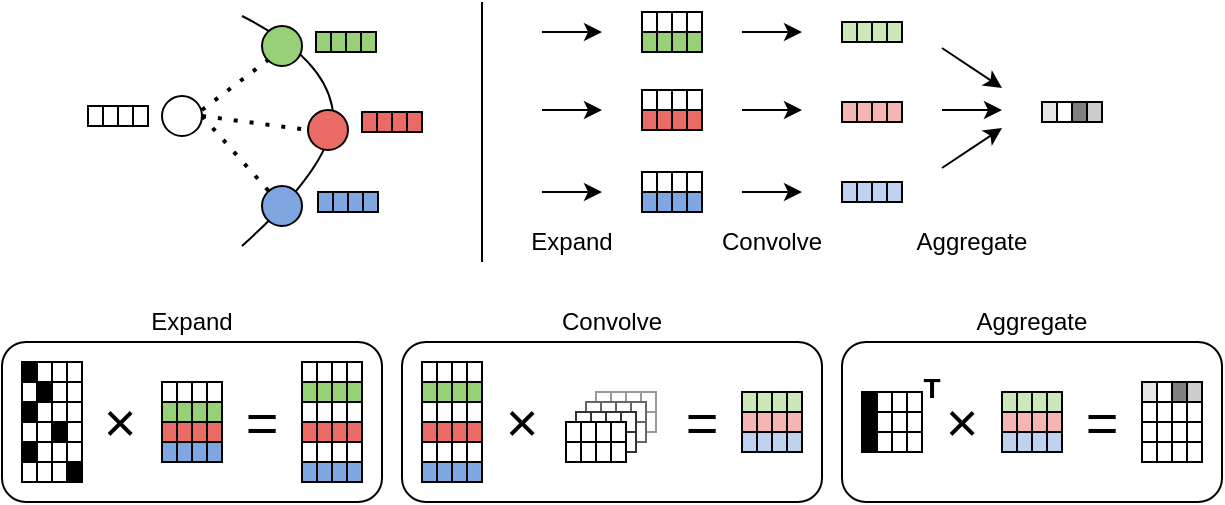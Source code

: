 <mxfile version="14.4.2" type="device" pages="2"><diagram id="ASRZ3CA0Dp7cyACSZAea" name="Page-1"><mxGraphModel dx="1292" dy="395" grid="1" gridSize="10" guides="1" tooltips="1" connect="1" arrows="1" fold="1" page="1" pageScale="1" pageWidth="615" pageHeight="260" math="0" shadow="0"><root><mxCell id="0"/><mxCell id="1" parent="0"/><mxCell id="6YMJP4LdQq7G5F_u0OKM-572" value="" style="rounded=1;whiteSpace=wrap;html=1;strokeColor=#000000;strokeWidth=1;fillColor=none;" vertex="1" parent="1"><mxGeometry x="-193" y="175" width="190" height="80" as="geometry"/></mxCell><mxCell id="6YMJP4LdQq7G5F_u0OKM-526" value="" style="rounded=1;whiteSpace=wrap;html=1;strokeColor=#000000;strokeWidth=1;fillColor=none;" vertex="1" parent="1"><mxGeometry x="-413" y="175" width="210" height="80" as="geometry"/></mxCell><mxCell id="Pp0t8YqJ_gKFWGaZOnUm-1" value="" style="curved=1;endArrow=none;html=1;endFill=0;" parent="1" edge="1"><mxGeometry width="50" height="50" relative="1" as="geometry"><mxPoint x="-493" y="127" as="sourcePoint"/><mxPoint x="-493" y="12" as="targetPoint"/><Array as="points"><mxPoint x="-443" y="82"/><mxPoint x="-453" y="32"/></Array></mxGeometry></mxCell><mxCell id="Pp0t8YqJ_gKFWGaZOnUm-9" value="" style="group" parent="1" vertex="1" connectable="0"><mxGeometry x="-570" y="57" width="30" height="10" as="geometry"/></mxCell><mxCell id="Pp0t8YqJ_gKFWGaZOnUm-8" value="" style="group" parent="Pp0t8YqJ_gKFWGaZOnUm-9" vertex="1" connectable="0"><mxGeometry width="30" height="10" as="geometry"/></mxCell><mxCell id="Pp0t8YqJ_gKFWGaZOnUm-7" value="" style="group" parent="Pp0t8YqJ_gKFWGaZOnUm-8" vertex="1" connectable="0"><mxGeometry width="30" height="10" as="geometry"/></mxCell><mxCell id="Pp0t8YqJ_gKFWGaZOnUm-3" value="" style="rounded=0;whiteSpace=wrap;html=1;" parent="Pp0t8YqJ_gKFWGaZOnUm-7" vertex="1"><mxGeometry width="30" height="10" as="geometry"/></mxCell><mxCell id="Pp0t8YqJ_gKFWGaZOnUm-4" value="" style="endArrow=none;html=1;exitX=0.25;exitY=1;exitDx=0;exitDy=0;entryX=0.25;entryY=0;entryDx=0;entryDy=0;" parent="Pp0t8YqJ_gKFWGaZOnUm-7" source="Pp0t8YqJ_gKFWGaZOnUm-3" target="Pp0t8YqJ_gKFWGaZOnUm-3" edge="1"><mxGeometry width="50" height="50" relative="1" as="geometry"><mxPoint x="-40" y="50" as="sourcePoint"/><mxPoint x="10" as="targetPoint"/></mxGeometry></mxCell><mxCell id="Pp0t8YqJ_gKFWGaZOnUm-5" value="" style="endArrow=none;html=1;exitX=0.5;exitY=1;exitDx=0;exitDy=0;entryX=0.5;entryY=0;entryDx=0;entryDy=0;" parent="Pp0t8YqJ_gKFWGaZOnUm-7" source="Pp0t8YqJ_gKFWGaZOnUm-3" target="Pp0t8YqJ_gKFWGaZOnUm-3" edge="1"><mxGeometry width="50" height="50" relative="1" as="geometry"><mxPoint x="17.5" y="20" as="sourcePoint"/><mxPoint x="17.5" y="10" as="targetPoint"/></mxGeometry></mxCell><mxCell id="Pp0t8YqJ_gKFWGaZOnUm-6" value="" style="endArrow=none;html=1;exitX=0.75;exitY=1;exitDx=0;exitDy=0;entryX=0.75;entryY=0;entryDx=0;entryDy=0;" parent="Pp0t8YqJ_gKFWGaZOnUm-7" source="Pp0t8YqJ_gKFWGaZOnUm-3" target="Pp0t8YqJ_gKFWGaZOnUm-3" edge="1"><mxGeometry width="50" height="50" relative="1" as="geometry"><mxPoint x="25" y="20" as="sourcePoint"/><mxPoint x="25" y="10" as="targetPoint"/></mxGeometry></mxCell><mxCell id="Pp0t8YqJ_gKFWGaZOnUm-10" value="" style="ellipse;whiteSpace=wrap;html=1;aspect=fixed;" parent="1" vertex="1"><mxGeometry x="-533" y="52" width="20" height="20" as="geometry"/></mxCell><mxCell id="Pp0t8YqJ_gKFWGaZOnUm-11" value="" style="ellipse;whiteSpace=wrap;html=1;aspect=fixed;fillColor=#97D077;" parent="1" vertex="1"><mxGeometry x="-483" y="17" width="20" height="20" as="geometry"/></mxCell><mxCell id="Pp0t8YqJ_gKFWGaZOnUm-12" value="" style="ellipse;whiteSpace=wrap;html=1;aspect=fixed;fillColor=#EA6B66;" parent="1" vertex="1"><mxGeometry x="-460" y="59" width="20" height="20" as="geometry"/></mxCell><mxCell id="Pp0t8YqJ_gKFWGaZOnUm-15" value="" style="ellipse;whiteSpace=wrap;html=1;aspect=fixed;fillColor=#7EA6E0;" parent="1" vertex="1"><mxGeometry x="-483" y="97" width="20" height="20" as="geometry"/></mxCell><mxCell id="Pp0t8YqJ_gKFWGaZOnUm-17" value="" style="endArrow=none;dashed=1;html=1;dashPattern=1 3;strokeWidth=2;entryX=0;entryY=1;entryDx=0;entryDy=0;" parent="1" target="Pp0t8YqJ_gKFWGaZOnUm-11" edge="1"><mxGeometry width="50" height="50" relative="1" as="geometry"><mxPoint x="-513" y="59" as="sourcePoint"/><mxPoint x="-483" y="29" as="targetPoint"/></mxGeometry></mxCell><mxCell id="Pp0t8YqJ_gKFWGaZOnUm-18" value="" style="endArrow=none;dashed=1;html=1;dashPattern=1 3;strokeWidth=2;entryX=0;entryY=0.5;entryDx=0;entryDy=0;exitX=1;exitY=0.5;exitDx=0;exitDy=0;" parent="1" source="Pp0t8YqJ_gKFWGaZOnUm-10" target="Pp0t8YqJ_gKFWGaZOnUm-12" edge="1"><mxGeometry width="50" height="50" relative="1" as="geometry"><mxPoint x="-503" y="69" as="sourcePoint"/><mxPoint x="-470.071" y="44.071" as="targetPoint"/></mxGeometry></mxCell><mxCell id="Pp0t8YqJ_gKFWGaZOnUm-19" value="" style="endArrow=none;dashed=1;html=1;dashPattern=1 3;strokeWidth=2;exitX=1;exitY=0.5;exitDx=0;exitDy=0;" parent="1" source="Pp0t8YqJ_gKFWGaZOnUm-10" target="Pp0t8YqJ_gKFWGaZOnUm-15" edge="1"><mxGeometry width="50" height="50" relative="1" as="geometry"><mxPoint x="-503" y="72" as="sourcePoint"/><mxPoint x="-450" y="79" as="targetPoint"/></mxGeometry></mxCell><mxCell id="Pp0t8YqJ_gKFWGaZOnUm-41" value="" style="group;fillColor=#97D077;container=0;" parent="1" vertex="1" connectable="0"><mxGeometry x="-456" y="20" width="30" height="10" as="geometry"/></mxCell><mxCell id="Pp0t8YqJ_gKFWGaZOnUm-44" value="" style="rounded=0;whiteSpace=wrap;html=1;fillColor=#97D077;" parent="1" vertex="1"><mxGeometry x="-456" y="20" width="30" height="10" as="geometry"/></mxCell><mxCell id="Pp0t8YqJ_gKFWGaZOnUm-45" value="" style="endArrow=none;html=1;exitX=0.25;exitY=1;exitDx=0;exitDy=0;entryX=0.25;entryY=0;entryDx=0;entryDy=0;" parent="1" source="Pp0t8YqJ_gKFWGaZOnUm-44" target="Pp0t8YqJ_gKFWGaZOnUm-44" edge="1"><mxGeometry width="50" height="50" relative="1" as="geometry"><mxPoint x="-496" y="70" as="sourcePoint"/><mxPoint x="-446" y="20" as="targetPoint"/></mxGeometry></mxCell><mxCell id="Pp0t8YqJ_gKFWGaZOnUm-46" value="" style="endArrow=none;html=1;exitX=0.5;exitY=1;exitDx=0;exitDy=0;entryX=0.5;entryY=0;entryDx=0;entryDy=0;" parent="1" source="Pp0t8YqJ_gKFWGaZOnUm-44" target="Pp0t8YqJ_gKFWGaZOnUm-44" edge="1"><mxGeometry width="50" height="50" relative="1" as="geometry"><mxPoint x="-438.5" y="40" as="sourcePoint"/><mxPoint x="-438.5" y="30" as="targetPoint"/></mxGeometry></mxCell><mxCell id="Pp0t8YqJ_gKFWGaZOnUm-47" value="" style="endArrow=none;html=1;exitX=0.75;exitY=1;exitDx=0;exitDy=0;entryX=0.75;entryY=0;entryDx=0;entryDy=0;" parent="1" source="Pp0t8YqJ_gKFWGaZOnUm-44" target="Pp0t8YqJ_gKFWGaZOnUm-44" edge="1"><mxGeometry width="50" height="50" relative="1" as="geometry"><mxPoint x="-431" y="40" as="sourcePoint"/><mxPoint x="-431" y="30" as="targetPoint"/></mxGeometry></mxCell><mxCell id="Pp0t8YqJ_gKFWGaZOnUm-37" value="" style="rounded=0;whiteSpace=wrap;html=1;fillColor=#EA6B66;" parent="1" vertex="1"><mxGeometry x="-433" y="60" width="30" height="10" as="geometry"/></mxCell><mxCell id="Pp0t8YqJ_gKFWGaZOnUm-38" value="" style="endArrow=none;html=1;exitX=0.25;exitY=1;exitDx=0;exitDy=0;entryX=0.25;entryY=0;entryDx=0;entryDy=0;" parent="1" source="Pp0t8YqJ_gKFWGaZOnUm-37" target="Pp0t8YqJ_gKFWGaZOnUm-37" edge="1"><mxGeometry width="50" height="50" relative="1" as="geometry"><mxPoint x="-473" y="110" as="sourcePoint"/><mxPoint x="-423" y="60" as="targetPoint"/></mxGeometry></mxCell><mxCell id="Pp0t8YqJ_gKFWGaZOnUm-39" value="" style="endArrow=none;html=1;exitX=0.5;exitY=1;exitDx=0;exitDy=0;entryX=0.5;entryY=0;entryDx=0;entryDy=0;" parent="1" source="Pp0t8YqJ_gKFWGaZOnUm-37" target="Pp0t8YqJ_gKFWGaZOnUm-37" edge="1"><mxGeometry width="50" height="50" relative="1" as="geometry"><mxPoint x="-415.5" y="80" as="sourcePoint"/><mxPoint x="-415.5" y="70" as="targetPoint"/></mxGeometry></mxCell><mxCell id="Pp0t8YqJ_gKFWGaZOnUm-40" value="" style="endArrow=none;html=1;exitX=0.75;exitY=1;exitDx=0;exitDy=0;entryX=0.75;entryY=0;entryDx=0;entryDy=0;" parent="1" source="Pp0t8YqJ_gKFWGaZOnUm-37" target="Pp0t8YqJ_gKFWGaZOnUm-37" edge="1"><mxGeometry width="50" height="50" relative="1" as="geometry"><mxPoint x="-408" y="80" as="sourcePoint"/><mxPoint x="-408" y="70" as="targetPoint"/></mxGeometry></mxCell><mxCell id="Pp0t8YqJ_gKFWGaZOnUm-30" value="" style="rounded=0;whiteSpace=wrap;html=1;fillColor=#7EA6E0;" parent="1" vertex="1"><mxGeometry x="-455" y="100" width="30" height="10" as="geometry"/></mxCell><mxCell id="Pp0t8YqJ_gKFWGaZOnUm-31" value="" style="endArrow=none;html=1;exitX=0.25;exitY=1;exitDx=0;exitDy=0;entryX=0.25;entryY=0;entryDx=0;entryDy=0;" parent="1" source="Pp0t8YqJ_gKFWGaZOnUm-30" target="Pp0t8YqJ_gKFWGaZOnUm-30" edge="1"><mxGeometry width="50" height="50" relative="1" as="geometry"><mxPoint x="-495" y="150" as="sourcePoint"/><mxPoint x="-445" y="100" as="targetPoint"/></mxGeometry></mxCell><mxCell id="Pp0t8YqJ_gKFWGaZOnUm-32" value="" style="endArrow=none;html=1;exitX=0.5;exitY=1;exitDx=0;exitDy=0;entryX=0.5;entryY=0;entryDx=0;entryDy=0;" parent="1" source="Pp0t8YqJ_gKFWGaZOnUm-30" target="Pp0t8YqJ_gKFWGaZOnUm-30" edge="1"><mxGeometry width="50" height="50" relative="1" as="geometry"><mxPoint x="-437.5" y="120" as="sourcePoint"/><mxPoint x="-437.5" y="110" as="targetPoint"/></mxGeometry></mxCell><mxCell id="Pp0t8YqJ_gKFWGaZOnUm-33" value="" style="endArrow=none;html=1;exitX=0.75;exitY=1;exitDx=0;exitDy=0;entryX=0.75;entryY=0;entryDx=0;entryDy=0;" parent="1" source="Pp0t8YqJ_gKFWGaZOnUm-30" target="Pp0t8YqJ_gKFWGaZOnUm-30" edge="1"><mxGeometry width="50" height="50" relative="1" as="geometry"><mxPoint x="-430" y="120" as="sourcePoint"/><mxPoint x="-430" y="110" as="targetPoint"/></mxGeometry></mxCell><mxCell id="Pp0t8YqJ_gKFWGaZOnUm-48" value="" style="group" parent="1" vertex="1" connectable="0"><mxGeometry x="-293" y="10" width="30" height="10" as="geometry"/></mxCell><mxCell id="Pp0t8YqJ_gKFWGaZOnUm-49" value="" style="group" parent="Pp0t8YqJ_gKFWGaZOnUm-48" vertex="1" connectable="0"><mxGeometry width="30" height="10" as="geometry"/></mxCell><mxCell id="Pp0t8YqJ_gKFWGaZOnUm-50" value="" style="group" parent="Pp0t8YqJ_gKFWGaZOnUm-49" vertex="1" connectable="0"><mxGeometry width="30" height="10" as="geometry"/></mxCell><mxCell id="Pp0t8YqJ_gKFWGaZOnUm-51" value="" style="rounded=0;whiteSpace=wrap;html=1;" parent="Pp0t8YqJ_gKFWGaZOnUm-50" vertex="1"><mxGeometry width="30" height="10" as="geometry"/></mxCell><mxCell id="Pp0t8YqJ_gKFWGaZOnUm-52" value="" style="endArrow=none;html=1;exitX=0.25;exitY=1;exitDx=0;exitDy=0;entryX=0.25;entryY=0;entryDx=0;entryDy=0;" parent="Pp0t8YqJ_gKFWGaZOnUm-50" source="Pp0t8YqJ_gKFWGaZOnUm-51" target="Pp0t8YqJ_gKFWGaZOnUm-51" edge="1"><mxGeometry width="50" height="50" relative="1" as="geometry"><mxPoint x="-40" y="50" as="sourcePoint"/><mxPoint x="10" as="targetPoint"/></mxGeometry></mxCell><mxCell id="Pp0t8YqJ_gKFWGaZOnUm-53" value="" style="endArrow=none;html=1;exitX=0.5;exitY=1;exitDx=0;exitDy=0;entryX=0.5;entryY=0;entryDx=0;entryDy=0;" parent="Pp0t8YqJ_gKFWGaZOnUm-50" source="Pp0t8YqJ_gKFWGaZOnUm-51" target="Pp0t8YqJ_gKFWGaZOnUm-51" edge="1"><mxGeometry width="50" height="50" relative="1" as="geometry"><mxPoint x="17.5" y="20" as="sourcePoint"/><mxPoint x="17.5" y="10" as="targetPoint"/></mxGeometry></mxCell><mxCell id="Pp0t8YqJ_gKFWGaZOnUm-54" value="" style="endArrow=none;html=1;exitX=0.75;exitY=1;exitDx=0;exitDy=0;entryX=0.75;entryY=0;entryDx=0;entryDy=0;" parent="Pp0t8YqJ_gKFWGaZOnUm-50" source="Pp0t8YqJ_gKFWGaZOnUm-51" target="Pp0t8YqJ_gKFWGaZOnUm-51" edge="1"><mxGeometry width="50" height="50" relative="1" as="geometry"><mxPoint x="25" y="20" as="sourcePoint"/><mxPoint x="25" y="10" as="targetPoint"/></mxGeometry></mxCell><mxCell id="Pp0t8YqJ_gKFWGaZOnUm-55" value="" style="group;fillColor=#97D077;container=0;" parent="1" vertex="1" connectable="0"><mxGeometry x="-293" y="20" width="30" height="10" as="geometry"/></mxCell><mxCell id="Pp0t8YqJ_gKFWGaZOnUm-56" value="" style="rounded=0;whiteSpace=wrap;html=1;fillColor=#97D077;" parent="1" vertex="1"><mxGeometry x="-293" y="20" width="30" height="10" as="geometry"/></mxCell><mxCell id="Pp0t8YqJ_gKFWGaZOnUm-57" value="" style="endArrow=none;html=1;exitX=0.25;exitY=1;exitDx=0;exitDy=0;entryX=0.25;entryY=0;entryDx=0;entryDy=0;" parent="1" source="Pp0t8YqJ_gKFWGaZOnUm-56" target="Pp0t8YqJ_gKFWGaZOnUm-56" edge="1"><mxGeometry width="50" height="50" relative="1" as="geometry"><mxPoint x="-333" y="70" as="sourcePoint"/><mxPoint x="-283" y="20" as="targetPoint"/></mxGeometry></mxCell><mxCell id="Pp0t8YqJ_gKFWGaZOnUm-58" value="" style="endArrow=none;html=1;exitX=0.5;exitY=1;exitDx=0;exitDy=0;entryX=0.5;entryY=0;entryDx=0;entryDy=0;" parent="1" source="Pp0t8YqJ_gKFWGaZOnUm-56" target="Pp0t8YqJ_gKFWGaZOnUm-56" edge="1"><mxGeometry width="50" height="50" relative="1" as="geometry"><mxPoint x="-275.5" y="40" as="sourcePoint"/><mxPoint x="-275.5" y="30" as="targetPoint"/></mxGeometry></mxCell><mxCell id="Pp0t8YqJ_gKFWGaZOnUm-59" value="" style="endArrow=none;html=1;exitX=0.75;exitY=1;exitDx=0;exitDy=0;entryX=0.75;entryY=0;entryDx=0;entryDy=0;" parent="1" source="Pp0t8YqJ_gKFWGaZOnUm-56" target="Pp0t8YqJ_gKFWGaZOnUm-56" edge="1"><mxGeometry width="50" height="50" relative="1" as="geometry"><mxPoint x="-268" y="40" as="sourcePoint"/><mxPoint x="-268" y="30" as="targetPoint"/></mxGeometry></mxCell><mxCell id="Pp0t8YqJ_gKFWGaZOnUm-60" value="" style="endArrow=classic;html=1;" parent="1" edge="1"><mxGeometry width="50" height="50" relative="1" as="geometry"><mxPoint x="-243" y="20" as="sourcePoint"/><mxPoint x="-213" y="20" as="targetPoint"/></mxGeometry></mxCell><mxCell id="Pp0t8YqJ_gKFWGaZOnUm-69" value="" style="group" parent="1" vertex="1" connectable="0"><mxGeometry x="-293" y="49" width="30" height="10" as="geometry"/></mxCell><mxCell id="Pp0t8YqJ_gKFWGaZOnUm-70" value="" style="group" parent="Pp0t8YqJ_gKFWGaZOnUm-69" vertex="1" connectable="0"><mxGeometry width="30" height="10" as="geometry"/></mxCell><mxCell id="Pp0t8YqJ_gKFWGaZOnUm-71" value="" style="group" parent="Pp0t8YqJ_gKFWGaZOnUm-70" vertex="1" connectable="0"><mxGeometry width="30" height="10" as="geometry"/></mxCell><mxCell id="Pp0t8YqJ_gKFWGaZOnUm-72" value="" style="rounded=0;whiteSpace=wrap;html=1;" parent="Pp0t8YqJ_gKFWGaZOnUm-71" vertex="1"><mxGeometry width="30" height="10" as="geometry"/></mxCell><mxCell id="Pp0t8YqJ_gKFWGaZOnUm-73" value="" style="endArrow=none;html=1;exitX=0.25;exitY=1;exitDx=0;exitDy=0;entryX=0.25;entryY=0;entryDx=0;entryDy=0;" parent="Pp0t8YqJ_gKFWGaZOnUm-71" source="Pp0t8YqJ_gKFWGaZOnUm-72" target="Pp0t8YqJ_gKFWGaZOnUm-72" edge="1"><mxGeometry width="50" height="50" relative="1" as="geometry"><mxPoint x="-40" y="50" as="sourcePoint"/><mxPoint x="10" as="targetPoint"/></mxGeometry></mxCell><mxCell id="Pp0t8YqJ_gKFWGaZOnUm-74" value="" style="endArrow=none;html=1;exitX=0.5;exitY=1;exitDx=0;exitDy=0;entryX=0.5;entryY=0;entryDx=0;entryDy=0;" parent="Pp0t8YqJ_gKFWGaZOnUm-71" source="Pp0t8YqJ_gKFWGaZOnUm-72" target="Pp0t8YqJ_gKFWGaZOnUm-72" edge="1"><mxGeometry width="50" height="50" relative="1" as="geometry"><mxPoint x="17.5" y="20" as="sourcePoint"/><mxPoint x="17.5" y="10" as="targetPoint"/></mxGeometry></mxCell><mxCell id="Pp0t8YqJ_gKFWGaZOnUm-75" value="" style="endArrow=none;html=1;exitX=0.75;exitY=1;exitDx=0;exitDy=0;entryX=0.75;entryY=0;entryDx=0;entryDy=0;" parent="Pp0t8YqJ_gKFWGaZOnUm-71" source="Pp0t8YqJ_gKFWGaZOnUm-72" target="Pp0t8YqJ_gKFWGaZOnUm-72" edge="1"><mxGeometry width="50" height="50" relative="1" as="geometry"><mxPoint x="25" y="20" as="sourcePoint"/><mxPoint x="25" y="10" as="targetPoint"/></mxGeometry></mxCell><mxCell id="Pp0t8YqJ_gKFWGaZOnUm-76" value="" style="group;fillColor=#97D077;container=0;" parent="1" vertex="1" connectable="0"><mxGeometry x="-293" y="59" width="30" height="10" as="geometry"/></mxCell><mxCell id="Pp0t8YqJ_gKFWGaZOnUm-77" value="" style="rounded=0;whiteSpace=wrap;html=1;fillColor=#EA6B66;" parent="1" vertex="1"><mxGeometry x="-293" y="59" width="30" height="10" as="geometry"/></mxCell><mxCell id="Pp0t8YqJ_gKFWGaZOnUm-78" value="" style="endArrow=none;html=1;exitX=0.25;exitY=1;exitDx=0;exitDy=0;entryX=0.25;entryY=0;entryDx=0;entryDy=0;" parent="1" source="Pp0t8YqJ_gKFWGaZOnUm-77" target="Pp0t8YqJ_gKFWGaZOnUm-77" edge="1"><mxGeometry width="50" height="50" relative="1" as="geometry"><mxPoint x="-333" y="109" as="sourcePoint"/><mxPoint x="-283" y="59" as="targetPoint"/></mxGeometry></mxCell><mxCell id="Pp0t8YqJ_gKFWGaZOnUm-79" value="" style="endArrow=none;html=1;exitX=0.5;exitY=1;exitDx=0;exitDy=0;entryX=0.5;entryY=0;entryDx=0;entryDy=0;" parent="1" source="Pp0t8YqJ_gKFWGaZOnUm-77" target="Pp0t8YqJ_gKFWGaZOnUm-77" edge="1"><mxGeometry width="50" height="50" relative="1" as="geometry"><mxPoint x="-275.5" y="79" as="sourcePoint"/><mxPoint x="-275.5" y="69" as="targetPoint"/></mxGeometry></mxCell><mxCell id="Pp0t8YqJ_gKFWGaZOnUm-80" value="" style="endArrow=none;html=1;exitX=0.75;exitY=1;exitDx=0;exitDy=0;entryX=0.75;entryY=0;entryDx=0;entryDy=0;" parent="1" source="Pp0t8YqJ_gKFWGaZOnUm-77" target="Pp0t8YqJ_gKFWGaZOnUm-77" edge="1"><mxGeometry width="50" height="50" relative="1" as="geometry"><mxPoint x="-268" y="79" as="sourcePoint"/><mxPoint x="-268" y="69" as="targetPoint"/></mxGeometry></mxCell><mxCell id="Pp0t8YqJ_gKFWGaZOnUm-81" value="" style="endArrow=classic;html=1;" parent="1" edge="1"><mxGeometry width="50" height="50" relative="1" as="geometry"><mxPoint x="-243.0" y="59" as="sourcePoint"/><mxPoint x="-213" y="59" as="targetPoint"/></mxGeometry></mxCell><mxCell id="Pp0t8YqJ_gKFWGaZOnUm-89" value="" style="group" parent="1" vertex="1" connectable="0"><mxGeometry x="-293" y="90" width="30" height="10" as="geometry"/></mxCell><mxCell id="Pp0t8YqJ_gKFWGaZOnUm-90" value="" style="group" parent="Pp0t8YqJ_gKFWGaZOnUm-89" vertex="1" connectable="0"><mxGeometry width="30" height="10" as="geometry"/></mxCell><mxCell id="Pp0t8YqJ_gKFWGaZOnUm-91" value="" style="group" parent="Pp0t8YqJ_gKFWGaZOnUm-90" vertex="1" connectable="0"><mxGeometry width="30" height="10" as="geometry"/></mxCell><mxCell id="Pp0t8YqJ_gKFWGaZOnUm-92" value="" style="rounded=0;whiteSpace=wrap;html=1;" parent="Pp0t8YqJ_gKFWGaZOnUm-91" vertex="1"><mxGeometry width="30" height="10" as="geometry"/></mxCell><mxCell id="Pp0t8YqJ_gKFWGaZOnUm-93" value="" style="endArrow=none;html=1;exitX=0.25;exitY=1;exitDx=0;exitDy=0;entryX=0.25;entryY=0;entryDx=0;entryDy=0;" parent="Pp0t8YqJ_gKFWGaZOnUm-91" source="Pp0t8YqJ_gKFWGaZOnUm-92" target="Pp0t8YqJ_gKFWGaZOnUm-92" edge="1"><mxGeometry width="50" height="50" relative="1" as="geometry"><mxPoint x="-40" y="50" as="sourcePoint"/><mxPoint x="10" as="targetPoint"/></mxGeometry></mxCell><mxCell id="Pp0t8YqJ_gKFWGaZOnUm-94" value="" style="endArrow=none;html=1;exitX=0.5;exitY=1;exitDx=0;exitDy=0;entryX=0.5;entryY=0;entryDx=0;entryDy=0;" parent="Pp0t8YqJ_gKFWGaZOnUm-91" source="Pp0t8YqJ_gKFWGaZOnUm-92" target="Pp0t8YqJ_gKFWGaZOnUm-92" edge="1"><mxGeometry width="50" height="50" relative="1" as="geometry"><mxPoint x="17.5" y="20" as="sourcePoint"/><mxPoint x="17.5" y="10" as="targetPoint"/></mxGeometry></mxCell><mxCell id="Pp0t8YqJ_gKFWGaZOnUm-95" value="" style="endArrow=none;html=1;exitX=0.75;exitY=1;exitDx=0;exitDy=0;entryX=0.75;entryY=0;entryDx=0;entryDy=0;" parent="Pp0t8YqJ_gKFWGaZOnUm-91" source="Pp0t8YqJ_gKFWGaZOnUm-92" target="Pp0t8YqJ_gKFWGaZOnUm-92" edge="1"><mxGeometry width="50" height="50" relative="1" as="geometry"><mxPoint x="25" y="20" as="sourcePoint"/><mxPoint x="25" y="10" as="targetPoint"/></mxGeometry></mxCell><mxCell id="Pp0t8YqJ_gKFWGaZOnUm-96" value="" style="group;fillColor=#97D077;container=0;" parent="1" vertex="1" connectable="0"><mxGeometry x="-293" y="100" width="30" height="10" as="geometry"/></mxCell><mxCell id="Pp0t8YqJ_gKFWGaZOnUm-97" value="" style="rounded=0;whiteSpace=wrap;html=1;fillColor=#7EA6E0;" parent="1" vertex="1"><mxGeometry x="-293" y="100" width="30" height="10" as="geometry"/></mxCell><mxCell id="Pp0t8YqJ_gKFWGaZOnUm-98" value="" style="endArrow=none;html=1;exitX=0.25;exitY=1;exitDx=0;exitDy=0;entryX=0.25;entryY=0;entryDx=0;entryDy=0;" parent="1" source="Pp0t8YqJ_gKFWGaZOnUm-97" target="Pp0t8YqJ_gKFWGaZOnUm-97" edge="1"><mxGeometry width="50" height="50" relative="1" as="geometry"><mxPoint x="-333" y="150" as="sourcePoint"/><mxPoint x="-283" y="100" as="targetPoint"/></mxGeometry></mxCell><mxCell id="Pp0t8YqJ_gKFWGaZOnUm-99" value="" style="endArrow=none;html=1;exitX=0.5;exitY=1;exitDx=0;exitDy=0;entryX=0.5;entryY=0;entryDx=0;entryDy=0;" parent="1" source="Pp0t8YqJ_gKFWGaZOnUm-97" target="Pp0t8YqJ_gKFWGaZOnUm-97" edge="1"><mxGeometry width="50" height="50" relative="1" as="geometry"><mxPoint x="-275.5" y="120" as="sourcePoint"/><mxPoint x="-275.5" y="110" as="targetPoint"/></mxGeometry></mxCell><mxCell id="Pp0t8YqJ_gKFWGaZOnUm-100" value="" style="endArrow=none;html=1;exitX=0.75;exitY=1;exitDx=0;exitDy=0;entryX=0.75;entryY=0;entryDx=0;entryDy=0;" parent="1" source="Pp0t8YqJ_gKFWGaZOnUm-97" target="Pp0t8YqJ_gKFWGaZOnUm-97" edge="1"><mxGeometry width="50" height="50" relative="1" as="geometry"><mxPoint x="-268" y="120" as="sourcePoint"/><mxPoint x="-268" y="110" as="targetPoint"/></mxGeometry></mxCell><mxCell id="Pp0t8YqJ_gKFWGaZOnUm-101" value="" style="endArrow=classic;html=1;" parent="1" edge="1"><mxGeometry width="50" height="50" relative="1" as="geometry"><mxPoint x="-243.0" y="100" as="sourcePoint"/><mxPoint x="-213" y="100" as="targetPoint"/></mxGeometry></mxCell><mxCell id="Pp0t8YqJ_gKFWGaZOnUm-116" value="" style="endArrow=classic;html=1;" parent="1" edge="1"><mxGeometry width="50" height="50" relative="1" as="geometry"><mxPoint x="-143" y="88" as="sourcePoint"/><mxPoint x="-113" y="68" as="targetPoint"/></mxGeometry></mxCell><mxCell id="Pp0t8YqJ_gKFWGaZOnUm-117" value="" style="endArrow=classic;html=1;" parent="1" edge="1"><mxGeometry width="50" height="50" relative="1" as="geometry"><mxPoint x="-143" y="59" as="sourcePoint"/><mxPoint x="-113" y="59" as="targetPoint"/></mxGeometry></mxCell><mxCell id="Pp0t8YqJ_gKFWGaZOnUm-118" value="" style="endArrow=classic;html=1;" parent="1" edge="1"><mxGeometry width="50" height="50" relative="1" as="geometry"><mxPoint x="-143" y="28" as="sourcePoint"/><mxPoint x="-113" y="48" as="targetPoint"/></mxGeometry></mxCell><mxCell id="Pp0t8YqJ_gKFWGaZOnUm-119" value="Convolve" style="text;html=1;strokeColor=none;fillColor=none;align=center;verticalAlign=middle;whiteSpace=wrap;rounded=0;" parent="1" vertex="1"><mxGeometry x="-263" y="115" width="70" height="20" as="geometry"/></mxCell><mxCell id="Pp0t8YqJ_gKFWGaZOnUm-120" value="Aggregate" style="text;html=1;strokeColor=none;fillColor=none;align=center;verticalAlign=middle;whiteSpace=wrap;rounded=0;" parent="1" vertex="1"><mxGeometry x="-163" y="115" width="70" height="20" as="geometry"/></mxCell><mxCell id="6YMJP4LdQq7G5F_u0OKM-325" value="" style="group" vertex="1" connectable="0" parent="1"><mxGeometry x="-193" y="95" width="30" height="10" as="geometry"/></mxCell><mxCell id="6YMJP4LdQq7G5F_u0OKM-321" value="" style="rounded=0;whiteSpace=wrap;html=1;fillColor=#BFD3F0;" vertex="1" parent="6YMJP4LdQq7G5F_u0OKM-325"><mxGeometry width="7.5" height="10" as="geometry"/></mxCell><mxCell id="6YMJP4LdQq7G5F_u0OKM-322" value="" style="rounded=0;whiteSpace=wrap;html=1;fillColor=#BFD3F0;" vertex="1" parent="6YMJP4LdQq7G5F_u0OKM-325"><mxGeometry x="7.5" width="7.5" height="10" as="geometry"/></mxCell><mxCell id="6YMJP4LdQq7G5F_u0OKM-323" value="" style="rounded=0;whiteSpace=wrap;html=1;fillColor=#BFD3F0;" vertex="1" parent="6YMJP4LdQq7G5F_u0OKM-325"><mxGeometry x="15" width="7.5" height="10" as="geometry"/></mxCell><mxCell id="6YMJP4LdQq7G5F_u0OKM-324" value="" style="rounded=0;whiteSpace=wrap;html=1;fillColor=#BFD3F0;" vertex="1" parent="6YMJP4LdQq7G5F_u0OKM-325"><mxGeometry x="22.5" width="7.5" height="10" as="geometry"/></mxCell><mxCell id="6YMJP4LdQq7G5F_u0OKM-330" value="" style="group" vertex="1" connectable="0" parent="1"><mxGeometry x="-193" y="55" width="30" height="10" as="geometry"/></mxCell><mxCell id="6YMJP4LdQq7G5F_u0OKM-326" value="" style="rounded=0;whiteSpace=wrap;html=1;fillColor=#F5B5B3;" vertex="1" parent="6YMJP4LdQq7G5F_u0OKM-330"><mxGeometry width="30" height="10" as="geometry"/></mxCell><mxCell id="6YMJP4LdQq7G5F_u0OKM-327" value="" style="endArrow=none;html=1;exitX=0.25;exitY=1;exitDx=0;exitDy=0;entryX=0.25;entryY=0;entryDx=0;entryDy=0;" edge="1" parent="6YMJP4LdQq7G5F_u0OKM-330" source="6YMJP4LdQq7G5F_u0OKM-326" target="6YMJP4LdQq7G5F_u0OKM-326"><mxGeometry width="50" height="50" relative="1" as="geometry"><mxPoint x="-40" y="50" as="sourcePoint"/><mxPoint x="10" as="targetPoint"/></mxGeometry></mxCell><mxCell id="6YMJP4LdQq7G5F_u0OKM-328" value="" style="endArrow=none;html=1;exitX=0.5;exitY=1;exitDx=0;exitDy=0;entryX=0.5;entryY=0;entryDx=0;entryDy=0;" edge="1" parent="6YMJP4LdQq7G5F_u0OKM-330" source="6YMJP4LdQq7G5F_u0OKM-326" target="6YMJP4LdQq7G5F_u0OKM-326"><mxGeometry width="50" height="50" relative="1" as="geometry"><mxPoint x="17.5" y="20" as="sourcePoint"/><mxPoint x="17.5" y="10" as="targetPoint"/></mxGeometry></mxCell><mxCell id="6YMJP4LdQq7G5F_u0OKM-329" value="" style="endArrow=none;html=1;exitX=0.75;exitY=1;exitDx=0;exitDy=0;entryX=0.75;entryY=0;entryDx=0;entryDy=0;" edge="1" parent="6YMJP4LdQq7G5F_u0OKM-330" source="6YMJP4LdQq7G5F_u0OKM-326" target="6YMJP4LdQq7G5F_u0OKM-326"><mxGeometry width="50" height="50" relative="1" as="geometry"><mxPoint x="25" y="20" as="sourcePoint"/><mxPoint x="25" y="10" as="targetPoint"/></mxGeometry></mxCell><mxCell id="6YMJP4LdQq7G5F_u0OKM-336" value="" style="group" vertex="1" connectable="0" parent="1"><mxGeometry x="-193" y="15" width="30" height="10" as="geometry"/></mxCell><mxCell id="6YMJP4LdQq7G5F_u0OKM-331" value="" style="group;fillColor=#97D077;container=0;" vertex="1" connectable="0" parent="6YMJP4LdQq7G5F_u0OKM-336"><mxGeometry width="30" height="10" as="geometry"/></mxCell><mxCell id="6YMJP4LdQq7G5F_u0OKM-332" value="" style="rounded=0;whiteSpace=wrap;html=1;fillColor=#CBE8BB;" vertex="1" parent="6YMJP4LdQq7G5F_u0OKM-336"><mxGeometry width="30" height="10" as="geometry"/></mxCell><mxCell id="6YMJP4LdQq7G5F_u0OKM-333" value="" style="endArrow=none;html=1;exitX=0.25;exitY=1;exitDx=0;exitDy=0;entryX=0.25;entryY=0;entryDx=0;entryDy=0;" edge="1" parent="6YMJP4LdQq7G5F_u0OKM-336" source="6YMJP4LdQq7G5F_u0OKM-332" target="6YMJP4LdQq7G5F_u0OKM-332"><mxGeometry width="50" height="50" relative="1" as="geometry"><mxPoint x="-40" y="50" as="sourcePoint"/><mxPoint x="10" as="targetPoint"/></mxGeometry></mxCell><mxCell id="6YMJP4LdQq7G5F_u0OKM-334" value="" style="endArrow=none;html=1;exitX=0.5;exitY=1;exitDx=0;exitDy=0;entryX=0.5;entryY=0;entryDx=0;entryDy=0;" edge="1" parent="6YMJP4LdQq7G5F_u0OKM-336" source="6YMJP4LdQq7G5F_u0OKM-332" target="6YMJP4LdQq7G5F_u0OKM-332"><mxGeometry width="50" height="50" relative="1" as="geometry"><mxPoint x="17.5" y="20" as="sourcePoint"/><mxPoint x="17.5" y="10" as="targetPoint"/></mxGeometry></mxCell><mxCell id="6YMJP4LdQq7G5F_u0OKM-335" value="" style="endArrow=none;html=1;exitX=0.75;exitY=1;exitDx=0;exitDy=0;entryX=0.75;entryY=0;entryDx=0;entryDy=0;" edge="1" parent="6YMJP4LdQq7G5F_u0OKM-336" source="6YMJP4LdQq7G5F_u0OKM-332" target="6YMJP4LdQq7G5F_u0OKM-332"><mxGeometry width="50" height="50" relative="1" as="geometry"><mxPoint x="25" y="20" as="sourcePoint"/><mxPoint x="25" y="10" as="targetPoint"/></mxGeometry></mxCell><mxCell id="6YMJP4LdQq7G5F_u0OKM-338" value="" style="rounded=0;whiteSpace=wrap;html=1;fillColor=#E6E6E6;" vertex="1" parent="1"><mxGeometry x="-93" y="55" width="7.5" height="10" as="geometry"/></mxCell><mxCell id="6YMJP4LdQq7G5F_u0OKM-339" value="" style="rounded=0;whiteSpace=wrap;html=1;fillColor=#FFFFFF;" vertex="1" parent="1"><mxGeometry x="-85.5" y="55" width="7.5" height="10" as="geometry"/></mxCell><mxCell id="6YMJP4LdQq7G5F_u0OKM-340" value="" style="rounded=0;whiteSpace=wrap;html=1;fillColor=#808080;" vertex="1" parent="1"><mxGeometry x="-78" y="55" width="7.5" height="10" as="geometry"/></mxCell><mxCell id="6YMJP4LdQq7G5F_u0OKM-341" value="" style="rounded=0;whiteSpace=wrap;html=1;fillColor=#CCCCCC;" vertex="1" parent="1"><mxGeometry x="-70.5" y="55" width="7.5" height="10" as="geometry"/></mxCell><mxCell id="6YMJP4LdQq7G5F_u0OKM-345" value="" style="group" vertex="1" connectable="0" parent="1"><mxGeometry x="-533" y="195" width="100" height="35" as="geometry"/></mxCell><mxCell id="6YMJP4LdQq7G5F_u0OKM-346" value="" style="group" vertex="1" connectable="0" parent="6YMJP4LdQq7G5F_u0OKM-345"><mxGeometry width="100" height="35" as="geometry"/></mxCell><mxCell id="6YMJP4LdQq7G5F_u0OKM-347" value="" style="group" vertex="1" connectable="0" parent="6YMJP4LdQq7G5F_u0OKM-346"><mxGeometry width="100" height="35" as="geometry"/></mxCell><mxCell id="6YMJP4LdQq7G5F_u0OKM-348" value="" style="rounded=0;whiteSpace=wrap;html=1;" vertex="1" parent="6YMJP4LdQq7G5F_u0OKM-347"><mxGeometry width="30" height="10" as="geometry"/></mxCell><mxCell id="6YMJP4LdQq7G5F_u0OKM-349" value="" style="endArrow=none;html=1;exitX=0.25;exitY=1;exitDx=0;exitDy=0;entryX=0.25;entryY=0;entryDx=0;entryDy=0;" edge="1" parent="6YMJP4LdQq7G5F_u0OKM-347" source="6YMJP4LdQq7G5F_u0OKM-348" target="6YMJP4LdQq7G5F_u0OKM-348"><mxGeometry width="50" height="50" relative="1" as="geometry"><mxPoint x="-40" y="50" as="sourcePoint"/><mxPoint x="10" as="targetPoint"/></mxGeometry></mxCell><mxCell id="6YMJP4LdQq7G5F_u0OKM-350" value="" style="endArrow=none;html=1;exitX=0.5;exitY=1;exitDx=0;exitDy=0;entryX=0.5;entryY=0;entryDx=0;entryDy=0;" edge="1" parent="6YMJP4LdQq7G5F_u0OKM-347" source="6YMJP4LdQq7G5F_u0OKM-348" target="6YMJP4LdQq7G5F_u0OKM-348"><mxGeometry width="50" height="50" relative="1" as="geometry"><mxPoint x="17.5" y="20" as="sourcePoint"/><mxPoint x="17.5" y="10" as="targetPoint"/></mxGeometry></mxCell><mxCell id="6YMJP4LdQq7G5F_u0OKM-351" value="" style="endArrow=none;html=1;exitX=0.75;exitY=1;exitDx=0;exitDy=0;entryX=0.75;entryY=0;entryDx=0;entryDy=0;" edge="1" parent="6YMJP4LdQq7G5F_u0OKM-347" source="6YMJP4LdQq7G5F_u0OKM-348" target="6YMJP4LdQq7G5F_u0OKM-348"><mxGeometry width="50" height="50" relative="1" as="geometry"><mxPoint x="25" y="20" as="sourcePoint"/><mxPoint x="25" y="10" as="targetPoint"/></mxGeometry></mxCell><mxCell id="6YMJP4LdQq7G5F_u0OKM-352" value="" style="group;fillColor=#97D077;container=0;" vertex="1" connectable="0" parent="1"><mxGeometry x="-533" y="205" width="30" height="10" as="geometry"/></mxCell><mxCell id="6YMJP4LdQq7G5F_u0OKM-353" value="" style="rounded=0;whiteSpace=wrap;html=1;fillColor=#97D077;" vertex="1" parent="1"><mxGeometry x="-533" y="205" width="30" height="10" as="geometry"/></mxCell><mxCell id="6YMJP4LdQq7G5F_u0OKM-354" value="" style="endArrow=none;html=1;exitX=0.25;exitY=1;exitDx=0;exitDy=0;entryX=0.25;entryY=0;entryDx=0;entryDy=0;" edge="1" parent="1" source="6YMJP4LdQq7G5F_u0OKM-353" target="6YMJP4LdQq7G5F_u0OKM-353"><mxGeometry width="50" height="50" relative="1" as="geometry"><mxPoint x="-573" y="255" as="sourcePoint"/><mxPoint x="-523" y="205" as="targetPoint"/></mxGeometry></mxCell><mxCell id="6YMJP4LdQq7G5F_u0OKM-355" value="" style="endArrow=none;html=1;exitX=0.5;exitY=1;exitDx=0;exitDy=0;entryX=0.5;entryY=0;entryDx=0;entryDy=0;" edge="1" parent="1" source="6YMJP4LdQq7G5F_u0OKM-353" target="6YMJP4LdQq7G5F_u0OKM-353"><mxGeometry width="50" height="50" relative="1" as="geometry"><mxPoint x="-515.5" y="225" as="sourcePoint"/><mxPoint x="-515.5" y="215" as="targetPoint"/></mxGeometry></mxCell><mxCell id="6YMJP4LdQq7G5F_u0OKM-356" value="" style="endArrow=none;html=1;exitX=0.75;exitY=1;exitDx=0;exitDy=0;entryX=0.75;entryY=0;entryDx=0;entryDy=0;" edge="1" parent="1" source="6YMJP4LdQq7G5F_u0OKM-353" target="6YMJP4LdQq7G5F_u0OKM-353"><mxGeometry width="50" height="50" relative="1" as="geometry"><mxPoint x="-508" y="225" as="sourcePoint"/><mxPoint x="-508" y="215" as="targetPoint"/></mxGeometry></mxCell><mxCell id="6YMJP4LdQq7G5F_u0OKM-357" value="" style="rounded=0;whiteSpace=wrap;html=1;fillColor=#EA6B66;" vertex="1" parent="1"><mxGeometry x="-533" y="215" width="30" height="10" as="geometry"/></mxCell><mxCell id="6YMJP4LdQq7G5F_u0OKM-358" value="" style="endArrow=none;html=1;exitX=0.25;exitY=1;exitDx=0;exitDy=0;entryX=0.25;entryY=0;entryDx=0;entryDy=0;" edge="1" parent="1" source="6YMJP4LdQq7G5F_u0OKM-357" target="6YMJP4LdQq7G5F_u0OKM-357"><mxGeometry width="50" height="50" relative="1" as="geometry"><mxPoint x="-573" y="265" as="sourcePoint"/><mxPoint x="-523" y="215" as="targetPoint"/></mxGeometry></mxCell><mxCell id="6YMJP4LdQq7G5F_u0OKM-359" value="" style="endArrow=none;html=1;exitX=0.5;exitY=1;exitDx=0;exitDy=0;entryX=0.5;entryY=0;entryDx=0;entryDy=0;" edge="1" parent="1" source="6YMJP4LdQq7G5F_u0OKM-357" target="6YMJP4LdQq7G5F_u0OKM-357"><mxGeometry width="50" height="50" relative="1" as="geometry"><mxPoint x="-515.5" y="235" as="sourcePoint"/><mxPoint x="-515.5" y="225" as="targetPoint"/></mxGeometry></mxCell><mxCell id="6YMJP4LdQq7G5F_u0OKM-360" value="" style="endArrow=none;html=1;exitX=0.75;exitY=1;exitDx=0;exitDy=0;entryX=0.75;entryY=0;entryDx=0;entryDy=0;" edge="1" parent="1" source="6YMJP4LdQq7G5F_u0OKM-357" target="6YMJP4LdQq7G5F_u0OKM-357"><mxGeometry width="50" height="50" relative="1" as="geometry"><mxPoint x="-508" y="235" as="sourcePoint"/><mxPoint x="-508" y="225" as="targetPoint"/></mxGeometry></mxCell><mxCell id="6YMJP4LdQq7G5F_u0OKM-361" value="" style="rounded=0;whiteSpace=wrap;html=1;fillColor=#7EA6E0;" vertex="1" parent="1"><mxGeometry x="-533" y="225" width="30" height="10" as="geometry"/></mxCell><mxCell id="6YMJP4LdQq7G5F_u0OKM-362" value="" style="endArrow=none;html=1;exitX=0.25;exitY=1;exitDx=0;exitDy=0;entryX=0.25;entryY=0;entryDx=0;entryDy=0;" edge="1" parent="1" source="6YMJP4LdQq7G5F_u0OKM-361" target="6YMJP4LdQq7G5F_u0OKM-361"><mxGeometry width="50" height="50" relative="1" as="geometry"><mxPoint x="-573" y="275" as="sourcePoint"/><mxPoint x="-523" y="225" as="targetPoint"/></mxGeometry></mxCell><mxCell id="6YMJP4LdQq7G5F_u0OKM-363" value="" style="endArrow=none;html=1;exitX=0.5;exitY=1;exitDx=0;exitDy=0;entryX=0.5;entryY=0;entryDx=0;entryDy=0;" edge="1" parent="1" source="6YMJP4LdQq7G5F_u0OKM-361" target="6YMJP4LdQq7G5F_u0OKM-361"><mxGeometry width="50" height="50" relative="1" as="geometry"><mxPoint x="-515.5" y="245" as="sourcePoint"/><mxPoint x="-515.5" y="235" as="targetPoint"/></mxGeometry></mxCell><mxCell id="6YMJP4LdQq7G5F_u0OKM-364" value="" style="endArrow=none;html=1;exitX=0.75;exitY=1;exitDx=0;exitDy=0;entryX=0.75;entryY=0;entryDx=0;entryDy=0;" edge="1" parent="1" source="6YMJP4LdQq7G5F_u0OKM-361" target="6YMJP4LdQq7G5F_u0OKM-361"><mxGeometry width="50" height="50" relative="1" as="geometry"><mxPoint x="-508" y="245" as="sourcePoint"/><mxPoint x="-508" y="235" as="targetPoint"/></mxGeometry></mxCell><mxCell id="6YMJP4LdQq7G5F_u0OKM-365" value="&lt;font style=&quot;font-size: 28px&quot;&gt;×&lt;/font&gt;" style="text;html=1;strokeColor=none;fillColor=none;align=center;verticalAlign=middle;whiteSpace=wrap;rounded=0;" vertex="1" parent="1"><mxGeometry x="-574" y="205" width="40" height="20" as="geometry"/></mxCell><mxCell id="6YMJP4LdQq7G5F_u0OKM-366" value="&lt;font style=&quot;font-size: 28px&quot;&gt;=&lt;/font&gt;" style="text;html=1;strokeColor=none;fillColor=none;align=center;verticalAlign=middle;whiteSpace=wrap;rounded=0;" vertex="1" parent="1"><mxGeometry x="-503" y="205" width="40" height="20" as="geometry"/></mxCell><mxCell id="6YMJP4LdQq7G5F_u0OKM-367" value="" style="group" vertex="1" connectable="0" parent="1"><mxGeometry x="-463" y="185" width="30" height="10" as="geometry"/></mxCell><mxCell id="6YMJP4LdQq7G5F_u0OKM-368" value="" style="group" vertex="1" connectable="0" parent="6YMJP4LdQq7G5F_u0OKM-367"><mxGeometry width="30" height="10" as="geometry"/></mxCell><mxCell id="6YMJP4LdQq7G5F_u0OKM-369" value="" style="rounded=0;whiteSpace=wrap;html=1;" vertex="1" parent="6YMJP4LdQq7G5F_u0OKM-368"><mxGeometry width="30" height="10" as="geometry"/></mxCell><mxCell id="6YMJP4LdQq7G5F_u0OKM-370" value="" style="endArrow=none;html=1;exitX=0.25;exitY=1;exitDx=0;exitDy=0;entryX=0.25;entryY=0;entryDx=0;entryDy=0;" edge="1" parent="6YMJP4LdQq7G5F_u0OKM-368" source="6YMJP4LdQq7G5F_u0OKM-369" target="6YMJP4LdQq7G5F_u0OKM-369"><mxGeometry width="50" height="50" relative="1" as="geometry"><mxPoint x="-40" y="50" as="sourcePoint"/><mxPoint x="10" as="targetPoint"/></mxGeometry></mxCell><mxCell id="6YMJP4LdQq7G5F_u0OKM-371" value="" style="endArrow=none;html=1;exitX=0.5;exitY=1;exitDx=0;exitDy=0;entryX=0.5;entryY=0;entryDx=0;entryDy=0;" edge="1" parent="6YMJP4LdQq7G5F_u0OKM-368" source="6YMJP4LdQq7G5F_u0OKM-369" target="6YMJP4LdQq7G5F_u0OKM-369"><mxGeometry width="50" height="50" relative="1" as="geometry"><mxPoint x="17.5" y="20" as="sourcePoint"/><mxPoint x="17.5" y="10" as="targetPoint"/></mxGeometry></mxCell><mxCell id="6YMJP4LdQq7G5F_u0OKM-372" value="" style="endArrow=none;html=1;exitX=0.75;exitY=1;exitDx=0;exitDy=0;entryX=0.75;entryY=0;entryDx=0;entryDy=0;" edge="1" parent="6YMJP4LdQq7G5F_u0OKM-368" source="6YMJP4LdQq7G5F_u0OKM-369" target="6YMJP4LdQq7G5F_u0OKM-369"><mxGeometry width="50" height="50" relative="1" as="geometry"><mxPoint x="25" y="20" as="sourcePoint"/><mxPoint x="25" y="10" as="targetPoint"/></mxGeometry></mxCell><mxCell id="6YMJP4LdQq7G5F_u0OKM-373" value="" style="group" vertex="1" connectable="0" parent="1"><mxGeometry x="-463" y="205" width="30" height="10" as="geometry"/></mxCell><mxCell id="6YMJP4LdQq7G5F_u0OKM-374" value="" style="group" vertex="1" connectable="0" parent="6YMJP4LdQq7G5F_u0OKM-373"><mxGeometry width="30" height="10" as="geometry"/></mxCell><mxCell id="6YMJP4LdQq7G5F_u0OKM-375" value="" style="rounded=0;whiteSpace=wrap;html=1;" vertex="1" parent="6YMJP4LdQq7G5F_u0OKM-374"><mxGeometry width="30" height="10" as="geometry"/></mxCell><mxCell id="6YMJP4LdQq7G5F_u0OKM-376" value="" style="endArrow=none;html=1;exitX=0.25;exitY=1;exitDx=0;exitDy=0;entryX=0.25;entryY=0;entryDx=0;entryDy=0;" edge="1" parent="6YMJP4LdQq7G5F_u0OKM-374" source="6YMJP4LdQq7G5F_u0OKM-375" target="6YMJP4LdQq7G5F_u0OKM-375"><mxGeometry width="50" height="50" relative="1" as="geometry"><mxPoint x="-40" y="50" as="sourcePoint"/><mxPoint x="10" as="targetPoint"/></mxGeometry></mxCell><mxCell id="6YMJP4LdQq7G5F_u0OKM-377" value="" style="endArrow=none;html=1;exitX=0.5;exitY=1;exitDx=0;exitDy=0;entryX=0.5;entryY=0;entryDx=0;entryDy=0;" edge="1" parent="6YMJP4LdQq7G5F_u0OKM-374" source="6YMJP4LdQq7G5F_u0OKM-375" target="6YMJP4LdQq7G5F_u0OKM-375"><mxGeometry width="50" height="50" relative="1" as="geometry"><mxPoint x="17.5" y="20" as="sourcePoint"/><mxPoint x="17.5" y="10" as="targetPoint"/></mxGeometry></mxCell><mxCell id="6YMJP4LdQq7G5F_u0OKM-378" value="" style="endArrow=none;html=1;exitX=0.75;exitY=1;exitDx=0;exitDy=0;entryX=0.75;entryY=0;entryDx=0;entryDy=0;" edge="1" parent="6YMJP4LdQq7G5F_u0OKM-374" source="6YMJP4LdQq7G5F_u0OKM-375" target="6YMJP4LdQq7G5F_u0OKM-375"><mxGeometry width="50" height="50" relative="1" as="geometry"><mxPoint x="25" y="20" as="sourcePoint"/><mxPoint x="25" y="10" as="targetPoint"/></mxGeometry></mxCell><mxCell id="6YMJP4LdQq7G5F_u0OKM-379" value="" style="group" vertex="1" connectable="0" parent="1"><mxGeometry x="-463" y="225" width="30" height="10" as="geometry"/></mxCell><mxCell id="6YMJP4LdQq7G5F_u0OKM-380" value="" style="group" vertex="1" connectable="0" parent="6YMJP4LdQq7G5F_u0OKM-379"><mxGeometry width="30" height="10" as="geometry"/></mxCell><mxCell id="6YMJP4LdQq7G5F_u0OKM-381" value="" style="rounded=0;whiteSpace=wrap;html=1;" vertex="1" parent="6YMJP4LdQq7G5F_u0OKM-380"><mxGeometry width="30" height="10" as="geometry"/></mxCell><mxCell id="6YMJP4LdQq7G5F_u0OKM-382" value="" style="endArrow=none;html=1;exitX=0.25;exitY=1;exitDx=0;exitDy=0;entryX=0.25;entryY=0;entryDx=0;entryDy=0;" edge="1" parent="6YMJP4LdQq7G5F_u0OKM-380" source="6YMJP4LdQq7G5F_u0OKM-381" target="6YMJP4LdQq7G5F_u0OKM-381"><mxGeometry width="50" height="50" relative="1" as="geometry"><mxPoint x="-40" y="50" as="sourcePoint"/><mxPoint x="10" as="targetPoint"/></mxGeometry></mxCell><mxCell id="6YMJP4LdQq7G5F_u0OKM-383" value="" style="endArrow=none;html=1;exitX=0.5;exitY=1;exitDx=0;exitDy=0;entryX=0.5;entryY=0;entryDx=0;entryDy=0;" edge="1" parent="6YMJP4LdQq7G5F_u0OKM-380" source="6YMJP4LdQq7G5F_u0OKM-381" target="6YMJP4LdQq7G5F_u0OKM-381"><mxGeometry width="50" height="50" relative="1" as="geometry"><mxPoint x="17.5" y="20" as="sourcePoint"/><mxPoint x="17.5" y="10" as="targetPoint"/></mxGeometry></mxCell><mxCell id="6YMJP4LdQq7G5F_u0OKM-384" value="" style="endArrow=none;html=1;exitX=0.75;exitY=1;exitDx=0;exitDy=0;entryX=0.75;entryY=0;entryDx=0;entryDy=0;" edge="1" parent="6YMJP4LdQq7G5F_u0OKM-380" source="6YMJP4LdQq7G5F_u0OKM-381" target="6YMJP4LdQq7G5F_u0OKM-381"><mxGeometry width="50" height="50" relative="1" as="geometry"><mxPoint x="25" y="20" as="sourcePoint"/><mxPoint x="25" y="10" as="targetPoint"/></mxGeometry></mxCell><mxCell id="6YMJP4LdQq7G5F_u0OKM-385" value="" style="group;fillColor=#97D077;container=0;" vertex="1" connectable="0" parent="1"><mxGeometry x="-463" y="195" width="30" height="10" as="geometry"/></mxCell><mxCell id="6YMJP4LdQq7G5F_u0OKM-386" value="" style="rounded=0;whiteSpace=wrap;html=1;fillColor=#97D077;" vertex="1" parent="1"><mxGeometry x="-463" y="195" width="30" height="10" as="geometry"/></mxCell><mxCell id="6YMJP4LdQq7G5F_u0OKM-387" value="" style="endArrow=none;html=1;exitX=0.25;exitY=1;exitDx=0;exitDy=0;entryX=0.25;entryY=0;entryDx=0;entryDy=0;" edge="1" parent="1" source="6YMJP4LdQq7G5F_u0OKM-386" target="6YMJP4LdQq7G5F_u0OKM-386"><mxGeometry width="50" height="50" relative="1" as="geometry"><mxPoint x="-503" y="245" as="sourcePoint"/><mxPoint x="-453" y="195" as="targetPoint"/></mxGeometry></mxCell><mxCell id="6YMJP4LdQq7G5F_u0OKM-388" value="" style="endArrow=none;html=1;exitX=0.5;exitY=1;exitDx=0;exitDy=0;entryX=0.5;entryY=0;entryDx=0;entryDy=0;" edge="1" parent="1" source="6YMJP4LdQq7G5F_u0OKM-386" target="6YMJP4LdQq7G5F_u0OKM-386"><mxGeometry width="50" height="50" relative="1" as="geometry"><mxPoint x="-445.5" y="215" as="sourcePoint"/><mxPoint x="-445.5" y="205" as="targetPoint"/></mxGeometry></mxCell><mxCell id="6YMJP4LdQq7G5F_u0OKM-389" value="" style="endArrow=none;html=1;exitX=0.75;exitY=1;exitDx=0;exitDy=0;entryX=0.75;entryY=0;entryDx=0;entryDy=0;" edge="1" parent="1" source="6YMJP4LdQq7G5F_u0OKM-386" target="6YMJP4LdQq7G5F_u0OKM-386"><mxGeometry width="50" height="50" relative="1" as="geometry"><mxPoint x="-438" y="215" as="sourcePoint"/><mxPoint x="-438" y="205" as="targetPoint"/></mxGeometry></mxCell><mxCell id="6YMJP4LdQq7G5F_u0OKM-390" value="" style="rounded=0;whiteSpace=wrap;html=1;fillColor=#EA6B66;" vertex="1" parent="1"><mxGeometry x="-463" y="215" width="30" height="10" as="geometry"/></mxCell><mxCell id="6YMJP4LdQq7G5F_u0OKM-391" value="" style="endArrow=none;html=1;exitX=0.25;exitY=1;exitDx=0;exitDy=0;entryX=0.25;entryY=0;entryDx=0;entryDy=0;" edge="1" parent="1" source="6YMJP4LdQq7G5F_u0OKM-390" target="6YMJP4LdQq7G5F_u0OKM-390"><mxGeometry width="50" height="50" relative="1" as="geometry"><mxPoint x="-503" y="265" as="sourcePoint"/><mxPoint x="-453" y="215" as="targetPoint"/></mxGeometry></mxCell><mxCell id="6YMJP4LdQq7G5F_u0OKM-392" value="" style="endArrow=none;html=1;exitX=0.5;exitY=1;exitDx=0;exitDy=0;entryX=0.5;entryY=0;entryDx=0;entryDy=0;" edge="1" parent="1" source="6YMJP4LdQq7G5F_u0OKM-390" target="6YMJP4LdQq7G5F_u0OKM-390"><mxGeometry width="50" height="50" relative="1" as="geometry"><mxPoint x="-445.5" y="235" as="sourcePoint"/><mxPoint x="-445.5" y="225" as="targetPoint"/></mxGeometry></mxCell><mxCell id="6YMJP4LdQq7G5F_u0OKM-393" value="" style="endArrow=none;html=1;exitX=0.75;exitY=1;exitDx=0;exitDy=0;entryX=0.75;entryY=0;entryDx=0;entryDy=0;" edge="1" parent="1" source="6YMJP4LdQq7G5F_u0OKM-390" target="6YMJP4LdQq7G5F_u0OKM-390"><mxGeometry width="50" height="50" relative="1" as="geometry"><mxPoint x="-438" y="235" as="sourcePoint"/><mxPoint x="-438" y="225" as="targetPoint"/></mxGeometry></mxCell><mxCell id="6YMJP4LdQq7G5F_u0OKM-394" value="" style="rounded=0;whiteSpace=wrap;html=1;fillColor=#7EA6E0;" vertex="1" parent="1"><mxGeometry x="-463" y="235" width="30" height="10" as="geometry"/></mxCell><mxCell id="6YMJP4LdQq7G5F_u0OKM-395" value="" style="endArrow=none;html=1;exitX=0.25;exitY=1;exitDx=0;exitDy=0;entryX=0.25;entryY=0;entryDx=0;entryDy=0;" edge="1" parent="1" source="6YMJP4LdQq7G5F_u0OKM-394" target="6YMJP4LdQq7G5F_u0OKM-394"><mxGeometry width="50" height="50" relative="1" as="geometry"><mxPoint x="-503" y="285" as="sourcePoint"/><mxPoint x="-453" y="235" as="targetPoint"/></mxGeometry></mxCell><mxCell id="6YMJP4LdQq7G5F_u0OKM-396" value="" style="endArrow=none;html=1;exitX=0.5;exitY=1;exitDx=0;exitDy=0;entryX=0.5;entryY=0;entryDx=0;entryDy=0;" edge="1" parent="1" source="6YMJP4LdQq7G5F_u0OKM-394" target="6YMJP4LdQq7G5F_u0OKM-394"><mxGeometry width="50" height="50" relative="1" as="geometry"><mxPoint x="-445.5" y="255" as="sourcePoint"/><mxPoint x="-445.5" y="245" as="targetPoint"/></mxGeometry></mxCell><mxCell id="6YMJP4LdQq7G5F_u0OKM-397" value="" style="endArrow=none;html=1;exitX=0.75;exitY=1;exitDx=0;exitDy=0;entryX=0.75;entryY=0;entryDx=0;entryDy=0;" edge="1" parent="1" source="6YMJP4LdQq7G5F_u0OKM-394" target="6YMJP4LdQq7G5F_u0OKM-394"><mxGeometry width="50" height="50" relative="1" as="geometry"><mxPoint x="-438" y="255" as="sourcePoint"/><mxPoint x="-438" y="245" as="targetPoint"/></mxGeometry></mxCell><mxCell id="6YMJP4LdQq7G5F_u0OKM-398" value="" style="group" vertex="1" connectable="0" parent="1"><mxGeometry x="-603" y="185" width="30" height="60" as="geometry"/></mxCell><mxCell id="6YMJP4LdQq7G5F_u0OKM-399" value="" style="rounded=0;whiteSpace=wrap;html=1;fillColor=#000000;" vertex="1" parent="6YMJP4LdQq7G5F_u0OKM-398"><mxGeometry width="7.5" height="10" as="geometry"/></mxCell><mxCell id="6YMJP4LdQq7G5F_u0OKM-400" value="" style="rounded=0;whiteSpace=wrap;html=1;" vertex="1" parent="6YMJP4LdQq7G5F_u0OKM-398"><mxGeometry x="7.5" width="7.5" height="10" as="geometry"/></mxCell><mxCell id="6YMJP4LdQq7G5F_u0OKM-401" value="" style="rounded=0;whiteSpace=wrap;html=1;" vertex="1" parent="6YMJP4LdQq7G5F_u0OKM-398"><mxGeometry x="15" width="7.5" height="10" as="geometry"/></mxCell><mxCell id="6YMJP4LdQq7G5F_u0OKM-402" value="" style="rounded=0;whiteSpace=wrap;html=1;" vertex="1" parent="6YMJP4LdQq7G5F_u0OKM-398"><mxGeometry x="22.5" width="7.5" height="10" as="geometry"/></mxCell><mxCell id="6YMJP4LdQq7G5F_u0OKM-403" value="" style="rounded=0;whiteSpace=wrap;html=1;" vertex="1" parent="6YMJP4LdQq7G5F_u0OKM-398"><mxGeometry y="10" width="7.5" height="10" as="geometry"/></mxCell><mxCell id="6YMJP4LdQq7G5F_u0OKM-404" value="" style="rounded=0;whiteSpace=wrap;html=1;fillColor=#000000;" vertex="1" parent="6YMJP4LdQq7G5F_u0OKM-398"><mxGeometry x="7.5" y="10" width="7.5" height="10" as="geometry"/></mxCell><mxCell id="6YMJP4LdQq7G5F_u0OKM-405" value="" style="rounded=0;whiteSpace=wrap;html=1;" vertex="1" parent="6YMJP4LdQq7G5F_u0OKM-398"><mxGeometry x="15" y="10" width="7.5" height="10" as="geometry"/></mxCell><mxCell id="6YMJP4LdQq7G5F_u0OKM-406" value="" style="rounded=0;whiteSpace=wrap;html=1;" vertex="1" parent="6YMJP4LdQq7G5F_u0OKM-398"><mxGeometry x="22.5" y="10" width="7.5" height="10" as="geometry"/></mxCell><mxCell id="6YMJP4LdQq7G5F_u0OKM-407" value="" style="rounded=0;whiteSpace=wrap;html=1;fillColor=#000000;" vertex="1" parent="6YMJP4LdQq7G5F_u0OKM-398"><mxGeometry y="20" width="7.5" height="10" as="geometry"/></mxCell><mxCell id="6YMJP4LdQq7G5F_u0OKM-408" value="" style="rounded=0;whiteSpace=wrap;html=1;" vertex="1" parent="6YMJP4LdQq7G5F_u0OKM-398"><mxGeometry x="7.5" y="20" width="7.5" height="10" as="geometry"/></mxCell><mxCell id="6YMJP4LdQq7G5F_u0OKM-409" value="" style="rounded=0;whiteSpace=wrap;html=1;" vertex="1" parent="6YMJP4LdQq7G5F_u0OKM-398"><mxGeometry x="15" y="20" width="7.5" height="10" as="geometry"/></mxCell><mxCell id="6YMJP4LdQq7G5F_u0OKM-410" value="" style="rounded=0;whiteSpace=wrap;html=1;" vertex="1" parent="6YMJP4LdQq7G5F_u0OKM-398"><mxGeometry x="22.5" y="20" width="7.5" height="10" as="geometry"/></mxCell><mxCell id="6YMJP4LdQq7G5F_u0OKM-411" value="" style="rounded=0;whiteSpace=wrap;html=1;" vertex="1" parent="6YMJP4LdQq7G5F_u0OKM-398"><mxGeometry y="30" width="7.5" height="10" as="geometry"/></mxCell><mxCell id="6YMJP4LdQq7G5F_u0OKM-412" value="" style="rounded=0;whiteSpace=wrap;html=1;" vertex="1" parent="6YMJP4LdQq7G5F_u0OKM-398"><mxGeometry x="7.5" y="30" width="7.5" height="10" as="geometry"/></mxCell><mxCell id="6YMJP4LdQq7G5F_u0OKM-413" value="" style="rounded=0;whiteSpace=wrap;html=1;fillColor=#000000;" vertex="1" parent="6YMJP4LdQq7G5F_u0OKM-398"><mxGeometry x="15" y="30" width="7.5" height="10" as="geometry"/></mxCell><mxCell id="6YMJP4LdQq7G5F_u0OKM-414" value="" style="rounded=0;whiteSpace=wrap;html=1;" vertex="1" parent="6YMJP4LdQq7G5F_u0OKM-398"><mxGeometry x="22.5" y="30" width="7.5" height="10" as="geometry"/></mxCell><mxCell id="6YMJP4LdQq7G5F_u0OKM-415" value="" style="rounded=0;whiteSpace=wrap;html=1;fillColor=#000000;" vertex="1" parent="6YMJP4LdQq7G5F_u0OKM-398"><mxGeometry y="40" width="7.5" height="10" as="geometry"/></mxCell><mxCell id="6YMJP4LdQq7G5F_u0OKM-416" value="" style="rounded=0;whiteSpace=wrap;html=1;" vertex="1" parent="6YMJP4LdQq7G5F_u0OKM-398"><mxGeometry x="7.5" y="40" width="7.5" height="10" as="geometry"/></mxCell><mxCell id="6YMJP4LdQq7G5F_u0OKM-417" value="" style="rounded=0;whiteSpace=wrap;html=1;" vertex="1" parent="6YMJP4LdQq7G5F_u0OKM-398"><mxGeometry x="15" y="40" width="7.5" height="10" as="geometry"/></mxCell><mxCell id="6YMJP4LdQq7G5F_u0OKM-418" value="" style="rounded=0;whiteSpace=wrap;html=1;" vertex="1" parent="6YMJP4LdQq7G5F_u0OKM-398"><mxGeometry x="22.5" y="40" width="7.5" height="10" as="geometry"/></mxCell><mxCell id="6YMJP4LdQq7G5F_u0OKM-419" value="" style="rounded=0;whiteSpace=wrap;html=1;" vertex="1" parent="6YMJP4LdQq7G5F_u0OKM-398"><mxGeometry y="50" width="7.5" height="10" as="geometry"/></mxCell><mxCell id="6YMJP4LdQq7G5F_u0OKM-420" value="" style="rounded=0;whiteSpace=wrap;html=1;" vertex="1" parent="6YMJP4LdQq7G5F_u0OKM-398"><mxGeometry x="7.5" y="50" width="7.5" height="10" as="geometry"/></mxCell><mxCell id="6YMJP4LdQq7G5F_u0OKM-421" value="" style="rounded=0;whiteSpace=wrap;html=1;" vertex="1" parent="6YMJP4LdQq7G5F_u0OKM-398"><mxGeometry x="15" y="50" width="7.5" height="10" as="geometry"/></mxCell><mxCell id="6YMJP4LdQq7G5F_u0OKM-422" value="" style="rounded=0;whiteSpace=wrap;html=1;fillColor=#000000;" vertex="1" parent="6YMJP4LdQq7G5F_u0OKM-398"><mxGeometry x="22.5" y="50" width="7.5" height="10" as="geometry"/></mxCell><mxCell id="6YMJP4LdQq7G5F_u0OKM-423" value="" style="rounded=1;whiteSpace=wrap;html=1;strokeColor=#000000;strokeWidth=1;fillColor=none;" vertex="1" parent="1"><mxGeometry x="-613" y="175" width="190" height="80" as="geometry"/></mxCell><mxCell id="6YMJP4LdQq7G5F_u0OKM-424" value="Expand" style="text;html=1;strokeColor=none;fillColor=none;align=center;verticalAlign=middle;whiteSpace=wrap;rounded=0;" vertex="1" parent="1"><mxGeometry x="-548" y="155" width="60" height="20" as="geometry"/></mxCell><mxCell id="6YMJP4LdQq7G5F_u0OKM-425" value="" style="group" vertex="1" connectable="0" parent="1"><mxGeometry x="-403" y="185" width="30" height="10" as="geometry"/></mxCell><mxCell id="6YMJP4LdQq7G5F_u0OKM-426" value="" style="group" vertex="1" connectable="0" parent="6YMJP4LdQq7G5F_u0OKM-425"><mxGeometry width="30" height="10" as="geometry"/></mxCell><mxCell id="6YMJP4LdQq7G5F_u0OKM-427" value="" style="rounded=0;whiteSpace=wrap;html=1;" vertex="1" parent="6YMJP4LdQq7G5F_u0OKM-426"><mxGeometry width="30" height="10" as="geometry"/></mxCell><mxCell id="6YMJP4LdQq7G5F_u0OKM-428" value="" style="endArrow=none;html=1;exitX=0.25;exitY=1;exitDx=0;exitDy=0;entryX=0.25;entryY=0;entryDx=0;entryDy=0;" edge="1" parent="6YMJP4LdQq7G5F_u0OKM-426" source="6YMJP4LdQq7G5F_u0OKM-427" target="6YMJP4LdQq7G5F_u0OKM-427"><mxGeometry width="50" height="50" relative="1" as="geometry"><mxPoint x="-40" y="50" as="sourcePoint"/><mxPoint x="10" as="targetPoint"/></mxGeometry></mxCell><mxCell id="6YMJP4LdQq7G5F_u0OKM-429" value="" style="endArrow=none;html=1;exitX=0.5;exitY=1;exitDx=0;exitDy=0;entryX=0.5;entryY=0;entryDx=0;entryDy=0;" edge="1" parent="6YMJP4LdQq7G5F_u0OKM-426" source="6YMJP4LdQq7G5F_u0OKM-427" target="6YMJP4LdQq7G5F_u0OKM-427"><mxGeometry width="50" height="50" relative="1" as="geometry"><mxPoint x="17.5" y="20" as="sourcePoint"/><mxPoint x="17.5" y="10" as="targetPoint"/></mxGeometry></mxCell><mxCell id="6YMJP4LdQq7G5F_u0OKM-430" value="" style="endArrow=none;html=1;exitX=0.75;exitY=1;exitDx=0;exitDy=0;entryX=0.75;entryY=0;entryDx=0;entryDy=0;" edge="1" parent="6YMJP4LdQq7G5F_u0OKM-426" source="6YMJP4LdQq7G5F_u0OKM-427" target="6YMJP4LdQq7G5F_u0OKM-427"><mxGeometry width="50" height="50" relative="1" as="geometry"><mxPoint x="25" y="20" as="sourcePoint"/><mxPoint x="25" y="10" as="targetPoint"/></mxGeometry></mxCell><mxCell id="6YMJP4LdQq7G5F_u0OKM-431" value="" style="group" vertex="1" connectable="0" parent="1"><mxGeometry x="-403" y="205" width="30" height="10" as="geometry"/></mxCell><mxCell id="6YMJP4LdQq7G5F_u0OKM-432" value="" style="group" vertex="1" connectable="0" parent="6YMJP4LdQq7G5F_u0OKM-431"><mxGeometry width="30" height="10" as="geometry"/></mxCell><mxCell id="6YMJP4LdQq7G5F_u0OKM-433" value="" style="rounded=0;whiteSpace=wrap;html=1;" vertex="1" parent="6YMJP4LdQq7G5F_u0OKM-432"><mxGeometry width="30" height="10" as="geometry"/></mxCell><mxCell id="6YMJP4LdQq7G5F_u0OKM-434" value="" style="endArrow=none;html=1;exitX=0.25;exitY=1;exitDx=0;exitDy=0;entryX=0.25;entryY=0;entryDx=0;entryDy=0;" edge="1" parent="6YMJP4LdQq7G5F_u0OKM-432" source="6YMJP4LdQq7G5F_u0OKM-433" target="6YMJP4LdQq7G5F_u0OKM-433"><mxGeometry width="50" height="50" relative="1" as="geometry"><mxPoint x="-40" y="50" as="sourcePoint"/><mxPoint x="10" as="targetPoint"/></mxGeometry></mxCell><mxCell id="6YMJP4LdQq7G5F_u0OKM-435" value="" style="endArrow=none;html=1;exitX=0.5;exitY=1;exitDx=0;exitDy=0;entryX=0.5;entryY=0;entryDx=0;entryDy=0;" edge="1" parent="6YMJP4LdQq7G5F_u0OKM-432" source="6YMJP4LdQq7G5F_u0OKM-433" target="6YMJP4LdQq7G5F_u0OKM-433"><mxGeometry width="50" height="50" relative="1" as="geometry"><mxPoint x="17.5" y="20" as="sourcePoint"/><mxPoint x="17.5" y="10" as="targetPoint"/></mxGeometry></mxCell><mxCell id="6YMJP4LdQq7G5F_u0OKM-436" value="" style="endArrow=none;html=1;exitX=0.75;exitY=1;exitDx=0;exitDy=0;entryX=0.75;entryY=0;entryDx=0;entryDy=0;" edge="1" parent="6YMJP4LdQq7G5F_u0OKM-432" source="6YMJP4LdQq7G5F_u0OKM-433" target="6YMJP4LdQq7G5F_u0OKM-433"><mxGeometry width="50" height="50" relative="1" as="geometry"><mxPoint x="25" y="20" as="sourcePoint"/><mxPoint x="25" y="10" as="targetPoint"/></mxGeometry></mxCell><mxCell id="6YMJP4LdQq7G5F_u0OKM-437" value="" style="group" vertex="1" connectable="0" parent="1"><mxGeometry x="-403" y="225" width="30" height="10" as="geometry"/></mxCell><mxCell id="6YMJP4LdQq7G5F_u0OKM-438" value="" style="group" vertex="1" connectable="0" parent="6YMJP4LdQq7G5F_u0OKM-437"><mxGeometry width="30" height="10" as="geometry"/></mxCell><mxCell id="6YMJP4LdQq7G5F_u0OKM-439" value="" style="rounded=0;whiteSpace=wrap;html=1;" vertex="1" parent="6YMJP4LdQq7G5F_u0OKM-438"><mxGeometry width="30" height="10" as="geometry"/></mxCell><mxCell id="6YMJP4LdQq7G5F_u0OKM-440" value="" style="endArrow=none;html=1;exitX=0.25;exitY=1;exitDx=0;exitDy=0;entryX=0.25;entryY=0;entryDx=0;entryDy=0;" edge="1" parent="6YMJP4LdQq7G5F_u0OKM-438" source="6YMJP4LdQq7G5F_u0OKM-439" target="6YMJP4LdQq7G5F_u0OKM-439"><mxGeometry width="50" height="50" relative="1" as="geometry"><mxPoint x="-40" y="50" as="sourcePoint"/><mxPoint x="10" as="targetPoint"/></mxGeometry></mxCell><mxCell id="6YMJP4LdQq7G5F_u0OKM-441" value="" style="endArrow=none;html=1;exitX=0.5;exitY=1;exitDx=0;exitDy=0;entryX=0.5;entryY=0;entryDx=0;entryDy=0;" edge="1" parent="6YMJP4LdQq7G5F_u0OKM-438" source="6YMJP4LdQq7G5F_u0OKM-439" target="6YMJP4LdQq7G5F_u0OKM-439"><mxGeometry width="50" height="50" relative="1" as="geometry"><mxPoint x="17.5" y="20" as="sourcePoint"/><mxPoint x="17.5" y="10" as="targetPoint"/></mxGeometry></mxCell><mxCell id="6YMJP4LdQq7G5F_u0OKM-442" value="" style="endArrow=none;html=1;exitX=0.75;exitY=1;exitDx=0;exitDy=0;entryX=0.75;entryY=0;entryDx=0;entryDy=0;" edge="1" parent="6YMJP4LdQq7G5F_u0OKM-438" source="6YMJP4LdQq7G5F_u0OKM-439" target="6YMJP4LdQq7G5F_u0OKM-439"><mxGeometry width="50" height="50" relative="1" as="geometry"><mxPoint x="25" y="20" as="sourcePoint"/><mxPoint x="25" y="10" as="targetPoint"/></mxGeometry></mxCell><mxCell id="6YMJP4LdQq7G5F_u0OKM-443" value="" style="group;fillColor=#97D077;container=0;" vertex="1" connectable="0" parent="1"><mxGeometry x="-403" y="195" width="30" height="10" as="geometry"/></mxCell><mxCell id="6YMJP4LdQq7G5F_u0OKM-444" value="" style="rounded=0;whiteSpace=wrap;html=1;fillColor=#97D077;" vertex="1" parent="1"><mxGeometry x="-403" y="195" width="30" height="10" as="geometry"/></mxCell><mxCell id="6YMJP4LdQq7G5F_u0OKM-445" value="" style="endArrow=none;html=1;exitX=0.25;exitY=1;exitDx=0;exitDy=0;entryX=0.25;entryY=0;entryDx=0;entryDy=0;" edge="1" parent="1" source="6YMJP4LdQq7G5F_u0OKM-444" target="6YMJP4LdQq7G5F_u0OKM-444"><mxGeometry width="50" height="50" relative="1" as="geometry"><mxPoint x="-443" y="245" as="sourcePoint"/><mxPoint x="-393" y="195" as="targetPoint"/></mxGeometry></mxCell><mxCell id="6YMJP4LdQq7G5F_u0OKM-446" value="" style="endArrow=none;html=1;exitX=0.5;exitY=1;exitDx=0;exitDy=0;entryX=0.5;entryY=0;entryDx=0;entryDy=0;" edge="1" parent="1" source="6YMJP4LdQq7G5F_u0OKM-444" target="6YMJP4LdQq7G5F_u0OKM-444"><mxGeometry width="50" height="50" relative="1" as="geometry"><mxPoint x="-385.5" y="215" as="sourcePoint"/><mxPoint x="-385.5" y="205" as="targetPoint"/></mxGeometry></mxCell><mxCell id="6YMJP4LdQq7G5F_u0OKM-447" value="" style="endArrow=none;html=1;exitX=0.75;exitY=1;exitDx=0;exitDy=0;entryX=0.75;entryY=0;entryDx=0;entryDy=0;" edge="1" parent="1" source="6YMJP4LdQq7G5F_u0OKM-444" target="6YMJP4LdQq7G5F_u0OKM-444"><mxGeometry width="50" height="50" relative="1" as="geometry"><mxPoint x="-378" y="215" as="sourcePoint"/><mxPoint x="-378" y="205" as="targetPoint"/></mxGeometry></mxCell><mxCell id="6YMJP4LdQq7G5F_u0OKM-448" value="" style="rounded=0;whiteSpace=wrap;html=1;fillColor=#EA6B66;" vertex="1" parent="1"><mxGeometry x="-403" y="215" width="30" height="10" as="geometry"/></mxCell><mxCell id="6YMJP4LdQq7G5F_u0OKM-449" value="" style="endArrow=none;html=1;exitX=0.25;exitY=1;exitDx=0;exitDy=0;entryX=0.25;entryY=0;entryDx=0;entryDy=0;" edge="1" parent="1" source="6YMJP4LdQq7G5F_u0OKM-448" target="6YMJP4LdQq7G5F_u0OKM-448"><mxGeometry width="50" height="50" relative="1" as="geometry"><mxPoint x="-443" y="265" as="sourcePoint"/><mxPoint x="-393" y="215" as="targetPoint"/></mxGeometry></mxCell><mxCell id="6YMJP4LdQq7G5F_u0OKM-450" value="" style="endArrow=none;html=1;exitX=0.5;exitY=1;exitDx=0;exitDy=0;entryX=0.5;entryY=0;entryDx=0;entryDy=0;" edge="1" parent="1" source="6YMJP4LdQq7G5F_u0OKM-448" target="6YMJP4LdQq7G5F_u0OKM-448"><mxGeometry width="50" height="50" relative="1" as="geometry"><mxPoint x="-385.5" y="235" as="sourcePoint"/><mxPoint x="-385.5" y="225" as="targetPoint"/></mxGeometry></mxCell><mxCell id="6YMJP4LdQq7G5F_u0OKM-451" value="" style="endArrow=none;html=1;exitX=0.75;exitY=1;exitDx=0;exitDy=0;entryX=0.75;entryY=0;entryDx=0;entryDy=0;" edge="1" parent="1" source="6YMJP4LdQq7G5F_u0OKM-448" target="6YMJP4LdQq7G5F_u0OKM-448"><mxGeometry width="50" height="50" relative="1" as="geometry"><mxPoint x="-378" y="235" as="sourcePoint"/><mxPoint x="-378" y="225" as="targetPoint"/></mxGeometry></mxCell><mxCell id="6YMJP4LdQq7G5F_u0OKM-452" value="" style="rounded=0;whiteSpace=wrap;html=1;fillColor=#7EA6E0;" vertex="1" parent="1"><mxGeometry x="-403" y="235" width="30" height="10" as="geometry"/></mxCell><mxCell id="6YMJP4LdQq7G5F_u0OKM-453" value="" style="endArrow=none;html=1;exitX=0.25;exitY=1;exitDx=0;exitDy=0;entryX=0.25;entryY=0;entryDx=0;entryDy=0;" edge="1" parent="1" source="6YMJP4LdQq7G5F_u0OKM-452" target="6YMJP4LdQq7G5F_u0OKM-452"><mxGeometry width="50" height="50" relative="1" as="geometry"><mxPoint x="-443" y="285" as="sourcePoint"/><mxPoint x="-393" y="235" as="targetPoint"/></mxGeometry></mxCell><mxCell id="6YMJP4LdQq7G5F_u0OKM-454" value="" style="endArrow=none;html=1;exitX=0.5;exitY=1;exitDx=0;exitDy=0;entryX=0.5;entryY=0;entryDx=0;entryDy=0;" edge="1" parent="1" source="6YMJP4LdQq7G5F_u0OKM-452" target="6YMJP4LdQq7G5F_u0OKM-452"><mxGeometry width="50" height="50" relative="1" as="geometry"><mxPoint x="-385.5" y="255" as="sourcePoint"/><mxPoint x="-385.5" y="245" as="targetPoint"/></mxGeometry></mxCell><mxCell id="6YMJP4LdQq7G5F_u0OKM-455" value="" style="endArrow=none;html=1;exitX=0.75;exitY=1;exitDx=0;exitDy=0;entryX=0.75;entryY=0;entryDx=0;entryDy=0;" edge="1" parent="1" source="6YMJP4LdQq7G5F_u0OKM-452" target="6YMJP4LdQq7G5F_u0OKM-452"><mxGeometry width="50" height="50" relative="1" as="geometry"><mxPoint x="-378" y="255" as="sourcePoint"/><mxPoint x="-378" y="245" as="targetPoint"/></mxGeometry></mxCell><mxCell id="6YMJP4LdQq7G5F_u0OKM-456" value="" style="group" vertex="1" connectable="0" parent="1"><mxGeometry x="-331" y="215" width="40" height="20" as="geometry"/></mxCell><mxCell id="6YMJP4LdQq7G5F_u0OKM-457" value="" style="group" vertex="1" connectable="0" parent="6YMJP4LdQq7G5F_u0OKM-456"><mxGeometry width="40" height="10" as="geometry"/></mxCell><mxCell id="6YMJP4LdQq7G5F_u0OKM-458" value="" style="group" vertex="1" connectable="0" parent="6YMJP4LdQq7G5F_u0OKM-457"><mxGeometry width="40" height="10" as="geometry"/></mxCell><mxCell id="6YMJP4LdQq7G5F_u0OKM-459" value="" style="group" vertex="1" connectable="0" parent="6YMJP4LdQq7G5F_u0OKM-458"><mxGeometry x="10" y="-10" width="30" height="20" as="geometry"/></mxCell><mxCell id="6YMJP4LdQq7G5F_u0OKM-460" value="" style="group" vertex="1" connectable="0" parent="6YMJP4LdQq7G5F_u0OKM-459"><mxGeometry x="5" y="-5" width="30" height="20" as="geometry"/></mxCell><mxCell id="6YMJP4LdQq7G5F_u0OKM-461" value="" style="rounded=0;whiteSpace=wrap;html=1;strokeColor=#999999;" vertex="1" parent="6YMJP4LdQq7G5F_u0OKM-460"><mxGeometry y="10" width="30" height="10" as="geometry"/></mxCell><mxCell id="6YMJP4LdQq7G5F_u0OKM-462" value="" style="endArrow=none;html=1;exitX=0.25;exitY=1;exitDx=0;exitDy=0;entryX=0.25;entryY=0;entryDx=0;entryDy=0;strokeColor=#999999;" edge="1" parent="6YMJP4LdQq7G5F_u0OKM-460" source="6YMJP4LdQq7G5F_u0OKM-461" target="6YMJP4LdQq7G5F_u0OKM-461"><mxGeometry y="10" width="50" height="50" as="geometry"><mxPoint x="-40" y="60" as="sourcePoint"/><mxPoint x="10" y="10" as="targetPoint"/></mxGeometry></mxCell><mxCell id="6YMJP4LdQq7G5F_u0OKM-463" value="" style="endArrow=none;html=1;exitX=0.5;exitY=1;exitDx=0;exitDy=0;entryX=0.5;entryY=0;entryDx=0;entryDy=0;strokeColor=#999999;" edge="1" parent="6YMJP4LdQq7G5F_u0OKM-460" source="6YMJP4LdQq7G5F_u0OKM-461" target="6YMJP4LdQq7G5F_u0OKM-461"><mxGeometry y="10" width="50" height="50" as="geometry"><mxPoint x="17.5" y="30" as="sourcePoint"/><mxPoint x="17.5" y="20" as="targetPoint"/></mxGeometry></mxCell><mxCell id="6YMJP4LdQq7G5F_u0OKM-464" value="" style="endArrow=none;html=1;exitX=0.75;exitY=1;exitDx=0;exitDy=0;entryX=0.75;entryY=0;entryDx=0;entryDy=0;strokeColor=#999999;" edge="1" parent="6YMJP4LdQq7G5F_u0OKM-460" source="6YMJP4LdQq7G5F_u0OKM-461" target="6YMJP4LdQq7G5F_u0OKM-461"><mxGeometry y="10" width="50" height="50" as="geometry"><mxPoint x="25" y="30" as="sourcePoint"/><mxPoint x="25" y="20" as="targetPoint"/></mxGeometry></mxCell><mxCell id="6YMJP4LdQq7G5F_u0OKM-465" value="" style="rounded=0;whiteSpace=wrap;html=1;strokeColor=#999999;" vertex="1" parent="6YMJP4LdQq7G5F_u0OKM-460"><mxGeometry width="30" height="10" as="geometry"/></mxCell><mxCell id="6YMJP4LdQq7G5F_u0OKM-466" value="" style="endArrow=none;html=1;exitX=0.25;exitY=1;exitDx=0;exitDy=0;entryX=0.25;entryY=0;entryDx=0;entryDy=0;strokeColor=#999999;" edge="1" parent="6YMJP4LdQq7G5F_u0OKM-460" source="6YMJP4LdQq7G5F_u0OKM-465" target="6YMJP4LdQq7G5F_u0OKM-465"><mxGeometry width="50" height="50" as="geometry"><mxPoint x="-40" y="50" as="sourcePoint"/><mxPoint x="10" as="targetPoint"/></mxGeometry></mxCell><mxCell id="6YMJP4LdQq7G5F_u0OKM-467" value="" style="endArrow=none;html=1;exitX=0.5;exitY=1;exitDx=0;exitDy=0;entryX=0.5;entryY=0;entryDx=0;entryDy=0;strokeColor=#999999;" edge="1" parent="6YMJP4LdQq7G5F_u0OKM-460" source="6YMJP4LdQq7G5F_u0OKM-465" target="6YMJP4LdQq7G5F_u0OKM-465"><mxGeometry width="50" height="50" as="geometry"><mxPoint x="17.5" y="20" as="sourcePoint"/><mxPoint x="17.5" y="10" as="targetPoint"/></mxGeometry></mxCell><mxCell id="6YMJP4LdQq7G5F_u0OKM-468" value="" style="endArrow=none;html=1;exitX=0.75;exitY=1;exitDx=0;exitDy=0;entryX=0.75;entryY=0;entryDx=0;entryDy=0;strokeColor=#999999;" edge="1" parent="6YMJP4LdQq7G5F_u0OKM-460" source="6YMJP4LdQq7G5F_u0OKM-465" target="6YMJP4LdQq7G5F_u0OKM-465"><mxGeometry width="50" height="50" as="geometry"><mxPoint x="25" y="20" as="sourcePoint"/><mxPoint x="25" y="10" as="targetPoint"/></mxGeometry></mxCell><mxCell id="6YMJP4LdQq7G5F_u0OKM-469" value="" style="rounded=0;whiteSpace=wrap;html=1;strokeColor=#666666;" vertex="1" parent="6YMJP4LdQq7G5F_u0OKM-459"><mxGeometry y="10" width="30" height="10" as="geometry"/></mxCell><mxCell id="6YMJP4LdQq7G5F_u0OKM-470" value="" style="endArrow=none;html=1;exitX=0.25;exitY=1;exitDx=0;exitDy=0;entryX=0.25;entryY=0;entryDx=0;entryDy=0;strokeColor=#666666;" edge="1" parent="6YMJP4LdQq7G5F_u0OKM-459" source="6YMJP4LdQq7G5F_u0OKM-469" target="6YMJP4LdQq7G5F_u0OKM-469"><mxGeometry y="10" width="50" height="50" as="geometry"><mxPoint x="-40" y="60" as="sourcePoint"/><mxPoint x="10" y="10" as="targetPoint"/></mxGeometry></mxCell><mxCell id="6YMJP4LdQq7G5F_u0OKM-471" value="" style="endArrow=none;html=1;exitX=0.5;exitY=1;exitDx=0;exitDy=0;entryX=0.5;entryY=0;entryDx=0;entryDy=0;strokeColor=#666666;" edge="1" parent="6YMJP4LdQq7G5F_u0OKM-459" source="6YMJP4LdQq7G5F_u0OKM-469" target="6YMJP4LdQq7G5F_u0OKM-469"><mxGeometry y="10" width="50" height="50" as="geometry"><mxPoint x="17.5" y="30" as="sourcePoint"/><mxPoint x="17.5" y="20" as="targetPoint"/></mxGeometry></mxCell><mxCell id="6YMJP4LdQq7G5F_u0OKM-472" value="" style="endArrow=none;html=1;exitX=0.75;exitY=1;exitDx=0;exitDy=0;entryX=0.75;entryY=0;entryDx=0;entryDy=0;strokeColor=#666666;" edge="1" parent="6YMJP4LdQq7G5F_u0OKM-459" source="6YMJP4LdQq7G5F_u0OKM-469" target="6YMJP4LdQq7G5F_u0OKM-469"><mxGeometry y="10" width="50" height="50" as="geometry"><mxPoint x="25" y="30" as="sourcePoint"/><mxPoint x="25" y="20" as="targetPoint"/></mxGeometry></mxCell><mxCell id="6YMJP4LdQq7G5F_u0OKM-473" value="" style="rounded=0;whiteSpace=wrap;html=1;strokeColor=#666666;" vertex="1" parent="6YMJP4LdQq7G5F_u0OKM-459"><mxGeometry width="30" height="10" as="geometry"/></mxCell><mxCell id="6YMJP4LdQq7G5F_u0OKM-474" value="" style="endArrow=none;html=1;exitX=0.25;exitY=1;exitDx=0;exitDy=0;entryX=0.25;entryY=0;entryDx=0;entryDy=0;strokeColor=#666666;" edge="1" parent="6YMJP4LdQq7G5F_u0OKM-459" source="6YMJP4LdQq7G5F_u0OKM-473" target="6YMJP4LdQq7G5F_u0OKM-473"><mxGeometry width="50" height="50" as="geometry"><mxPoint x="-40" y="50" as="sourcePoint"/><mxPoint x="10" as="targetPoint"/></mxGeometry></mxCell><mxCell id="6YMJP4LdQq7G5F_u0OKM-475" value="" style="endArrow=none;html=1;exitX=0.5;exitY=1;exitDx=0;exitDy=0;entryX=0.5;entryY=0;entryDx=0;entryDy=0;strokeColor=#666666;" edge="1" parent="6YMJP4LdQq7G5F_u0OKM-459" source="6YMJP4LdQq7G5F_u0OKM-473" target="6YMJP4LdQq7G5F_u0OKM-473"><mxGeometry width="50" height="50" as="geometry"><mxPoint x="17.5" y="20" as="sourcePoint"/><mxPoint x="17.5" y="10" as="targetPoint"/></mxGeometry></mxCell><mxCell id="6YMJP4LdQq7G5F_u0OKM-476" value="" style="endArrow=none;html=1;exitX=0.75;exitY=1;exitDx=0;exitDy=0;entryX=0.75;entryY=0;entryDx=0;entryDy=0;strokeColor=#666666;" edge="1" parent="6YMJP4LdQq7G5F_u0OKM-459" source="6YMJP4LdQq7G5F_u0OKM-473" target="6YMJP4LdQq7G5F_u0OKM-473"><mxGeometry width="50" height="50" as="geometry"><mxPoint x="25" y="20" as="sourcePoint"/><mxPoint x="25" y="10" as="targetPoint"/></mxGeometry></mxCell><mxCell id="6YMJP4LdQq7G5F_u0OKM-477" value="" style="group" vertex="1" connectable="0" parent="6YMJP4LdQq7G5F_u0OKM-458"><mxGeometry x="5" y="-5" width="30" height="20" as="geometry"/></mxCell><mxCell id="6YMJP4LdQq7G5F_u0OKM-478" value="" style="rounded=0;whiteSpace=wrap;html=1;strokeColor=#333333;" vertex="1" parent="6YMJP4LdQq7G5F_u0OKM-477"><mxGeometry y="10" width="30" height="10" as="geometry"/></mxCell><mxCell id="6YMJP4LdQq7G5F_u0OKM-479" value="" style="endArrow=none;html=1;exitX=0.25;exitY=1;exitDx=0;exitDy=0;entryX=0.25;entryY=0;entryDx=0;entryDy=0;strokeColor=#333333;" edge="1" parent="6YMJP4LdQq7G5F_u0OKM-477" source="6YMJP4LdQq7G5F_u0OKM-478" target="6YMJP4LdQq7G5F_u0OKM-478"><mxGeometry y="10" width="50" height="50" as="geometry"><mxPoint x="-40" y="60" as="sourcePoint"/><mxPoint x="10" y="10" as="targetPoint"/></mxGeometry></mxCell><mxCell id="6YMJP4LdQq7G5F_u0OKM-480" value="" style="endArrow=none;html=1;exitX=0.5;exitY=1;exitDx=0;exitDy=0;entryX=0.5;entryY=0;entryDx=0;entryDy=0;strokeColor=#333333;" edge="1" parent="6YMJP4LdQq7G5F_u0OKM-477" source="6YMJP4LdQq7G5F_u0OKM-478" target="6YMJP4LdQq7G5F_u0OKM-478"><mxGeometry y="10" width="50" height="50" as="geometry"><mxPoint x="17.5" y="30" as="sourcePoint"/><mxPoint x="17.5" y="20" as="targetPoint"/></mxGeometry></mxCell><mxCell id="6YMJP4LdQq7G5F_u0OKM-481" value="" style="endArrow=none;html=1;exitX=0.75;exitY=1;exitDx=0;exitDy=0;entryX=0.75;entryY=0;entryDx=0;entryDy=0;strokeColor=#333333;" edge="1" parent="6YMJP4LdQq7G5F_u0OKM-477" source="6YMJP4LdQq7G5F_u0OKM-478" target="6YMJP4LdQq7G5F_u0OKM-478"><mxGeometry y="10" width="50" height="50" as="geometry"><mxPoint x="25" y="30" as="sourcePoint"/><mxPoint x="25" y="20" as="targetPoint"/></mxGeometry></mxCell><mxCell id="6YMJP4LdQq7G5F_u0OKM-482" value="" style="rounded=0;whiteSpace=wrap;html=1;strokeColor=#333333;" vertex="1" parent="6YMJP4LdQq7G5F_u0OKM-477"><mxGeometry width="30" height="10" as="geometry"/></mxCell><mxCell id="6YMJP4LdQq7G5F_u0OKM-483" value="" style="endArrow=none;html=1;exitX=0.25;exitY=1;exitDx=0;exitDy=0;entryX=0.25;entryY=0;entryDx=0;entryDy=0;strokeColor=#333333;" edge="1" parent="6YMJP4LdQq7G5F_u0OKM-477" source="6YMJP4LdQq7G5F_u0OKM-482" target="6YMJP4LdQq7G5F_u0OKM-482"><mxGeometry width="50" height="50" as="geometry"><mxPoint x="-40" y="50" as="sourcePoint"/><mxPoint x="10" as="targetPoint"/></mxGeometry></mxCell><mxCell id="6YMJP4LdQq7G5F_u0OKM-484" value="" style="endArrow=none;html=1;exitX=0.5;exitY=1;exitDx=0;exitDy=0;entryX=0.5;entryY=0;entryDx=0;entryDy=0;strokeColor=#333333;" edge="1" parent="6YMJP4LdQq7G5F_u0OKM-477" source="6YMJP4LdQq7G5F_u0OKM-482" target="6YMJP4LdQq7G5F_u0OKM-482"><mxGeometry width="50" height="50" as="geometry"><mxPoint x="17.5" y="20" as="sourcePoint"/><mxPoint x="17.5" y="10" as="targetPoint"/></mxGeometry></mxCell><mxCell id="6YMJP4LdQq7G5F_u0OKM-485" value="" style="endArrow=none;html=1;exitX=0.75;exitY=1;exitDx=0;exitDy=0;entryX=0.75;entryY=0;entryDx=0;entryDy=0;strokeColor=#333333;" edge="1" parent="6YMJP4LdQq7G5F_u0OKM-477" source="6YMJP4LdQq7G5F_u0OKM-482" target="6YMJP4LdQq7G5F_u0OKM-482"><mxGeometry width="50" height="50" as="geometry"><mxPoint x="25" y="20" as="sourcePoint"/><mxPoint x="25" y="10" as="targetPoint"/></mxGeometry></mxCell><mxCell id="6YMJP4LdQq7G5F_u0OKM-486" value="" style="rounded=0;whiteSpace=wrap;html=1;" vertex="1" parent="6YMJP4LdQq7G5F_u0OKM-458"><mxGeometry width="30" height="10" as="geometry"/></mxCell><mxCell id="6YMJP4LdQq7G5F_u0OKM-487" value="" style="endArrow=none;html=1;exitX=0.25;exitY=1;exitDx=0;exitDy=0;entryX=0.25;entryY=0;entryDx=0;entryDy=0;" edge="1" parent="6YMJP4LdQq7G5F_u0OKM-458" source="6YMJP4LdQq7G5F_u0OKM-486" target="6YMJP4LdQq7G5F_u0OKM-486"><mxGeometry width="50" height="50" relative="1" as="geometry"><mxPoint x="-40" y="50" as="sourcePoint"/><mxPoint x="10" as="targetPoint"/></mxGeometry></mxCell><mxCell id="6YMJP4LdQq7G5F_u0OKM-488" value="" style="endArrow=none;html=1;exitX=0.5;exitY=1;exitDx=0;exitDy=0;entryX=0.5;entryY=0;entryDx=0;entryDy=0;" edge="1" parent="6YMJP4LdQq7G5F_u0OKM-458" source="6YMJP4LdQq7G5F_u0OKM-486" target="6YMJP4LdQq7G5F_u0OKM-486"><mxGeometry width="50" height="50" relative="1" as="geometry"><mxPoint x="17.5" y="20" as="sourcePoint"/><mxPoint x="17.5" y="10" as="targetPoint"/></mxGeometry></mxCell><mxCell id="6YMJP4LdQq7G5F_u0OKM-489" value="" style="endArrow=none;html=1;exitX=0.75;exitY=1;exitDx=0;exitDy=0;entryX=0.75;entryY=0;entryDx=0;entryDy=0;" edge="1" parent="6YMJP4LdQq7G5F_u0OKM-458" source="6YMJP4LdQq7G5F_u0OKM-486" target="6YMJP4LdQq7G5F_u0OKM-486"><mxGeometry width="50" height="50" relative="1" as="geometry"><mxPoint x="25" y="20" as="sourcePoint"/><mxPoint x="25" y="10" as="targetPoint"/></mxGeometry></mxCell><mxCell id="6YMJP4LdQq7G5F_u0OKM-490" value="" style="group" vertex="1" connectable="0" parent="6YMJP4LdQq7G5F_u0OKM-456"><mxGeometry y="10" width="30" height="10" as="geometry"/></mxCell><mxCell id="6YMJP4LdQq7G5F_u0OKM-491" value="" style="group" vertex="1" connectable="0" parent="6YMJP4LdQq7G5F_u0OKM-490"><mxGeometry width="30" height="10" as="geometry"/></mxCell><mxCell id="6YMJP4LdQq7G5F_u0OKM-492" value="" style="rounded=0;whiteSpace=wrap;html=1;" vertex="1" parent="6YMJP4LdQq7G5F_u0OKM-491"><mxGeometry width="30" height="10" as="geometry"/></mxCell><mxCell id="6YMJP4LdQq7G5F_u0OKM-493" value="" style="endArrow=none;html=1;exitX=0.25;exitY=1;exitDx=0;exitDy=0;entryX=0.25;entryY=0;entryDx=0;entryDy=0;" edge="1" parent="6YMJP4LdQq7G5F_u0OKM-491" source="6YMJP4LdQq7G5F_u0OKM-492" target="6YMJP4LdQq7G5F_u0OKM-492"><mxGeometry width="50" height="50" relative="1" as="geometry"><mxPoint x="-40" y="50" as="sourcePoint"/><mxPoint x="10" as="targetPoint"/></mxGeometry></mxCell><mxCell id="6YMJP4LdQq7G5F_u0OKM-494" value="" style="endArrow=none;html=1;exitX=0.5;exitY=1;exitDx=0;exitDy=0;entryX=0.5;entryY=0;entryDx=0;entryDy=0;" edge="1" parent="6YMJP4LdQq7G5F_u0OKM-491" source="6YMJP4LdQq7G5F_u0OKM-492" target="6YMJP4LdQq7G5F_u0OKM-492"><mxGeometry width="50" height="50" relative="1" as="geometry"><mxPoint x="17.5" y="20" as="sourcePoint"/><mxPoint x="17.5" y="10" as="targetPoint"/></mxGeometry></mxCell><mxCell id="6YMJP4LdQq7G5F_u0OKM-495" value="" style="endArrow=none;html=1;exitX=0.75;exitY=1;exitDx=0;exitDy=0;entryX=0.75;entryY=0;entryDx=0;entryDy=0;" edge="1" parent="6YMJP4LdQq7G5F_u0OKM-491" source="6YMJP4LdQq7G5F_u0OKM-492" target="6YMJP4LdQq7G5F_u0OKM-492"><mxGeometry width="50" height="50" relative="1" as="geometry"><mxPoint x="25" y="20" as="sourcePoint"/><mxPoint x="25" y="10" as="targetPoint"/></mxGeometry></mxCell><mxCell id="6YMJP4LdQq7G5F_u0OKM-496" value="&lt;font style=&quot;font-size: 28px&quot;&gt;×&lt;/font&gt;" style="text;html=1;strokeColor=none;fillColor=none;align=center;verticalAlign=middle;whiteSpace=wrap;rounded=0;" vertex="1" parent="1"><mxGeometry x="-373" y="205" width="40" height="20" as="geometry"/></mxCell><mxCell id="6YMJP4LdQq7G5F_u0OKM-497" value="&lt;font style=&quot;font-size: 28px&quot;&gt;=&lt;/font&gt;" style="text;html=1;strokeColor=none;fillColor=none;align=center;verticalAlign=middle;whiteSpace=wrap;rounded=0;" vertex="1" parent="1"><mxGeometry x="-283" y="205" width="40" height="20" as="geometry"/></mxCell><mxCell id="6YMJP4LdQq7G5F_u0OKM-498" value="" style="group;fillColor=#97D077;container=0;" vertex="1" connectable="0" parent="1"><mxGeometry x="-243" y="200" width="30" height="10" as="geometry"/></mxCell><mxCell id="6YMJP4LdQq7G5F_u0OKM-499" value="" style="rounded=0;whiteSpace=wrap;html=1;fillColor=#CBE8BB;" vertex="1" parent="1"><mxGeometry x="-243" y="200" width="30" height="10" as="geometry"/></mxCell><mxCell id="6YMJP4LdQq7G5F_u0OKM-500" value="" style="endArrow=none;html=1;exitX=0.25;exitY=1;exitDx=0;exitDy=0;entryX=0.25;entryY=0;entryDx=0;entryDy=0;" edge="1" parent="1" source="6YMJP4LdQq7G5F_u0OKM-499" target="6YMJP4LdQq7G5F_u0OKM-499"><mxGeometry width="50" height="50" relative="1" as="geometry"><mxPoint x="-283" y="250" as="sourcePoint"/><mxPoint x="-233" y="200" as="targetPoint"/></mxGeometry></mxCell><mxCell id="6YMJP4LdQq7G5F_u0OKM-501" value="" style="endArrow=none;html=1;exitX=0.5;exitY=1;exitDx=0;exitDy=0;entryX=0.5;entryY=0;entryDx=0;entryDy=0;" edge="1" parent="1" source="6YMJP4LdQq7G5F_u0OKM-499" target="6YMJP4LdQq7G5F_u0OKM-499"><mxGeometry width="50" height="50" relative="1" as="geometry"><mxPoint x="-225.5" y="220" as="sourcePoint"/><mxPoint x="-225.5" y="210" as="targetPoint"/></mxGeometry></mxCell><mxCell id="6YMJP4LdQq7G5F_u0OKM-502" value="" style="endArrow=none;html=1;exitX=0.75;exitY=1;exitDx=0;exitDy=0;entryX=0.75;entryY=0;entryDx=0;entryDy=0;" edge="1" parent="1" source="6YMJP4LdQq7G5F_u0OKM-499" target="6YMJP4LdQq7G5F_u0OKM-499"><mxGeometry width="50" height="50" relative="1" as="geometry"><mxPoint x="-218" y="220" as="sourcePoint"/><mxPoint x="-218" y="210" as="targetPoint"/></mxGeometry></mxCell><mxCell id="6YMJP4LdQq7G5F_u0OKM-503" value="" style="rounded=0;whiteSpace=wrap;html=1;fillColor=#F5B5B3;" vertex="1" parent="1"><mxGeometry x="-243" y="210" width="30" height="10" as="geometry"/></mxCell><mxCell id="6YMJP4LdQq7G5F_u0OKM-504" value="" style="endArrow=none;html=1;exitX=0.25;exitY=1;exitDx=0;exitDy=0;entryX=0.25;entryY=0;entryDx=0;entryDy=0;" edge="1" parent="1" source="6YMJP4LdQq7G5F_u0OKM-503" target="6YMJP4LdQq7G5F_u0OKM-503"><mxGeometry width="50" height="50" relative="1" as="geometry"><mxPoint x="-283" y="260" as="sourcePoint"/><mxPoint x="-233" y="210" as="targetPoint"/></mxGeometry></mxCell><mxCell id="6YMJP4LdQq7G5F_u0OKM-505" value="" style="endArrow=none;html=1;exitX=0.5;exitY=1;exitDx=0;exitDy=0;entryX=0.5;entryY=0;entryDx=0;entryDy=0;" edge="1" parent="1" source="6YMJP4LdQq7G5F_u0OKM-503" target="6YMJP4LdQq7G5F_u0OKM-503"><mxGeometry width="50" height="50" relative="1" as="geometry"><mxPoint x="-225.5" y="230" as="sourcePoint"/><mxPoint x="-225.5" y="220" as="targetPoint"/></mxGeometry></mxCell><mxCell id="6YMJP4LdQq7G5F_u0OKM-506" value="" style="endArrow=none;html=1;exitX=0.75;exitY=1;exitDx=0;exitDy=0;entryX=0.75;entryY=0;entryDx=0;entryDy=0;" edge="1" parent="1" source="6YMJP4LdQq7G5F_u0OKM-503" target="6YMJP4LdQq7G5F_u0OKM-503"><mxGeometry width="50" height="50" relative="1" as="geometry"><mxPoint x="-218" y="230" as="sourcePoint"/><mxPoint x="-218" y="220" as="targetPoint"/></mxGeometry></mxCell><mxCell id="6YMJP4LdQq7G5F_u0OKM-507" value="" style="rounded=0;whiteSpace=wrap;html=1;fillColor=#BFD3F0;" vertex="1" parent="1"><mxGeometry x="-243" y="220" width="30" height="10" as="geometry"/></mxCell><mxCell id="6YMJP4LdQq7G5F_u0OKM-508" value="" style="endArrow=none;html=1;exitX=0.25;exitY=1;exitDx=0;exitDy=0;entryX=0.25;entryY=0;entryDx=0;entryDy=0;" edge="1" parent="1" source="6YMJP4LdQq7G5F_u0OKM-507" target="6YMJP4LdQq7G5F_u0OKM-507"><mxGeometry width="50" height="50" relative="1" as="geometry"><mxPoint x="-283" y="270" as="sourcePoint"/><mxPoint x="-233" y="220" as="targetPoint"/></mxGeometry></mxCell><mxCell id="6YMJP4LdQq7G5F_u0OKM-509" value="" style="endArrow=none;html=1;exitX=0.5;exitY=1;exitDx=0;exitDy=0;entryX=0.5;entryY=0;entryDx=0;entryDy=0;" edge="1" parent="1" source="6YMJP4LdQq7G5F_u0OKM-507" target="6YMJP4LdQq7G5F_u0OKM-507"><mxGeometry width="50" height="50" relative="1" as="geometry"><mxPoint x="-225.5" y="240" as="sourcePoint"/><mxPoint x="-225.5" y="230" as="targetPoint"/></mxGeometry></mxCell><mxCell id="6YMJP4LdQq7G5F_u0OKM-510" value="" style="endArrow=none;html=1;exitX=0.75;exitY=1;exitDx=0;exitDy=0;entryX=0.75;entryY=0;entryDx=0;entryDy=0;" edge="1" parent="1" source="6YMJP4LdQq7G5F_u0OKM-507" target="6YMJP4LdQq7G5F_u0OKM-507"><mxGeometry width="50" height="50" relative="1" as="geometry"><mxPoint x="-218" y="240" as="sourcePoint"/><mxPoint x="-218" y="230" as="targetPoint"/></mxGeometry></mxCell><mxCell id="6YMJP4LdQq7G5F_u0OKM-527" value="Convolve" style="text;html=1;strokeColor=none;fillColor=none;align=center;verticalAlign=middle;whiteSpace=wrap;rounded=0;" vertex="1" parent="1"><mxGeometry x="-338" y="155" width="60" height="20" as="geometry"/></mxCell><mxCell id="6YMJP4LdQq7G5F_u0OKM-528" value="" style="group;fillColor=#97D077;container=0;" vertex="1" connectable="0" parent="1"><mxGeometry x="-113" y="200" width="30" height="10" as="geometry"/></mxCell><mxCell id="6YMJP4LdQq7G5F_u0OKM-529" value="" style="rounded=0;whiteSpace=wrap;html=1;fillColor=#CBE8BB;" vertex="1" parent="1"><mxGeometry x="-113" y="200" width="30" height="10" as="geometry"/></mxCell><mxCell id="6YMJP4LdQq7G5F_u0OKM-530" value="" style="endArrow=none;html=1;exitX=0.25;exitY=1;exitDx=0;exitDy=0;entryX=0.25;entryY=0;entryDx=0;entryDy=0;" edge="1" parent="1" source="6YMJP4LdQq7G5F_u0OKM-529" target="6YMJP4LdQq7G5F_u0OKM-529"><mxGeometry width="50" height="50" relative="1" as="geometry"><mxPoint x="-153" y="250" as="sourcePoint"/><mxPoint x="-103" y="200" as="targetPoint"/></mxGeometry></mxCell><mxCell id="6YMJP4LdQq7G5F_u0OKM-531" value="" style="endArrow=none;html=1;exitX=0.5;exitY=1;exitDx=0;exitDy=0;entryX=0.5;entryY=0;entryDx=0;entryDy=0;" edge="1" parent="1" source="6YMJP4LdQq7G5F_u0OKM-529" target="6YMJP4LdQq7G5F_u0OKM-529"><mxGeometry width="50" height="50" relative="1" as="geometry"><mxPoint x="-95.5" y="220" as="sourcePoint"/><mxPoint x="-95.5" y="210" as="targetPoint"/></mxGeometry></mxCell><mxCell id="6YMJP4LdQq7G5F_u0OKM-532" value="" style="endArrow=none;html=1;exitX=0.75;exitY=1;exitDx=0;exitDy=0;entryX=0.75;entryY=0;entryDx=0;entryDy=0;" edge="1" parent="1" source="6YMJP4LdQq7G5F_u0OKM-529" target="6YMJP4LdQq7G5F_u0OKM-529"><mxGeometry width="50" height="50" relative="1" as="geometry"><mxPoint x="-88" y="220" as="sourcePoint"/><mxPoint x="-88" y="210" as="targetPoint"/></mxGeometry></mxCell><mxCell id="6YMJP4LdQq7G5F_u0OKM-533" value="" style="rounded=0;whiteSpace=wrap;html=1;fillColor=#F5B5B3;" vertex="1" parent="1"><mxGeometry x="-113" y="210" width="30" height="10" as="geometry"/></mxCell><mxCell id="6YMJP4LdQq7G5F_u0OKM-534" value="" style="endArrow=none;html=1;exitX=0.25;exitY=1;exitDx=0;exitDy=0;entryX=0.25;entryY=0;entryDx=0;entryDy=0;" edge="1" parent="1" source="6YMJP4LdQq7G5F_u0OKM-533" target="6YMJP4LdQq7G5F_u0OKM-533"><mxGeometry width="50" height="50" relative="1" as="geometry"><mxPoint x="-153" y="260" as="sourcePoint"/><mxPoint x="-103" y="210" as="targetPoint"/></mxGeometry></mxCell><mxCell id="6YMJP4LdQq7G5F_u0OKM-535" value="" style="endArrow=none;html=1;exitX=0.5;exitY=1;exitDx=0;exitDy=0;entryX=0.5;entryY=0;entryDx=0;entryDy=0;" edge="1" parent="1" source="6YMJP4LdQq7G5F_u0OKM-533" target="6YMJP4LdQq7G5F_u0OKM-533"><mxGeometry width="50" height="50" relative="1" as="geometry"><mxPoint x="-95.5" y="230" as="sourcePoint"/><mxPoint x="-95.5" y="220" as="targetPoint"/></mxGeometry></mxCell><mxCell id="6YMJP4LdQq7G5F_u0OKM-536" value="" style="endArrow=none;html=1;exitX=0.75;exitY=1;exitDx=0;exitDy=0;entryX=0.75;entryY=0;entryDx=0;entryDy=0;" edge="1" parent="1" source="6YMJP4LdQq7G5F_u0OKM-533" target="6YMJP4LdQq7G5F_u0OKM-533"><mxGeometry width="50" height="50" relative="1" as="geometry"><mxPoint x="-88" y="230" as="sourcePoint"/><mxPoint x="-88" y="220" as="targetPoint"/></mxGeometry></mxCell><mxCell id="6YMJP4LdQq7G5F_u0OKM-537" value="" style="rounded=0;whiteSpace=wrap;html=1;fillColor=#BFD3F0;" vertex="1" parent="1"><mxGeometry x="-113" y="220" width="30" height="10" as="geometry"/></mxCell><mxCell id="6YMJP4LdQq7G5F_u0OKM-538" value="" style="endArrow=none;html=1;exitX=0.25;exitY=1;exitDx=0;exitDy=0;entryX=0.25;entryY=0;entryDx=0;entryDy=0;" edge="1" parent="1" source="6YMJP4LdQq7G5F_u0OKM-537" target="6YMJP4LdQq7G5F_u0OKM-537"><mxGeometry width="50" height="50" relative="1" as="geometry"><mxPoint x="-153" y="270" as="sourcePoint"/><mxPoint x="-103" y="220" as="targetPoint"/></mxGeometry></mxCell><mxCell id="6YMJP4LdQq7G5F_u0OKM-539" value="" style="endArrow=none;html=1;exitX=0.5;exitY=1;exitDx=0;exitDy=0;entryX=0.5;entryY=0;entryDx=0;entryDy=0;" edge="1" parent="1" source="6YMJP4LdQq7G5F_u0OKM-537" target="6YMJP4LdQq7G5F_u0OKM-537"><mxGeometry width="50" height="50" relative="1" as="geometry"><mxPoint x="-95.5" y="240" as="sourcePoint"/><mxPoint x="-95.5" y="230" as="targetPoint"/></mxGeometry></mxCell><mxCell id="6YMJP4LdQq7G5F_u0OKM-540" value="" style="endArrow=none;html=1;exitX=0.75;exitY=1;exitDx=0;exitDy=0;entryX=0.75;entryY=0;entryDx=0;entryDy=0;" edge="1" parent="1" source="6YMJP4LdQq7G5F_u0OKM-537" target="6YMJP4LdQq7G5F_u0OKM-537"><mxGeometry width="50" height="50" relative="1" as="geometry"><mxPoint x="-88" y="240" as="sourcePoint"/><mxPoint x="-88" y="230" as="targetPoint"/></mxGeometry></mxCell><mxCell id="6YMJP4LdQq7G5F_u0OKM-541" value="" style="group;direction=north;" vertex="1" connectable="0" parent="1"><mxGeometry x="-183" y="200" width="30" height="30" as="geometry"/></mxCell><mxCell id="6YMJP4LdQq7G5F_u0OKM-542" value="" style="rounded=0;whiteSpace=wrap;html=1;fillColor=#000000;" vertex="1" parent="6YMJP4LdQq7G5F_u0OKM-541"><mxGeometry width="7.5" height="10" as="geometry"/></mxCell><mxCell id="6YMJP4LdQq7G5F_u0OKM-543" value="" style="rounded=0;whiteSpace=wrap;html=1;" vertex="1" parent="6YMJP4LdQq7G5F_u0OKM-541"><mxGeometry x="7.5" width="7.5" height="10" as="geometry"/></mxCell><mxCell id="6YMJP4LdQq7G5F_u0OKM-544" value="" style="rounded=0;whiteSpace=wrap;html=1;" vertex="1" parent="6YMJP4LdQq7G5F_u0OKM-541"><mxGeometry x="15" width="7.5" height="10" as="geometry"/></mxCell><mxCell id="6YMJP4LdQq7G5F_u0OKM-545" value="" style="rounded=0;whiteSpace=wrap;html=1;" vertex="1" parent="6YMJP4LdQq7G5F_u0OKM-541"><mxGeometry x="22.5" width="7.5" height="10" as="geometry"/></mxCell><mxCell id="6YMJP4LdQq7G5F_u0OKM-546" value="" style="rounded=0;whiteSpace=wrap;html=1;fillColor=#000000;" vertex="1" parent="6YMJP4LdQq7G5F_u0OKM-541"><mxGeometry y="10" width="7.5" height="10" as="geometry"/></mxCell><mxCell id="6YMJP4LdQq7G5F_u0OKM-547" value="" style="rounded=0;whiteSpace=wrap;html=1;" vertex="1" parent="6YMJP4LdQq7G5F_u0OKM-541"><mxGeometry x="7.5" y="10" width="7.5" height="10" as="geometry"/></mxCell><mxCell id="6YMJP4LdQq7G5F_u0OKM-548" value="" style="rounded=0;whiteSpace=wrap;html=1;" vertex="1" parent="6YMJP4LdQq7G5F_u0OKM-541"><mxGeometry x="15" y="10" width="7.5" height="10" as="geometry"/></mxCell><mxCell id="6YMJP4LdQq7G5F_u0OKM-549" value="" style="rounded=0;whiteSpace=wrap;html=1;" vertex="1" parent="6YMJP4LdQq7G5F_u0OKM-541"><mxGeometry x="22.5" y="10" width="7.5" height="10" as="geometry"/></mxCell><mxCell id="6YMJP4LdQq7G5F_u0OKM-550" value="" style="rounded=0;whiteSpace=wrap;html=1;fillColor=#000000;" vertex="1" parent="6YMJP4LdQq7G5F_u0OKM-541"><mxGeometry y="20" width="7.5" height="10" as="geometry"/></mxCell><mxCell id="6YMJP4LdQq7G5F_u0OKM-551" value="" style="rounded=0;whiteSpace=wrap;html=1;" vertex="1" parent="6YMJP4LdQq7G5F_u0OKM-541"><mxGeometry x="7.5" y="20" width="7.5" height="10" as="geometry"/></mxCell><mxCell id="6YMJP4LdQq7G5F_u0OKM-552" value="" style="rounded=0;whiteSpace=wrap;html=1;" vertex="1" parent="6YMJP4LdQq7G5F_u0OKM-541"><mxGeometry x="15" y="20" width="7.5" height="10" as="geometry"/></mxCell><mxCell id="6YMJP4LdQq7G5F_u0OKM-553" value="" style="rounded=0;whiteSpace=wrap;html=1;" vertex="1" parent="6YMJP4LdQq7G5F_u0OKM-541"><mxGeometry x="22.5" y="20" width="7.5" height="10" as="geometry"/></mxCell><mxCell id="6YMJP4LdQq7G5F_u0OKM-554" value="&lt;font style=&quot;font-size: 28px&quot;&gt;×&lt;/font&gt;" style="text;html=1;strokeColor=none;fillColor=none;align=center;verticalAlign=middle;whiteSpace=wrap;rounded=0;" vertex="1" parent="1"><mxGeometry x="-153" y="205" width="40" height="20" as="geometry"/></mxCell><mxCell id="6YMJP4LdQq7G5F_u0OKM-555" value="&lt;font style=&quot;font-size: 14px&quot;&gt;&lt;b&gt;T&lt;/b&gt;&lt;/font&gt;" style="text;html=1;strokeColor=none;fillColor=none;align=center;verticalAlign=middle;whiteSpace=wrap;rounded=0;" vertex="1" parent="1"><mxGeometry x="-158" y="193" width="20" height="10" as="geometry"/></mxCell><mxCell id="6YMJP4LdQq7G5F_u0OKM-556" value="" style="rounded=0;whiteSpace=wrap;html=1;fillColor=#FFFFFF;" vertex="1" parent="1"><mxGeometry x="-43" y="205" width="7.5" height="10" as="geometry"/></mxCell><mxCell id="6YMJP4LdQq7G5F_u0OKM-557" value="" style="rounded=0;whiteSpace=wrap;html=1;fillColor=#FFFFFF;" vertex="1" parent="1"><mxGeometry x="-35.5" y="205" width="7.5" height="10" as="geometry"/></mxCell><mxCell id="6YMJP4LdQq7G5F_u0OKM-558" value="" style="rounded=0;whiteSpace=wrap;html=1;fillColor=#FFFFFF;" vertex="1" parent="1"><mxGeometry x="-28" y="205" width="7.5" height="10" as="geometry"/></mxCell><mxCell id="6YMJP4LdQq7G5F_u0OKM-559" value="" style="rounded=0;whiteSpace=wrap;html=1;fillColor=#FFFFFF;" vertex="1" parent="1"><mxGeometry x="-20.5" y="205" width="7.5" height="10" as="geometry"/></mxCell><mxCell id="6YMJP4LdQq7G5F_u0OKM-560" value="" style="rounded=0;whiteSpace=wrap;html=1;fillColor=#FFFFFF;" vertex="1" parent="1"><mxGeometry x="-43" y="215" width="7.5" height="10" as="geometry"/></mxCell><mxCell id="6YMJP4LdQq7G5F_u0OKM-561" value="" style="rounded=0;whiteSpace=wrap;html=1;fillColor=#FFFFFF;" vertex="1" parent="1"><mxGeometry x="-35.5" y="215" width="7.5" height="10" as="geometry"/></mxCell><mxCell id="6YMJP4LdQq7G5F_u0OKM-562" value="" style="rounded=0;whiteSpace=wrap;html=1;fillColor=#FFFFFF;" vertex="1" parent="1"><mxGeometry x="-28" y="215" width="7.5" height="10" as="geometry"/></mxCell><mxCell id="6YMJP4LdQq7G5F_u0OKM-563" value="" style="rounded=0;whiteSpace=wrap;html=1;fillColor=#FFFFFF;" vertex="1" parent="1"><mxGeometry x="-20.5" y="215" width="7.5" height="10" as="geometry"/></mxCell><mxCell id="6YMJP4LdQq7G5F_u0OKM-564" value="" style="rounded=0;whiteSpace=wrap;html=1;fillColor=#FFFFFF;" vertex="1" parent="1"><mxGeometry x="-43" y="225" width="7.5" height="10" as="geometry"/></mxCell><mxCell id="6YMJP4LdQq7G5F_u0OKM-565" value="" style="rounded=0;whiteSpace=wrap;html=1;fillColor=#FFFFFF;" vertex="1" parent="1"><mxGeometry x="-35.5" y="225" width="7.5" height="10" as="geometry"/></mxCell><mxCell id="6YMJP4LdQq7G5F_u0OKM-566" value="" style="rounded=0;whiteSpace=wrap;html=1;fillColor=#FFFFFF;" vertex="1" parent="1"><mxGeometry x="-28" y="225" width="7.5" height="10" as="geometry"/></mxCell><mxCell id="6YMJP4LdQq7G5F_u0OKM-567" value="" style="rounded=0;whiteSpace=wrap;html=1;fillColor=#FFFFFF;" vertex="1" parent="1"><mxGeometry x="-20.5" y="225" width="7.5" height="10" as="geometry"/></mxCell><mxCell id="6YMJP4LdQq7G5F_u0OKM-573" value="&lt;font style=&quot;font-size: 28px&quot;&gt;=&lt;/font&gt;" style="text;html=1;strokeColor=none;fillColor=none;align=center;verticalAlign=middle;whiteSpace=wrap;rounded=0;" vertex="1" parent="1"><mxGeometry x="-83" y="205" width="40" height="20" as="geometry"/></mxCell><mxCell id="6YMJP4LdQq7G5F_u0OKM-575" value="Aggregate" style="text;html=1;strokeColor=none;fillColor=none;align=center;verticalAlign=middle;whiteSpace=wrap;rounded=0;" vertex="1" parent="1"><mxGeometry x="-128" y="155" width="60" height="20" as="geometry"/></mxCell><mxCell id="6YMJP4LdQq7G5F_u0OKM-766" value="" style="rounded=0;whiteSpace=wrap;html=1;fillColor=#E6E6E6;" vertex="1" parent="1"><mxGeometry x="-43" y="195" width="7.5" height="10" as="geometry"/></mxCell><mxCell id="6YMJP4LdQq7G5F_u0OKM-767" value="" style="rounded=0;whiteSpace=wrap;html=1;fillColor=#FFFFFF;" vertex="1" parent="1"><mxGeometry x="-35.5" y="195" width="7.5" height="10" as="geometry"/></mxCell><mxCell id="6YMJP4LdQq7G5F_u0OKM-768" value="" style="rounded=0;whiteSpace=wrap;html=1;fillColor=#808080;" vertex="1" parent="1"><mxGeometry x="-28" y="195" width="7.5" height="10" as="geometry"/></mxCell><mxCell id="6YMJP4LdQq7G5F_u0OKM-769" value="" style="rounded=0;whiteSpace=wrap;html=1;fillColor=#CCCCCC;" vertex="1" parent="1"><mxGeometry x="-20.5" y="195" width="7.5" height="10" as="geometry"/></mxCell><mxCell id="6YMJP4LdQq7G5F_u0OKM-770" value="" style="endArrow=classic;html=1;" edge="1" parent="1"><mxGeometry width="50" height="50" relative="1" as="geometry"><mxPoint x="-343" y="20" as="sourcePoint"/><mxPoint x="-313" y="20" as="targetPoint"/></mxGeometry></mxCell><mxCell id="6YMJP4LdQq7G5F_u0OKM-771" value="" style="endArrow=classic;html=1;" edge="1" parent="1"><mxGeometry width="50" height="50" relative="1" as="geometry"><mxPoint x="-343" y="59" as="sourcePoint"/><mxPoint x="-313" y="59" as="targetPoint"/></mxGeometry></mxCell><mxCell id="6YMJP4LdQq7G5F_u0OKM-772" value="" style="endArrow=classic;html=1;" edge="1" parent="1"><mxGeometry width="50" height="50" relative="1" as="geometry"><mxPoint x="-343" y="100.0" as="sourcePoint"/><mxPoint x="-313" y="100.0" as="targetPoint"/></mxGeometry></mxCell><mxCell id="6YMJP4LdQq7G5F_u0OKM-773" value="Expand" style="text;html=1;strokeColor=none;fillColor=none;align=center;verticalAlign=middle;whiteSpace=wrap;rounded=0;" vertex="1" parent="1"><mxGeometry x="-363" y="115" width="70" height="20" as="geometry"/></mxCell><mxCell id="6YMJP4LdQq7G5F_u0OKM-795" value="" style="endArrow=none;html=1;" edge="1" parent="1"><mxGeometry width="50" height="50" relative="1" as="geometry"><mxPoint x="-373" y="135" as="sourcePoint"/><mxPoint x="-373" y="5" as="targetPoint"/></mxGeometry></mxCell></root></mxGraphModel></diagram><diagram id="aSjjwLHRgmWOuDLIwR2p" name="Page-2"><mxGraphModel dx="1422" dy="830" grid="1" gridSize="10" guides="1" tooltips="1" connect="1" arrows="1" fold="1" page="1" pageScale="1" pageWidth="850" pageHeight="1400" math="0" shadow="0"><root><mxCell id="qhXRxcvtPP3vFfPA1Ft5-0"/><mxCell id="qhXRxcvtPP3vFfPA1Ft5-1" parent="qhXRxcvtPP3vFfPA1Ft5-0"/><mxCell id="asLWWZxaqQLOM_sCuR-y-0" value="" style="group" vertex="1" connectable="0" parent="qhXRxcvtPP3vFfPA1Ft5-1"><mxGeometry x="100" y="50" width="30" height="10" as="geometry"/></mxCell><mxCell id="asLWWZxaqQLOM_sCuR-y-1" value="" style="group" vertex="1" connectable="0" parent="asLWWZxaqQLOM_sCuR-y-0"><mxGeometry width="30" height="10" as="geometry"/></mxCell><mxCell id="asLWWZxaqQLOM_sCuR-y-2" value="" style="group" vertex="1" connectable="0" parent="asLWWZxaqQLOM_sCuR-y-1"><mxGeometry width="30" height="10" as="geometry"/></mxCell><mxCell id="asLWWZxaqQLOM_sCuR-y-3" value="" style="rounded=0;whiteSpace=wrap;html=1;" vertex="1" parent="asLWWZxaqQLOM_sCuR-y-2"><mxGeometry width="30" height="10" as="geometry"/></mxCell><mxCell id="asLWWZxaqQLOM_sCuR-y-4" value="" style="endArrow=none;html=1;exitX=0.25;exitY=1;exitDx=0;exitDy=0;entryX=0.25;entryY=0;entryDx=0;entryDy=0;" edge="1" parent="asLWWZxaqQLOM_sCuR-y-2" source="asLWWZxaqQLOM_sCuR-y-3" target="asLWWZxaqQLOM_sCuR-y-3"><mxGeometry width="50" height="50" relative="1" as="geometry"><mxPoint x="-40" y="50" as="sourcePoint"/><mxPoint x="10" as="targetPoint"/></mxGeometry></mxCell><mxCell id="asLWWZxaqQLOM_sCuR-y-5" value="" style="endArrow=none;html=1;exitX=0.5;exitY=1;exitDx=0;exitDy=0;entryX=0.5;entryY=0;entryDx=0;entryDy=0;" edge="1" parent="asLWWZxaqQLOM_sCuR-y-2" source="asLWWZxaqQLOM_sCuR-y-3" target="asLWWZxaqQLOM_sCuR-y-3"><mxGeometry width="50" height="50" relative="1" as="geometry"><mxPoint x="17.5" y="20" as="sourcePoint"/><mxPoint x="17.5" y="10" as="targetPoint"/></mxGeometry></mxCell><mxCell id="asLWWZxaqQLOM_sCuR-y-6" value="" style="endArrow=none;html=1;exitX=0.75;exitY=1;exitDx=0;exitDy=0;entryX=0.75;entryY=0;entryDx=0;entryDy=0;" edge="1" parent="asLWWZxaqQLOM_sCuR-y-2" source="asLWWZxaqQLOM_sCuR-y-3" target="asLWWZxaqQLOM_sCuR-y-3"><mxGeometry width="50" height="50" relative="1" as="geometry"><mxPoint x="25" y="20" as="sourcePoint"/><mxPoint x="25" y="10" as="targetPoint"/></mxGeometry></mxCell><mxCell id="asLWWZxaqQLOM_sCuR-y-7" value="" style="group;fillColor=#97D077;container=0;" vertex="1" connectable="0" parent="qhXRxcvtPP3vFfPA1Ft5-1"><mxGeometry x="100" y="60" width="30" height="10" as="geometry"/></mxCell><mxCell id="asLWWZxaqQLOM_sCuR-y-8" value="" style="rounded=0;whiteSpace=wrap;html=1;fillColor=#97D077;" vertex="1" parent="qhXRxcvtPP3vFfPA1Ft5-1"><mxGeometry x="100" y="60" width="30" height="10" as="geometry"/></mxCell><mxCell id="asLWWZxaqQLOM_sCuR-y-9" value="" style="endArrow=none;html=1;exitX=0.25;exitY=1;exitDx=0;exitDy=0;entryX=0.25;entryY=0;entryDx=0;entryDy=0;" edge="1" parent="qhXRxcvtPP3vFfPA1Ft5-1" source="asLWWZxaqQLOM_sCuR-y-8" target="asLWWZxaqQLOM_sCuR-y-8"><mxGeometry width="50" height="50" relative="1" as="geometry"><mxPoint x="60" y="110" as="sourcePoint"/><mxPoint x="110" y="60" as="targetPoint"/></mxGeometry></mxCell><mxCell id="asLWWZxaqQLOM_sCuR-y-10" value="" style="endArrow=none;html=1;exitX=0.5;exitY=1;exitDx=0;exitDy=0;entryX=0.5;entryY=0;entryDx=0;entryDy=0;" edge="1" parent="qhXRxcvtPP3vFfPA1Ft5-1" source="asLWWZxaqQLOM_sCuR-y-8" target="asLWWZxaqQLOM_sCuR-y-8"><mxGeometry width="50" height="50" relative="1" as="geometry"><mxPoint x="117.5" y="80" as="sourcePoint"/><mxPoint x="117.5" y="70" as="targetPoint"/></mxGeometry></mxCell><mxCell id="asLWWZxaqQLOM_sCuR-y-11" value="" style="endArrow=none;html=1;exitX=0.75;exitY=1;exitDx=0;exitDy=0;entryX=0.75;entryY=0;entryDx=0;entryDy=0;" edge="1" parent="qhXRxcvtPP3vFfPA1Ft5-1" source="asLWWZxaqQLOM_sCuR-y-8" target="asLWWZxaqQLOM_sCuR-y-8"><mxGeometry width="50" height="50" relative="1" as="geometry"><mxPoint x="125" y="80" as="sourcePoint"/><mxPoint x="125" y="70" as="targetPoint"/></mxGeometry></mxCell><mxCell id="asLWWZxaqQLOM_sCuR-y-12" value="" style="rounded=0;whiteSpace=wrap;html=1;fillColor=#EA6B66;" vertex="1" parent="qhXRxcvtPP3vFfPA1Ft5-1"><mxGeometry x="100" y="70" width="30" height="10" as="geometry"/></mxCell><mxCell id="asLWWZxaqQLOM_sCuR-y-13" value="" style="endArrow=none;html=1;exitX=0.25;exitY=1;exitDx=0;exitDy=0;entryX=0.25;entryY=0;entryDx=0;entryDy=0;" edge="1" parent="qhXRxcvtPP3vFfPA1Ft5-1" source="asLWWZxaqQLOM_sCuR-y-12" target="asLWWZxaqQLOM_sCuR-y-12"><mxGeometry width="50" height="50" relative="1" as="geometry"><mxPoint x="60" y="120" as="sourcePoint"/><mxPoint x="110" y="70" as="targetPoint"/></mxGeometry></mxCell><mxCell id="asLWWZxaqQLOM_sCuR-y-14" value="" style="endArrow=none;html=1;exitX=0.5;exitY=1;exitDx=0;exitDy=0;entryX=0.5;entryY=0;entryDx=0;entryDy=0;" edge="1" parent="qhXRxcvtPP3vFfPA1Ft5-1" source="asLWWZxaqQLOM_sCuR-y-12" target="asLWWZxaqQLOM_sCuR-y-12"><mxGeometry width="50" height="50" relative="1" as="geometry"><mxPoint x="117.5" y="90" as="sourcePoint"/><mxPoint x="117.5" y="80" as="targetPoint"/></mxGeometry></mxCell><mxCell id="asLWWZxaqQLOM_sCuR-y-15" value="" style="endArrow=none;html=1;exitX=0.75;exitY=1;exitDx=0;exitDy=0;entryX=0.75;entryY=0;entryDx=0;entryDy=0;" edge="1" parent="qhXRxcvtPP3vFfPA1Ft5-1" source="asLWWZxaqQLOM_sCuR-y-12" target="asLWWZxaqQLOM_sCuR-y-12"><mxGeometry width="50" height="50" relative="1" as="geometry"><mxPoint x="125" y="90" as="sourcePoint"/><mxPoint x="125" y="80" as="targetPoint"/></mxGeometry></mxCell><mxCell id="asLWWZxaqQLOM_sCuR-y-16" value="" style="rounded=0;whiteSpace=wrap;html=1;fillColor=#7EA6E0;" vertex="1" parent="qhXRxcvtPP3vFfPA1Ft5-1"><mxGeometry x="100" y="80" width="30" height="10" as="geometry"/></mxCell><mxCell id="asLWWZxaqQLOM_sCuR-y-17" value="" style="endArrow=none;html=1;exitX=0.25;exitY=1;exitDx=0;exitDy=0;entryX=0.25;entryY=0;entryDx=0;entryDy=0;" edge="1" parent="qhXRxcvtPP3vFfPA1Ft5-1" source="asLWWZxaqQLOM_sCuR-y-16" target="asLWWZxaqQLOM_sCuR-y-16"><mxGeometry width="50" height="50" relative="1" as="geometry"><mxPoint x="60" y="130" as="sourcePoint"/><mxPoint x="110" y="80" as="targetPoint"/></mxGeometry></mxCell><mxCell id="asLWWZxaqQLOM_sCuR-y-18" value="" style="endArrow=none;html=1;exitX=0.5;exitY=1;exitDx=0;exitDy=0;entryX=0.5;entryY=0;entryDx=0;entryDy=0;" edge="1" parent="qhXRxcvtPP3vFfPA1Ft5-1" source="asLWWZxaqQLOM_sCuR-y-16" target="asLWWZxaqQLOM_sCuR-y-16"><mxGeometry width="50" height="50" relative="1" as="geometry"><mxPoint x="117.5" y="100" as="sourcePoint"/><mxPoint x="117.5" y="90" as="targetPoint"/></mxGeometry></mxCell><mxCell id="asLWWZxaqQLOM_sCuR-y-19" value="" style="endArrow=none;html=1;exitX=0.75;exitY=1;exitDx=0;exitDy=0;entryX=0.75;entryY=0;entryDx=0;entryDy=0;" edge="1" parent="qhXRxcvtPP3vFfPA1Ft5-1" source="asLWWZxaqQLOM_sCuR-y-16" target="asLWWZxaqQLOM_sCuR-y-16"><mxGeometry width="50" height="50" relative="1" as="geometry"><mxPoint x="125" y="100" as="sourcePoint"/><mxPoint x="125" y="90" as="targetPoint"/></mxGeometry></mxCell><mxCell id="asLWWZxaqQLOM_sCuR-y-20" value="&lt;font style=&quot;font-size: 28px&quot;&gt;×&lt;/font&gt;" style="text;html=1;strokeColor=none;fillColor=none;align=center;verticalAlign=middle;whiteSpace=wrap;rounded=0;" vertex="1" parent="qhXRxcvtPP3vFfPA1Ft5-1"><mxGeometry x="59" y="60" width="40" height="20" as="geometry"/></mxCell><mxCell id="asLWWZxaqQLOM_sCuR-y-21" value="&lt;font style=&quot;font-size: 28px&quot;&gt;=&lt;/font&gt;" style="text;html=1;strokeColor=none;fillColor=none;align=center;verticalAlign=middle;whiteSpace=wrap;rounded=0;" vertex="1" parent="qhXRxcvtPP3vFfPA1Ft5-1"><mxGeometry x="130" y="60" width="40" height="20" as="geometry"/></mxCell><mxCell id="asLWWZxaqQLOM_sCuR-y-22" value="" style="group" vertex="1" connectable="0" parent="qhXRxcvtPP3vFfPA1Ft5-1"><mxGeometry x="170" y="40" width="30" height="10" as="geometry"/></mxCell><mxCell id="asLWWZxaqQLOM_sCuR-y-23" value="" style="group" vertex="1" connectable="0" parent="asLWWZxaqQLOM_sCuR-y-22"><mxGeometry width="30" height="10" as="geometry"/></mxCell><mxCell id="asLWWZxaqQLOM_sCuR-y-24" value="" style="rounded=0;whiteSpace=wrap;html=1;" vertex="1" parent="asLWWZxaqQLOM_sCuR-y-23"><mxGeometry width="30" height="10" as="geometry"/></mxCell><mxCell id="asLWWZxaqQLOM_sCuR-y-25" value="" style="endArrow=none;html=1;exitX=0.25;exitY=1;exitDx=0;exitDy=0;entryX=0.25;entryY=0;entryDx=0;entryDy=0;" edge="1" parent="asLWWZxaqQLOM_sCuR-y-23" source="asLWWZxaqQLOM_sCuR-y-24" target="asLWWZxaqQLOM_sCuR-y-24"><mxGeometry width="50" height="50" relative="1" as="geometry"><mxPoint x="-40" y="50" as="sourcePoint"/><mxPoint x="10" as="targetPoint"/></mxGeometry></mxCell><mxCell id="asLWWZxaqQLOM_sCuR-y-26" value="" style="endArrow=none;html=1;exitX=0.5;exitY=1;exitDx=0;exitDy=0;entryX=0.5;entryY=0;entryDx=0;entryDy=0;" edge="1" parent="asLWWZxaqQLOM_sCuR-y-23" source="asLWWZxaqQLOM_sCuR-y-24" target="asLWWZxaqQLOM_sCuR-y-24"><mxGeometry width="50" height="50" relative="1" as="geometry"><mxPoint x="17.5" y="20" as="sourcePoint"/><mxPoint x="17.5" y="10" as="targetPoint"/></mxGeometry></mxCell><mxCell id="asLWWZxaqQLOM_sCuR-y-27" value="" style="endArrow=none;html=1;exitX=0.75;exitY=1;exitDx=0;exitDy=0;entryX=0.75;entryY=0;entryDx=0;entryDy=0;" edge="1" parent="asLWWZxaqQLOM_sCuR-y-23" source="asLWWZxaqQLOM_sCuR-y-24" target="asLWWZxaqQLOM_sCuR-y-24"><mxGeometry width="50" height="50" relative="1" as="geometry"><mxPoint x="25" y="20" as="sourcePoint"/><mxPoint x="25" y="10" as="targetPoint"/></mxGeometry></mxCell><mxCell id="asLWWZxaqQLOM_sCuR-y-28" value="" style="group" vertex="1" connectable="0" parent="qhXRxcvtPP3vFfPA1Ft5-1"><mxGeometry x="170" y="60" width="30" height="10" as="geometry"/></mxCell><mxCell id="asLWWZxaqQLOM_sCuR-y-29" value="" style="group" vertex="1" connectable="0" parent="asLWWZxaqQLOM_sCuR-y-28"><mxGeometry width="30" height="10" as="geometry"/></mxCell><mxCell id="asLWWZxaqQLOM_sCuR-y-30" value="" style="rounded=0;whiteSpace=wrap;html=1;" vertex="1" parent="asLWWZxaqQLOM_sCuR-y-29"><mxGeometry width="30" height="10" as="geometry"/></mxCell><mxCell id="asLWWZxaqQLOM_sCuR-y-31" value="" style="endArrow=none;html=1;exitX=0.25;exitY=1;exitDx=0;exitDy=0;entryX=0.25;entryY=0;entryDx=0;entryDy=0;" edge="1" parent="asLWWZxaqQLOM_sCuR-y-29" source="asLWWZxaqQLOM_sCuR-y-30" target="asLWWZxaqQLOM_sCuR-y-30"><mxGeometry width="50" height="50" relative="1" as="geometry"><mxPoint x="-40" y="50" as="sourcePoint"/><mxPoint x="10" as="targetPoint"/></mxGeometry></mxCell><mxCell id="asLWWZxaqQLOM_sCuR-y-32" value="" style="endArrow=none;html=1;exitX=0.5;exitY=1;exitDx=0;exitDy=0;entryX=0.5;entryY=0;entryDx=0;entryDy=0;" edge="1" parent="asLWWZxaqQLOM_sCuR-y-29" source="asLWWZxaqQLOM_sCuR-y-30" target="asLWWZxaqQLOM_sCuR-y-30"><mxGeometry width="50" height="50" relative="1" as="geometry"><mxPoint x="17.5" y="20" as="sourcePoint"/><mxPoint x="17.5" y="10" as="targetPoint"/></mxGeometry></mxCell><mxCell id="asLWWZxaqQLOM_sCuR-y-33" value="" style="endArrow=none;html=1;exitX=0.75;exitY=1;exitDx=0;exitDy=0;entryX=0.75;entryY=0;entryDx=0;entryDy=0;" edge="1" parent="asLWWZxaqQLOM_sCuR-y-29" source="asLWWZxaqQLOM_sCuR-y-30" target="asLWWZxaqQLOM_sCuR-y-30"><mxGeometry width="50" height="50" relative="1" as="geometry"><mxPoint x="25" y="20" as="sourcePoint"/><mxPoint x="25" y="10" as="targetPoint"/></mxGeometry></mxCell><mxCell id="asLWWZxaqQLOM_sCuR-y-34" value="" style="group" vertex="1" connectable="0" parent="qhXRxcvtPP3vFfPA1Ft5-1"><mxGeometry x="170" y="80" width="30" height="10" as="geometry"/></mxCell><mxCell id="asLWWZxaqQLOM_sCuR-y-35" value="" style="group" vertex="1" connectable="0" parent="asLWWZxaqQLOM_sCuR-y-34"><mxGeometry width="30" height="10" as="geometry"/></mxCell><mxCell id="asLWWZxaqQLOM_sCuR-y-36" value="" style="rounded=0;whiteSpace=wrap;html=1;" vertex="1" parent="asLWWZxaqQLOM_sCuR-y-35"><mxGeometry width="30" height="10" as="geometry"/></mxCell><mxCell id="asLWWZxaqQLOM_sCuR-y-37" value="" style="endArrow=none;html=1;exitX=0.25;exitY=1;exitDx=0;exitDy=0;entryX=0.25;entryY=0;entryDx=0;entryDy=0;" edge="1" parent="asLWWZxaqQLOM_sCuR-y-35" source="asLWWZxaqQLOM_sCuR-y-36" target="asLWWZxaqQLOM_sCuR-y-36"><mxGeometry width="50" height="50" relative="1" as="geometry"><mxPoint x="-40" y="50" as="sourcePoint"/><mxPoint x="10" as="targetPoint"/></mxGeometry></mxCell><mxCell id="asLWWZxaqQLOM_sCuR-y-38" value="" style="endArrow=none;html=1;exitX=0.5;exitY=1;exitDx=0;exitDy=0;entryX=0.5;entryY=0;entryDx=0;entryDy=0;" edge="1" parent="asLWWZxaqQLOM_sCuR-y-35" source="asLWWZxaqQLOM_sCuR-y-36" target="asLWWZxaqQLOM_sCuR-y-36"><mxGeometry width="50" height="50" relative="1" as="geometry"><mxPoint x="17.5" y="20" as="sourcePoint"/><mxPoint x="17.5" y="10" as="targetPoint"/></mxGeometry></mxCell><mxCell id="asLWWZxaqQLOM_sCuR-y-39" value="" style="endArrow=none;html=1;exitX=0.75;exitY=1;exitDx=0;exitDy=0;entryX=0.75;entryY=0;entryDx=0;entryDy=0;" edge="1" parent="asLWWZxaqQLOM_sCuR-y-35" source="asLWWZxaqQLOM_sCuR-y-36" target="asLWWZxaqQLOM_sCuR-y-36"><mxGeometry width="50" height="50" relative="1" as="geometry"><mxPoint x="25" y="20" as="sourcePoint"/><mxPoint x="25" y="10" as="targetPoint"/></mxGeometry></mxCell><mxCell id="asLWWZxaqQLOM_sCuR-y-40" value="" style="group;fillColor=#97D077;container=0;" vertex="1" connectable="0" parent="qhXRxcvtPP3vFfPA1Ft5-1"><mxGeometry x="170" y="50" width="30" height="10" as="geometry"/></mxCell><mxCell id="asLWWZxaqQLOM_sCuR-y-41" value="" style="rounded=0;whiteSpace=wrap;html=1;fillColor=#97D077;" vertex="1" parent="qhXRxcvtPP3vFfPA1Ft5-1"><mxGeometry x="170" y="50" width="30" height="10" as="geometry"/></mxCell><mxCell id="asLWWZxaqQLOM_sCuR-y-42" value="" style="endArrow=none;html=1;exitX=0.25;exitY=1;exitDx=0;exitDy=0;entryX=0.25;entryY=0;entryDx=0;entryDy=0;" edge="1" parent="qhXRxcvtPP3vFfPA1Ft5-1" source="asLWWZxaqQLOM_sCuR-y-41" target="asLWWZxaqQLOM_sCuR-y-41"><mxGeometry width="50" height="50" relative="1" as="geometry"><mxPoint x="130" y="100" as="sourcePoint"/><mxPoint x="180" y="50" as="targetPoint"/></mxGeometry></mxCell><mxCell id="asLWWZxaqQLOM_sCuR-y-43" value="" style="endArrow=none;html=1;exitX=0.5;exitY=1;exitDx=0;exitDy=0;entryX=0.5;entryY=0;entryDx=0;entryDy=0;" edge="1" parent="qhXRxcvtPP3vFfPA1Ft5-1" source="asLWWZxaqQLOM_sCuR-y-41" target="asLWWZxaqQLOM_sCuR-y-41"><mxGeometry width="50" height="50" relative="1" as="geometry"><mxPoint x="187.5" y="70" as="sourcePoint"/><mxPoint x="187.5" y="60" as="targetPoint"/></mxGeometry></mxCell><mxCell id="asLWWZxaqQLOM_sCuR-y-44" value="" style="endArrow=none;html=1;exitX=0.75;exitY=1;exitDx=0;exitDy=0;entryX=0.75;entryY=0;entryDx=0;entryDy=0;" edge="1" parent="qhXRxcvtPP3vFfPA1Ft5-1" source="asLWWZxaqQLOM_sCuR-y-41" target="asLWWZxaqQLOM_sCuR-y-41"><mxGeometry width="50" height="50" relative="1" as="geometry"><mxPoint x="195" y="70" as="sourcePoint"/><mxPoint x="195" y="60" as="targetPoint"/></mxGeometry></mxCell><mxCell id="asLWWZxaqQLOM_sCuR-y-45" value="" style="rounded=0;whiteSpace=wrap;html=1;fillColor=#EA6B66;" vertex="1" parent="qhXRxcvtPP3vFfPA1Ft5-1"><mxGeometry x="170" y="70" width="30" height="10" as="geometry"/></mxCell><mxCell id="asLWWZxaqQLOM_sCuR-y-46" value="" style="endArrow=none;html=1;exitX=0.25;exitY=1;exitDx=0;exitDy=0;entryX=0.25;entryY=0;entryDx=0;entryDy=0;" edge="1" parent="qhXRxcvtPP3vFfPA1Ft5-1" source="asLWWZxaqQLOM_sCuR-y-45" target="asLWWZxaqQLOM_sCuR-y-45"><mxGeometry width="50" height="50" relative="1" as="geometry"><mxPoint x="130" y="120" as="sourcePoint"/><mxPoint x="180" y="70" as="targetPoint"/></mxGeometry></mxCell><mxCell id="asLWWZxaqQLOM_sCuR-y-47" value="" style="endArrow=none;html=1;exitX=0.5;exitY=1;exitDx=0;exitDy=0;entryX=0.5;entryY=0;entryDx=0;entryDy=0;" edge="1" parent="qhXRxcvtPP3vFfPA1Ft5-1" source="asLWWZxaqQLOM_sCuR-y-45" target="asLWWZxaqQLOM_sCuR-y-45"><mxGeometry width="50" height="50" relative="1" as="geometry"><mxPoint x="187.5" y="90" as="sourcePoint"/><mxPoint x="187.5" y="80" as="targetPoint"/></mxGeometry></mxCell><mxCell id="asLWWZxaqQLOM_sCuR-y-48" value="" style="endArrow=none;html=1;exitX=0.75;exitY=1;exitDx=0;exitDy=0;entryX=0.75;entryY=0;entryDx=0;entryDy=0;" edge="1" parent="qhXRxcvtPP3vFfPA1Ft5-1" source="asLWWZxaqQLOM_sCuR-y-45" target="asLWWZxaqQLOM_sCuR-y-45"><mxGeometry width="50" height="50" relative="1" as="geometry"><mxPoint x="195" y="90" as="sourcePoint"/><mxPoint x="195" y="80" as="targetPoint"/></mxGeometry></mxCell><mxCell id="asLWWZxaqQLOM_sCuR-y-49" value="" style="rounded=0;whiteSpace=wrap;html=1;fillColor=#7EA6E0;" vertex="1" parent="qhXRxcvtPP3vFfPA1Ft5-1"><mxGeometry x="170" y="90" width="30" height="10" as="geometry"/></mxCell><mxCell id="asLWWZxaqQLOM_sCuR-y-50" value="" style="endArrow=none;html=1;exitX=0.25;exitY=1;exitDx=0;exitDy=0;entryX=0.25;entryY=0;entryDx=0;entryDy=0;" edge="1" parent="qhXRxcvtPP3vFfPA1Ft5-1" source="asLWWZxaqQLOM_sCuR-y-49" target="asLWWZxaqQLOM_sCuR-y-49"><mxGeometry width="50" height="50" relative="1" as="geometry"><mxPoint x="130" y="140" as="sourcePoint"/><mxPoint x="180" y="90" as="targetPoint"/></mxGeometry></mxCell><mxCell id="asLWWZxaqQLOM_sCuR-y-51" value="" style="endArrow=none;html=1;exitX=0.5;exitY=1;exitDx=0;exitDy=0;entryX=0.5;entryY=0;entryDx=0;entryDy=0;" edge="1" parent="qhXRxcvtPP3vFfPA1Ft5-1" source="asLWWZxaqQLOM_sCuR-y-49" target="asLWWZxaqQLOM_sCuR-y-49"><mxGeometry width="50" height="50" relative="1" as="geometry"><mxPoint x="187.5" y="110" as="sourcePoint"/><mxPoint x="187.5" y="100" as="targetPoint"/></mxGeometry></mxCell><mxCell id="asLWWZxaqQLOM_sCuR-y-52" value="" style="endArrow=none;html=1;exitX=0.75;exitY=1;exitDx=0;exitDy=0;entryX=0.75;entryY=0;entryDx=0;entryDy=0;" edge="1" parent="qhXRxcvtPP3vFfPA1Ft5-1" source="asLWWZxaqQLOM_sCuR-y-49" target="asLWWZxaqQLOM_sCuR-y-49"><mxGeometry width="50" height="50" relative="1" as="geometry"><mxPoint x="195" y="110" as="sourcePoint"/><mxPoint x="195" y="100" as="targetPoint"/></mxGeometry></mxCell><mxCell id="asLWWZxaqQLOM_sCuR-y-53" value="" style="group" vertex="1" connectable="0" parent="qhXRxcvtPP3vFfPA1Ft5-1"><mxGeometry x="240" y="70" width="40" height="20" as="geometry"/></mxCell><mxCell id="asLWWZxaqQLOM_sCuR-y-54" value="" style="group" vertex="1" connectable="0" parent="asLWWZxaqQLOM_sCuR-y-53"><mxGeometry width="40" height="10" as="geometry"/></mxCell><mxCell id="asLWWZxaqQLOM_sCuR-y-55" value="" style="group" vertex="1" connectable="0" parent="asLWWZxaqQLOM_sCuR-y-54"><mxGeometry width="40" height="10" as="geometry"/></mxCell><mxCell id="asLWWZxaqQLOM_sCuR-y-56" value="" style="group" vertex="1" connectable="0" parent="asLWWZxaqQLOM_sCuR-y-55"><mxGeometry x="10" y="-10" width="30" height="20" as="geometry"/></mxCell><mxCell id="asLWWZxaqQLOM_sCuR-y-57" value="" style="group" vertex="1" connectable="0" parent="asLWWZxaqQLOM_sCuR-y-56"><mxGeometry x="5" y="-5" width="30" height="20" as="geometry"/></mxCell><mxCell id="asLWWZxaqQLOM_sCuR-y-58" value="" style="rounded=0;whiteSpace=wrap;html=1;strokeColor=#999999;" vertex="1" parent="asLWWZxaqQLOM_sCuR-y-57"><mxGeometry y="10" width="30" height="10" as="geometry"/></mxCell><mxCell id="asLWWZxaqQLOM_sCuR-y-59" value="" style="endArrow=none;html=1;exitX=0.25;exitY=1;exitDx=0;exitDy=0;entryX=0.25;entryY=0;entryDx=0;entryDy=0;strokeColor=#999999;" edge="1" parent="asLWWZxaqQLOM_sCuR-y-57" source="asLWWZxaqQLOM_sCuR-y-58" target="asLWWZxaqQLOM_sCuR-y-58"><mxGeometry y="10" width="50" height="50" as="geometry"><mxPoint x="-40" y="60" as="sourcePoint"/><mxPoint x="10" y="10" as="targetPoint"/></mxGeometry></mxCell><mxCell id="asLWWZxaqQLOM_sCuR-y-60" value="" style="endArrow=none;html=1;exitX=0.5;exitY=1;exitDx=0;exitDy=0;entryX=0.5;entryY=0;entryDx=0;entryDy=0;strokeColor=#999999;" edge="1" parent="asLWWZxaqQLOM_sCuR-y-57" source="asLWWZxaqQLOM_sCuR-y-58" target="asLWWZxaqQLOM_sCuR-y-58"><mxGeometry y="10" width="50" height="50" as="geometry"><mxPoint x="17.5" y="30" as="sourcePoint"/><mxPoint x="17.5" y="20" as="targetPoint"/></mxGeometry></mxCell><mxCell id="asLWWZxaqQLOM_sCuR-y-61" value="" style="endArrow=none;html=1;exitX=0.75;exitY=1;exitDx=0;exitDy=0;entryX=0.75;entryY=0;entryDx=0;entryDy=0;strokeColor=#999999;" edge="1" parent="asLWWZxaqQLOM_sCuR-y-57" source="asLWWZxaqQLOM_sCuR-y-58" target="asLWWZxaqQLOM_sCuR-y-58"><mxGeometry y="10" width="50" height="50" as="geometry"><mxPoint x="25" y="30" as="sourcePoint"/><mxPoint x="25" y="20" as="targetPoint"/></mxGeometry></mxCell><mxCell id="asLWWZxaqQLOM_sCuR-y-62" value="" style="rounded=0;whiteSpace=wrap;html=1;strokeColor=#999999;" vertex="1" parent="asLWWZxaqQLOM_sCuR-y-57"><mxGeometry width="30" height="10" as="geometry"/></mxCell><mxCell id="asLWWZxaqQLOM_sCuR-y-63" value="" style="endArrow=none;html=1;exitX=0.25;exitY=1;exitDx=0;exitDy=0;entryX=0.25;entryY=0;entryDx=0;entryDy=0;strokeColor=#999999;" edge="1" parent="asLWWZxaqQLOM_sCuR-y-57" source="asLWWZxaqQLOM_sCuR-y-62" target="asLWWZxaqQLOM_sCuR-y-62"><mxGeometry width="50" height="50" as="geometry"><mxPoint x="-40" y="50" as="sourcePoint"/><mxPoint x="10" as="targetPoint"/></mxGeometry></mxCell><mxCell id="asLWWZxaqQLOM_sCuR-y-64" value="" style="endArrow=none;html=1;exitX=0.5;exitY=1;exitDx=0;exitDy=0;entryX=0.5;entryY=0;entryDx=0;entryDy=0;strokeColor=#999999;" edge="1" parent="asLWWZxaqQLOM_sCuR-y-57" source="asLWWZxaqQLOM_sCuR-y-62" target="asLWWZxaqQLOM_sCuR-y-62"><mxGeometry width="50" height="50" as="geometry"><mxPoint x="17.5" y="20" as="sourcePoint"/><mxPoint x="17.5" y="10" as="targetPoint"/></mxGeometry></mxCell><mxCell id="asLWWZxaqQLOM_sCuR-y-65" value="" style="endArrow=none;html=1;exitX=0.75;exitY=1;exitDx=0;exitDy=0;entryX=0.75;entryY=0;entryDx=0;entryDy=0;strokeColor=#999999;" edge="1" parent="asLWWZxaqQLOM_sCuR-y-57" source="asLWWZxaqQLOM_sCuR-y-62" target="asLWWZxaqQLOM_sCuR-y-62"><mxGeometry width="50" height="50" as="geometry"><mxPoint x="25" y="20" as="sourcePoint"/><mxPoint x="25" y="10" as="targetPoint"/></mxGeometry></mxCell><mxCell id="asLWWZxaqQLOM_sCuR-y-66" value="" style="rounded=0;whiteSpace=wrap;html=1;strokeColor=#666666;" vertex="1" parent="asLWWZxaqQLOM_sCuR-y-56"><mxGeometry y="10" width="30" height="10" as="geometry"/></mxCell><mxCell id="asLWWZxaqQLOM_sCuR-y-67" value="" style="endArrow=none;html=1;exitX=0.25;exitY=1;exitDx=0;exitDy=0;entryX=0.25;entryY=0;entryDx=0;entryDy=0;strokeColor=#666666;" edge="1" parent="asLWWZxaqQLOM_sCuR-y-56" source="asLWWZxaqQLOM_sCuR-y-66" target="asLWWZxaqQLOM_sCuR-y-66"><mxGeometry y="10" width="50" height="50" as="geometry"><mxPoint x="-40" y="60" as="sourcePoint"/><mxPoint x="10" y="10" as="targetPoint"/></mxGeometry></mxCell><mxCell id="asLWWZxaqQLOM_sCuR-y-68" value="" style="endArrow=none;html=1;exitX=0.5;exitY=1;exitDx=0;exitDy=0;entryX=0.5;entryY=0;entryDx=0;entryDy=0;strokeColor=#666666;" edge="1" parent="asLWWZxaqQLOM_sCuR-y-56" source="asLWWZxaqQLOM_sCuR-y-66" target="asLWWZxaqQLOM_sCuR-y-66"><mxGeometry y="10" width="50" height="50" as="geometry"><mxPoint x="17.5" y="30" as="sourcePoint"/><mxPoint x="17.5" y="20" as="targetPoint"/></mxGeometry></mxCell><mxCell id="asLWWZxaqQLOM_sCuR-y-69" value="" style="endArrow=none;html=1;exitX=0.75;exitY=1;exitDx=0;exitDy=0;entryX=0.75;entryY=0;entryDx=0;entryDy=0;strokeColor=#666666;" edge="1" parent="asLWWZxaqQLOM_sCuR-y-56" source="asLWWZxaqQLOM_sCuR-y-66" target="asLWWZxaqQLOM_sCuR-y-66"><mxGeometry y="10" width="50" height="50" as="geometry"><mxPoint x="25" y="30" as="sourcePoint"/><mxPoint x="25" y="20" as="targetPoint"/></mxGeometry></mxCell><mxCell id="asLWWZxaqQLOM_sCuR-y-70" value="" style="rounded=0;whiteSpace=wrap;html=1;strokeColor=#666666;" vertex="1" parent="asLWWZxaqQLOM_sCuR-y-56"><mxGeometry width="30" height="10" as="geometry"/></mxCell><mxCell id="asLWWZxaqQLOM_sCuR-y-71" value="" style="endArrow=none;html=1;exitX=0.25;exitY=1;exitDx=0;exitDy=0;entryX=0.25;entryY=0;entryDx=0;entryDy=0;strokeColor=#666666;" edge="1" parent="asLWWZxaqQLOM_sCuR-y-56" source="asLWWZxaqQLOM_sCuR-y-70" target="asLWWZxaqQLOM_sCuR-y-70"><mxGeometry width="50" height="50" as="geometry"><mxPoint x="-40" y="50" as="sourcePoint"/><mxPoint x="10" as="targetPoint"/></mxGeometry></mxCell><mxCell id="asLWWZxaqQLOM_sCuR-y-72" value="" style="endArrow=none;html=1;exitX=0.5;exitY=1;exitDx=0;exitDy=0;entryX=0.5;entryY=0;entryDx=0;entryDy=0;strokeColor=#666666;" edge="1" parent="asLWWZxaqQLOM_sCuR-y-56" source="asLWWZxaqQLOM_sCuR-y-70" target="asLWWZxaqQLOM_sCuR-y-70"><mxGeometry width="50" height="50" as="geometry"><mxPoint x="17.5" y="20" as="sourcePoint"/><mxPoint x="17.5" y="10" as="targetPoint"/></mxGeometry></mxCell><mxCell id="asLWWZxaqQLOM_sCuR-y-73" value="" style="endArrow=none;html=1;exitX=0.75;exitY=1;exitDx=0;exitDy=0;entryX=0.75;entryY=0;entryDx=0;entryDy=0;strokeColor=#666666;" edge="1" parent="asLWWZxaqQLOM_sCuR-y-56" source="asLWWZxaqQLOM_sCuR-y-70" target="asLWWZxaqQLOM_sCuR-y-70"><mxGeometry width="50" height="50" as="geometry"><mxPoint x="25" y="20" as="sourcePoint"/><mxPoint x="25" y="10" as="targetPoint"/></mxGeometry></mxCell><mxCell id="asLWWZxaqQLOM_sCuR-y-74" value="" style="group" vertex="1" connectable="0" parent="asLWWZxaqQLOM_sCuR-y-55"><mxGeometry x="5" y="-5" width="30" height="20" as="geometry"/></mxCell><mxCell id="asLWWZxaqQLOM_sCuR-y-75" value="" style="rounded=0;whiteSpace=wrap;html=1;strokeColor=#333333;" vertex="1" parent="asLWWZxaqQLOM_sCuR-y-74"><mxGeometry y="10" width="30" height="10" as="geometry"/></mxCell><mxCell id="asLWWZxaqQLOM_sCuR-y-76" value="" style="endArrow=none;html=1;exitX=0.25;exitY=1;exitDx=0;exitDy=0;entryX=0.25;entryY=0;entryDx=0;entryDy=0;strokeColor=#333333;" edge="1" parent="asLWWZxaqQLOM_sCuR-y-74" source="asLWWZxaqQLOM_sCuR-y-75" target="asLWWZxaqQLOM_sCuR-y-75"><mxGeometry y="10" width="50" height="50" as="geometry"><mxPoint x="-40" y="60" as="sourcePoint"/><mxPoint x="10" y="10" as="targetPoint"/></mxGeometry></mxCell><mxCell id="asLWWZxaqQLOM_sCuR-y-77" value="" style="endArrow=none;html=1;exitX=0.5;exitY=1;exitDx=0;exitDy=0;entryX=0.5;entryY=0;entryDx=0;entryDy=0;strokeColor=#333333;" edge="1" parent="asLWWZxaqQLOM_sCuR-y-74" source="asLWWZxaqQLOM_sCuR-y-75" target="asLWWZxaqQLOM_sCuR-y-75"><mxGeometry y="10" width="50" height="50" as="geometry"><mxPoint x="17.5" y="30" as="sourcePoint"/><mxPoint x="17.5" y="20" as="targetPoint"/></mxGeometry></mxCell><mxCell id="asLWWZxaqQLOM_sCuR-y-78" value="" style="endArrow=none;html=1;exitX=0.75;exitY=1;exitDx=0;exitDy=0;entryX=0.75;entryY=0;entryDx=0;entryDy=0;strokeColor=#333333;" edge="1" parent="asLWWZxaqQLOM_sCuR-y-74" source="asLWWZxaqQLOM_sCuR-y-75" target="asLWWZxaqQLOM_sCuR-y-75"><mxGeometry y="10" width="50" height="50" as="geometry"><mxPoint x="25" y="30" as="sourcePoint"/><mxPoint x="25" y="20" as="targetPoint"/></mxGeometry></mxCell><mxCell id="asLWWZxaqQLOM_sCuR-y-79" value="" style="rounded=0;whiteSpace=wrap;html=1;strokeColor=#333333;" vertex="1" parent="asLWWZxaqQLOM_sCuR-y-74"><mxGeometry width="30" height="10" as="geometry"/></mxCell><mxCell id="asLWWZxaqQLOM_sCuR-y-80" value="" style="endArrow=none;html=1;exitX=0.25;exitY=1;exitDx=0;exitDy=0;entryX=0.25;entryY=0;entryDx=0;entryDy=0;strokeColor=#333333;" edge="1" parent="asLWWZxaqQLOM_sCuR-y-74" source="asLWWZxaqQLOM_sCuR-y-79" target="asLWWZxaqQLOM_sCuR-y-79"><mxGeometry width="50" height="50" as="geometry"><mxPoint x="-40" y="50" as="sourcePoint"/><mxPoint x="10" as="targetPoint"/></mxGeometry></mxCell><mxCell id="asLWWZxaqQLOM_sCuR-y-81" value="" style="endArrow=none;html=1;exitX=0.5;exitY=1;exitDx=0;exitDy=0;entryX=0.5;entryY=0;entryDx=0;entryDy=0;strokeColor=#333333;" edge="1" parent="asLWWZxaqQLOM_sCuR-y-74" source="asLWWZxaqQLOM_sCuR-y-79" target="asLWWZxaqQLOM_sCuR-y-79"><mxGeometry width="50" height="50" as="geometry"><mxPoint x="17.5" y="20" as="sourcePoint"/><mxPoint x="17.5" y="10" as="targetPoint"/></mxGeometry></mxCell><mxCell id="asLWWZxaqQLOM_sCuR-y-82" value="" style="endArrow=none;html=1;exitX=0.75;exitY=1;exitDx=0;exitDy=0;entryX=0.75;entryY=0;entryDx=0;entryDy=0;strokeColor=#333333;" edge="1" parent="asLWWZxaqQLOM_sCuR-y-74" source="asLWWZxaqQLOM_sCuR-y-79" target="asLWWZxaqQLOM_sCuR-y-79"><mxGeometry width="50" height="50" as="geometry"><mxPoint x="25" y="20" as="sourcePoint"/><mxPoint x="25" y="10" as="targetPoint"/></mxGeometry></mxCell><mxCell id="asLWWZxaqQLOM_sCuR-y-83" value="" style="rounded=0;whiteSpace=wrap;html=1;" vertex="1" parent="asLWWZxaqQLOM_sCuR-y-55"><mxGeometry width="30" height="10" as="geometry"/></mxCell><mxCell id="asLWWZxaqQLOM_sCuR-y-84" value="" style="endArrow=none;html=1;exitX=0.25;exitY=1;exitDx=0;exitDy=0;entryX=0.25;entryY=0;entryDx=0;entryDy=0;" edge="1" parent="asLWWZxaqQLOM_sCuR-y-55" source="asLWWZxaqQLOM_sCuR-y-83" target="asLWWZxaqQLOM_sCuR-y-83"><mxGeometry width="50" height="50" relative="1" as="geometry"><mxPoint x="-40" y="50" as="sourcePoint"/><mxPoint x="10" as="targetPoint"/></mxGeometry></mxCell><mxCell id="asLWWZxaqQLOM_sCuR-y-85" value="" style="endArrow=none;html=1;exitX=0.5;exitY=1;exitDx=0;exitDy=0;entryX=0.5;entryY=0;entryDx=0;entryDy=0;" edge="1" parent="asLWWZxaqQLOM_sCuR-y-55" source="asLWWZxaqQLOM_sCuR-y-83" target="asLWWZxaqQLOM_sCuR-y-83"><mxGeometry width="50" height="50" relative="1" as="geometry"><mxPoint x="17.5" y="20" as="sourcePoint"/><mxPoint x="17.5" y="10" as="targetPoint"/></mxGeometry></mxCell><mxCell id="asLWWZxaqQLOM_sCuR-y-86" value="" style="endArrow=none;html=1;exitX=0.75;exitY=1;exitDx=0;exitDy=0;entryX=0.75;entryY=0;entryDx=0;entryDy=0;" edge="1" parent="asLWWZxaqQLOM_sCuR-y-55" source="asLWWZxaqQLOM_sCuR-y-83" target="asLWWZxaqQLOM_sCuR-y-83"><mxGeometry width="50" height="50" relative="1" as="geometry"><mxPoint x="25" y="20" as="sourcePoint"/><mxPoint x="25" y="10" as="targetPoint"/></mxGeometry></mxCell><mxCell id="asLWWZxaqQLOM_sCuR-y-87" value="" style="group" vertex="1" connectable="0" parent="asLWWZxaqQLOM_sCuR-y-53"><mxGeometry y="10" width="30" height="10" as="geometry"/></mxCell><mxCell id="asLWWZxaqQLOM_sCuR-y-88" value="" style="group" vertex="1" connectable="0" parent="asLWWZxaqQLOM_sCuR-y-87"><mxGeometry width="30" height="10" as="geometry"/></mxCell><mxCell id="asLWWZxaqQLOM_sCuR-y-89" value="" style="rounded=0;whiteSpace=wrap;html=1;" vertex="1" parent="asLWWZxaqQLOM_sCuR-y-88"><mxGeometry width="30" height="10" as="geometry"/></mxCell><mxCell id="asLWWZxaqQLOM_sCuR-y-90" value="" style="endArrow=none;html=1;exitX=0.25;exitY=1;exitDx=0;exitDy=0;entryX=0.25;entryY=0;entryDx=0;entryDy=0;" edge="1" parent="asLWWZxaqQLOM_sCuR-y-88" source="asLWWZxaqQLOM_sCuR-y-89" target="asLWWZxaqQLOM_sCuR-y-89"><mxGeometry width="50" height="50" relative="1" as="geometry"><mxPoint x="-40" y="50" as="sourcePoint"/><mxPoint x="10" as="targetPoint"/></mxGeometry></mxCell><mxCell id="asLWWZxaqQLOM_sCuR-y-91" value="" style="endArrow=none;html=1;exitX=0.5;exitY=1;exitDx=0;exitDy=0;entryX=0.5;entryY=0;entryDx=0;entryDy=0;" edge="1" parent="asLWWZxaqQLOM_sCuR-y-88" source="asLWWZxaqQLOM_sCuR-y-89" target="asLWWZxaqQLOM_sCuR-y-89"><mxGeometry width="50" height="50" relative="1" as="geometry"><mxPoint x="17.5" y="20" as="sourcePoint"/><mxPoint x="17.5" y="10" as="targetPoint"/></mxGeometry></mxCell><mxCell id="asLWWZxaqQLOM_sCuR-y-92" value="" style="endArrow=none;html=1;exitX=0.75;exitY=1;exitDx=0;exitDy=0;entryX=0.75;entryY=0;entryDx=0;entryDy=0;" edge="1" parent="asLWWZxaqQLOM_sCuR-y-88" source="asLWWZxaqQLOM_sCuR-y-89" target="asLWWZxaqQLOM_sCuR-y-89"><mxGeometry width="50" height="50" relative="1" as="geometry"><mxPoint x="25" y="20" as="sourcePoint"/><mxPoint x="25" y="10" as="targetPoint"/></mxGeometry></mxCell><mxCell id="asLWWZxaqQLOM_sCuR-y-93" value="&lt;font style=&quot;font-size: 28px&quot;&gt;×&lt;/font&gt;" style="text;html=1;strokeColor=none;fillColor=none;align=center;verticalAlign=middle;whiteSpace=wrap;rounded=0;" vertex="1" parent="qhXRxcvtPP3vFfPA1Ft5-1"><mxGeometry x="200" y="60" width="40" height="20" as="geometry"/></mxCell><mxCell id="asLWWZxaqQLOM_sCuR-y-94" value="&lt;font style=&quot;font-size: 28px&quot;&gt;=&lt;/font&gt;" style="text;html=1;strokeColor=none;fillColor=none;align=center;verticalAlign=middle;whiteSpace=wrap;rounded=0;" vertex="1" parent="qhXRxcvtPP3vFfPA1Ft5-1"><mxGeometry x="290" y="60" width="40" height="20" as="geometry"/></mxCell><mxCell id="asLWWZxaqQLOM_sCuR-y-95" value="" style="group;fillColor=#97D077;container=0;" vertex="1" connectable="0" parent="qhXRxcvtPP3vFfPA1Ft5-1"><mxGeometry x="400" y="55" width="30" height="10" as="geometry"/></mxCell><mxCell id="asLWWZxaqQLOM_sCuR-y-96" value="" style="rounded=0;whiteSpace=wrap;html=1;fillColor=#CBE8BB;" vertex="1" parent="qhXRxcvtPP3vFfPA1Ft5-1"><mxGeometry x="400" y="55" width="30" height="10" as="geometry"/></mxCell><mxCell id="asLWWZxaqQLOM_sCuR-y-97" value="" style="endArrow=none;html=1;exitX=0.25;exitY=1;exitDx=0;exitDy=0;entryX=0.25;entryY=0;entryDx=0;entryDy=0;" edge="1" parent="qhXRxcvtPP3vFfPA1Ft5-1" source="asLWWZxaqQLOM_sCuR-y-96" target="asLWWZxaqQLOM_sCuR-y-96"><mxGeometry width="50" height="50" relative="1" as="geometry"><mxPoint x="360" y="105" as="sourcePoint"/><mxPoint x="410" y="55" as="targetPoint"/></mxGeometry></mxCell><mxCell id="asLWWZxaqQLOM_sCuR-y-98" value="" style="endArrow=none;html=1;exitX=0.5;exitY=1;exitDx=0;exitDy=0;entryX=0.5;entryY=0;entryDx=0;entryDy=0;" edge="1" parent="qhXRxcvtPP3vFfPA1Ft5-1" source="asLWWZxaqQLOM_sCuR-y-96" target="asLWWZxaqQLOM_sCuR-y-96"><mxGeometry width="50" height="50" relative="1" as="geometry"><mxPoint x="417.5" y="75" as="sourcePoint"/><mxPoint x="417.5" y="65" as="targetPoint"/></mxGeometry></mxCell><mxCell id="asLWWZxaqQLOM_sCuR-y-99" value="" style="endArrow=none;html=1;exitX=0.75;exitY=1;exitDx=0;exitDy=0;entryX=0.75;entryY=0;entryDx=0;entryDy=0;" edge="1" parent="qhXRxcvtPP3vFfPA1Ft5-1" source="asLWWZxaqQLOM_sCuR-y-96" target="asLWWZxaqQLOM_sCuR-y-96"><mxGeometry width="50" height="50" relative="1" as="geometry"><mxPoint x="425" y="75" as="sourcePoint"/><mxPoint x="425" y="65" as="targetPoint"/></mxGeometry></mxCell><mxCell id="asLWWZxaqQLOM_sCuR-y-100" value="" style="rounded=0;whiteSpace=wrap;html=1;fillColor=#F5B5B3;" vertex="1" parent="qhXRxcvtPP3vFfPA1Ft5-1"><mxGeometry x="400" y="65" width="30" height="10" as="geometry"/></mxCell><mxCell id="asLWWZxaqQLOM_sCuR-y-101" value="" style="endArrow=none;html=1;exitX=0.25;exitY=1;exitDx=0;exitDy=0;entryX=0.25;entryY=0;entryDx=0;entryDy=0;" edge="1" parent="qhXRxcvtPP3vFfPA1Ft5-1" source="asLWWZxaqQLOM_sCuR-y-100" target="asLWWZxaqQLOM_sCuR-y-100"><mxGeometry width="50" height="50" relative="1" as="geometry"><mxPoint x="360" y="115" as="sourcePoint"/><mxPoint x="410" y="65" as="targetPoint"/></mxGeometry></mxCell><mxCell id="asLWWZxaqQLOM_sCuR-y-102" value="" style="endArrow=none;html=1;exitX=0.5;exitY=1;exitDx=0;exitDy=0;entryX=0.5;entryY=0;entryDx=0;entryDy=0;" edge="1" parent="qhXRxcvtPP3vFfPA1Ft5-1" source="asLWWZxaqQLOM_sCuR-y-100" target="asLWWZxaqQLOM_sCuR-y-100"><mxGeometry width="50" height="50" relative="1" as="geometry"><mxPoint x="417.5" y="85" as="sourcePoint"/><mxPoint x="417.5" y="75" as="targetPoint"/></mxGeometry></mxCell><mxCell id="asLWWZxaqQLOM_sCuR-y-103" value="" style="endArrow=none;html=1;exitX=0.75;exitY=1;exitDx=0;exitDy=0;entryX=0.75;entryY=0;entryDx=0;entryDy=0;" edge="1" parent="qhXRxcvtPP3vFfPA1Ft5-1" source="asLWWZxaqQLOM_sCuR-y-100" target="asLWWZxaqQLOM_sCuR-y-100"><mxGeometry width="50" height="50" relative="1" as="geometry"><mxPoint x="425" y="85" as="sourcePoint"/><mxPoint x="425" y="75" as="targetPoint"/></mxGeometry></mxCell><mxCell id="asLWWZxaqQLOM_sCuR-y-104" value="" style="rounded=0;whiteSpace=wrap;html=1;fillColor=#BFD3F0;" vertex="1" parent="qhXRxcvtPP3vFfPA1Ft5-1"><mxGeometry x="400" y="75" width="30" height="10" as="geometry"/></mxCell><mxCell id="asLWWZxaqQLOM_sCuR-y-105" value="" style="endArrow=none;html=1;exitX=0.25;exitY=1;exitDx=0;exitDy=0;entryX=0.25;entryY=0;entryDx=0;entryDy=0;" edge="1" parent="qhXRxcvtPP3vFfPA1Ft5-1" source="asLWWZxaqQLOM_sCuR-y-104" target="asLWWZxaqQLOM_sCuR-y-104"><mxGeometry width="50" height="50" relative="1" as="geometry"><mxPoint x="360" y="125" as="sourcePoint"/><mxPoint x="410" y="75" as="targetPoint"/></mxGeometry></mxCell><mxCell id="asLWWZxaqQLOM_sCuR-y-106" value="" style="endArrow=none;html=1;exitX=0.5;exitY=1;exitDx=0;exitDy=0;entryX=0.5;entryY=0;entryDx=0;entryDy=0;" edge="1" parent="qhXRxcvtPP3vFfPA1Ft5-1" source="asLWWZxaqQLOM_sCuR-y-104" target="asLWWZxaqQLOM_sCuR-y-104"><mxGeometry width="50" height="50" relative="1" as="geometry"><mxPoint x="417.5" y="95" as="sourcePoint"/><mxPoint x="417.5" y="85" as="targetPoint"/></mxGeometry></mxCell><mxCell id="asLWWZxaqQLOM_sCuR-y-107" value="" style="endArrow=none;html=1;exitX=0.75;exitY=1;exitDx=0;exitDy=0;entryX=0.75;entryY=0;entryDx=0;entryDy=0;" edge="1" parent="qhXRxcvtPP3vFfPA1Ft5-1" source="asLWWZxaqQLOM_sCuR-y-104" target="asLWWZxaqQLOM_sCuR-y-104"><mxGeometry width="50" height="50" relative="1" as="geometry"><mxPoint x="425" y="95" as="sourcePoint"/><mxPoint x="425" y="85" as="targetPoint"/></mxGeometry></mxCell><mxCell id="asLWWZxaqQLOM_sCuR-y-108" value="" style="group" vertex="1" connectable="0" parent="qhXRxcvtPP3vFfPA1Ft5-1"><mxGeometry x="30" y="40" width="30" height="60" as="geometry"/></mxCell><mxCell id="asLWWZxaqQLOM_sCuR-y-109" value="" style="rounded=0;whiteSpace=wrap;html=1;fillColor=#000000;" vertex="1" parent="asLWWZxaqQLOM_sCuR-y-108"><mxGeometry width="7.5" height="10" as="geometry"/></mxCell><mxCell id="asLWWZxaqQLOM_sCuR-y-110" value="" style="rounded=0;whiteSpace=wrap;html=1;" vertex="1" parent="asLWWZxaqQLOM_sCuR-y-108"><mxGeometry x="7.5" width="7.5" height="10" as="geometry"/></mxCell><mxCell id="asLWWZxaqQLOM_sCuR-y-111" value="" style="rounded=0;whiteSpace=wrap;html=1;" vertex="1" parent="asLWWZxaqQLOM_sCuR-y-108"><mxGeometry x="15" width="7.5" height="10" as="geometry"/></mxCell><mxCell id="asLWWZxaqQLOM_sCuR-y-112" value="" style="rounded=0;whiteSpace=wrap;html=1;" vertex="1" parent="asLWWZxaqQLOM_sCuR-y-108"><mxGeometry x="22.5" width="7.5" height="10" as="geometry"/></mxCell><mxCell id="asLWWZxaqQLOM_sCuR-y-113" value="" style="rounded=0;whiteSpace=wrap;html=1;" vertex="1" parent="asLWWZxaqQLOM_sCuR-y-108"><mxGeometry y="10" width="7.5" height="10" as="geometry"/></mxCell><mxCell id="asLWWZxaqQLOM_sCuR-y-114" value="" style="rounded=0;whiteSpace=wrap;html=1;fillColor=#000000;" vertex="1" parent="asLWWZxaqQLOM_sCuR-y-108"><mxGeometry x="7.5" y="10" width="7.5" height="10" as="geometry"/></mxCell><mxCell id="asLWWZxaqQLOM_sCuR-y-115" value="" style="rounded=0;whiteSpace=wrap;html=1;" vertex="1" parent="asLWWZxaqQLOM_sCuR-y-108"><mxGeometry x="15" y="10" width="7.5" height="10" as="geometry"/></mxCell><mxCell id="asLWWZxaqQLOM_sCuR-y-116" value="" style="rounded=0;whiteSpace=wrap;html=1;" vertex="1" parent="asLWWZxaqQLOM_sCuR-y-108"><mxGeometry x="22.5" y="10" width="7.5" height="10" as="geometry"/></mxCell><mxCell id="asLWWZxaqQLOM_sCuR-y-117" value="" style="rounded=0;whiteSpace=wrap;html=1;fillColor=#000000;" vertex="1" parent="asLWWZxaqQLOM_sCuR-y-108"><mxGeometry y="20" width="7.5" height="10" as="geometry"/></mxCell><mxCell id="asLWWZxaqQLOM_sCuR-y-118" value="" style="rounded=0;whiteSpace=wrap;html=1;" vertex="1" parent="asLWWZxaqQLOM_sCuR-y-108"><mxGeometry x="7.5" y="20" width="7.5" height="10" as="geometry"/></mxCell><mxCell id="asLWWZxaqQLOM_sCuR-y-119" value="" style="rounded=0;whiteSpace=wrap;html=1;" vertex="1" parent="asLWWZxaqQLOM_sCuR-y-108"><mxGeometry x="15" y="20" width="7.5" height="10" as="geometry"/></mxCell><mxCell id="asLWWZxaqQLOM_sCuR-y-120" value="" style="rounded=0;whiteSpace=wrap;html=1;" vertex="1" parent="asLWWZxaqQLOM_sCuR-y-108"><mxGeometry x="22.5" y="20" width="7.5" height="10" as="geometry"/></mxCell><mxCell id="asLWWZxaqQLOM_sCuR-y-121" value="" style="rounded=0;whiteSpace=wrap;html=1;" vertex="1" parent="asLWWZxaqQLOM_sCuR-y-108"><mxGeometry y="30" width="7.5" height="10" as="geometry"/></mxCell><mxCell id="asLWWZxaqQLOM_sCuR-y-122" value="" style="rounded=0;whiteSpace=wrap;html=1;" vertex="1" parent="asLWWZxaqQLOM_sCuR-y-108"><mxGeometry x="7.5" y="30" width="7.5" height="10" as="geometry"/></mxCell><mxCell id="asLWWZxaqQLOM_sCuR-y-123" value="" style="rounded=0;whiteSpace=wrap;html=1;fillColor=#000000;" vertex="1" parent="asLWWZxaqQLOM_sCuR-y-108"><mxGeometry x="15" y="30" width="7.5" height="10" as="geometry"/></mxCell><mxCell id="asLWWZxaqQLOM_sCuR-y-124" value="" style="rounded=0;whiteSpace=wrap;html=1;" vertex="1" parent="asLWWZxaqQLOM_sCuR-y-108"><mxGeometry x="22.5" y="30" width="7.5" height="10" as="geometry"/></mxCell><mxCell id="asLWWZxaqQLOM_sCuR-y-125" value="" style="rounded=0;whiteSpace=wrap;html=1;fillColor=#000000;" vertex="1" parent="asLWWZxaqQLOM_sCuR-y-108"><mxGeometry y="40" width="7.5" height="10" as="geometry"/></mxCell><mxCell id="asLWWZxaqQLOM_sCuR-y-126" value="" style="rounded=0;whiteSpace=wrap;html=1;" vertex="1" parent="asLWWZxaqQLOM_sCuR-y-108"><mxGeometry x="7.5" y="40" width="7.5" height="10" as="geometry"/></mxCell><mxCell id="asLWWZxaqQLOM_sCuR-y-127" value="" style="rounded=0;whiteSpace=wrap;html=1;" vertex="1" parent="asLWWZxaqQLOM_sCuR-y-108"><mxGeometry x="15" y="40" width="7.5" height="10" as="geometry"/></mxCell><mxCell id="asLWWZxaqQLOM_sCuR-y-128" value="" style="rounded=0;whiteSpace=wrap;html=1;" vertex="1" parent="asLWWZxaqQLOM_sCuR-y-108"><mxGeometry x="22.5" y="40" width="7.5" height="10" as="geometry"/></mxCell><mxCell id="asLWWZxaqQLOM_sCuR-y-129" value="" style="rounded=0;whiteSpace=wrap;html=1;" vertex="1" parent="asLWWZxaqQLOM_sCuR-y-108"><mxGeometry y="50" width="7.5" height="10" as="geometry"/></mxCell><mxCell id="asLWWZxaqQLOM_sCuR-y-130" value="" style="rounded=0;whiteSpace=wrap;html=1;" vertex="1" parent="asLWWZxaqQLOM_sCuR-y-108"><mxGeometry x="7.5" y="50" width="7.5" height="10" as="geometry"/></mxCell><mxCell id="asLWWZxaqQLOM_sCuR-y-131" value="" style="rounded=0;whiteSpace=wrap;html=1;" vertex="1" parent="asLWWZxaqQLOM_sCuR-y-108"><mxGeometry x="15" y="50" width="7.5" height="10" as="geometry"/></mxCell><mxCell id="asLWWZxaqQLOM_sCuR-y-132" value="" style="rounded=0;whiteSpace=wrap;html=1;fillColor=#000000;" vertex="1" parent="asLWWZxaqQLOM_sCuR-y-108"><mxGeometry x="22.5" y="50" width="7.5" height="10" as="geometry"/></mxCell><mxCell id="asLWWZxaqQLOM_sCuR-y-133" value="" style="group;fillColor=#97D077;container=0;" vertex="1" connectable="0" parent="qhXRxcvtPP3vFfPA1Ft5-1"><mxGeometry x="700" y="80" width="30" height="10" as="geometry"/></mxCell><mxCell id="asLWWZxaqQLOM_sCuR-y-134" value="" style="rounded=0;whiteSpace=wrap;html=1;fillColor=#CBE8BB;" vertex="1" parent="qhXRxcvtPP3vFfPA1Ft5-1"><mxGeometry x="700" y="80" width="30" height="10" as="geometry"/></mxCell><mxCell id="asLWWZxaqQLOM_sCuR-y-135" value="" style="endArrow=none;html=1;exitX=0.25;exitY=1;exitDx=0;exitDy=0;entryX=0.25;entryY=0;entryDx=0;entryDy=0;" edge="1" parent="qhXRxcvtPP3vFfPA1Ft5-1" source="asLWWZxaqQLOM_sCuR-y-134" target="asLWWZxaqQLOM_sCuR-y-134"><mxGeometry width="50" height="50" relative="1" as="geometry"><mxPoint x="660" y="130" as="sourcePoint"/><mxPoint x="710" y="80" as="targetPoint"/></mxGeometry></mxCell><mxCell id="asLWWZxaqQLOM_sCuR-y-136" value="" style="endArrow=none;html=1;exitX=0.5;exitY=1;exitDx=0;exitDy=0;entryX=0.5;entryY=0;entryDx=0;entryDy=0;" edge="1" parent="qhXRxcvtPP3vFfPA1Ft5-1" source="asLWWZxaqQLOM_sCuR-y-134" target="asLWWZxaqQLOM_sCuR-y-134"><mxGeometry width="50" height="50" relative="1" as="geometry"><mxPoint x="717.5" y="100" as="sourcePoint"/><mxPoint x="717.5" y="90" as="targetPoint"/></mxGeometry></mxCell><mxCell id="asLWWZxaqQLOM_sCuR-y-137" value="" style="endArrow=none;html=1;exitX=0.75;exitY=1;exitDx=0;exitDy=0;entryX=0.75;entryY=0;entryDx=0;entryDy=0;" edge="1" parent="qhXRxcvtPP3vFfPA1Ft5-1" source="asLWWZxaqQLOM_sCuR-y-134" target="asLWWZxaqQLOM_sCuR-y-134"><mxGeometry width="50" height="50" relative="1" as="geometry"><mxPoint x="725" y="100" as="sourcePoint"/><mxPoint x="725" y="90" as="targetPoint"/></mxGeometry></mxCell><mxCell id="asLWWZxaqQLOM_sCuR-y-138" value="" style="rounded=0;whiteSpace=wrap;html=1;fillColor=#F5B5B3;" vertex="1" parent="qhXRxcvtPP3vFfPA1Ft5-1"><mxGeometry x="700" y="90" width="30" height="10" as="geometry"/></mxCell><mxCell id="asLWWZxaqQLOM_sCuR-y-139" value="" style="endArrow=none;html=1;exitX=0.25;exitY=1;exitDx=0;exitDy=0;entryX=0.25;entryY=0;entryDx=0;entryDy=0;" edge="1" parent="qhXRxcvtPP3vFfPA1Ft5-1" source="asLWWZxaqQLOM_sCuR-y-138" target="asLWWZxaqQLOM_sCuR-y-138"><mxGeometry width="50" height="50" relative="1" as="geometry"><mxPoint x="660" y="140" as="sourcePoint"/><mxPoint x="710" y="90" as="targetPoint"/></mxGeometry></mxCell><mxCell id="asLWWZxaqQLOM_sCuR-y-140" value="" style="endArrow=none;html=1;exitX=0.5;exitY=1;exitDx=0;exitDy=0;entryX=0.5;entryY=0;entryDx=0;entryDy=0;" edge="1" parent="qhXRxcvtPP3vFfPA1Ft5-1" source="asLWWZxaqQLOM_sCuR-y-138" target="asLWWZxaqQLOM_sCuR-y-138"><mxGeometry width="50" height="50" relative="1" as="geometry"><mxPoint x="717.5" y="110" as="sourcePoint"/><mxPoint x="717.5" y="100" as="targetPoint"/></mxGeometry></mxCell><mxCell id="asLWWZxaqQLOM_sCuR-y-141" value="" style="endArrow=none;html=1;exitX=0.75;exitY=1;exitDx=0;exitDy=0;entryX=0.75;entryY=0;entryDx=0;entryDy=0;" edge="1" parent="qhXRxcvtPP3vFfPA1Ft5-1" source="asLWWZxaqQLOM_sCuR-y-138" target="asLWWZxaqQLOM_sCuR-y-138"><mxGeometry width="50" height="50" relative="1" as="geometry"><mxPoint x="725" y="110" as="sourcePoint"/><mxPoint x="725" y="100" as="targetPoint"/></mxGeometry></mxCell><mxCell id="asLWWZxaqQLOM_sCuR-y-142" value="" style="rounded=0;whiteSpace=wrap;html=1;fillColor=#BFD3F0;" vertex="1" parent="qhXRxcvtPP3vFfPA1Ft5-1"><mxGeometry x="700" y="100" width="30" height="10" as="geometry"/></mxCell><mxCell id="asLWWZxaqQLOM_sCuR-y-143" value="" style="endArrow=none;html=1;exitX=0.25;exitY=1;exitDx=0;exitDy=0;entryX=0.25;entryY=0;entryDx=0;entryDy=0;" edge="1" parent="qhXRxcvtPP3vFfPA1Ft5-1" source="asLWWZxaqQLOM_sCuR-y-142" target="asLWWZxaqQLOM_sCuR-y-142"><mxGeometry width="50" height="50" relative="1" as="geometry"><mxPoint x="660" y="150" as="sourcePoint"/><mxPoint x="710" y="100" as="targetPoint"/></mxGeometry></mxCell><mxCell id="asLWWZxaqQLOM_sCuR-y-144" value="" style="endArrow=none;html=1;exitX=0.5;exitY=1;exitDx=0;exitDy=0;entryX=0.5;entryY=0;entryDx=0;entryDy=0;" edge="1" parent="qhXRxcvtPP3vFfPA1Ft5-1" source="asLWWZxaqQLOM_sCuR-y-142" target="asLWWZxaqQLOM_sCuR-y-142"><mxGeometry width="50" height="50" relative="1" as="geometry"><mxPoint x="717.5" y="120" as="sourcePoint"/><mxPoint x="717.5" y="110" as="targetPoint"/></mxGeometry></mxCell><mxCell id="asLWWZxaqQLOM_sCuR-y-145" value="" style="endArrow=none;html=1;exitX=0.75;exitY=1;exitDx=0;exitDy=0;entryX=0.75;entryY=0;entryDx=0;entryDy=0;" edge="1" parent="qhXRxcvtPP3vFfPA1Ft5-1" source="asLWWZxaqQLOM_sCuR-y-142" target="asLWWZxaqQLOM_sCuR-y-142"><mxGeometry width="50" height="50" relative="1" as="geometry"><mxPoint x="725" y="120" as="sourcePoint"/><mxPoint x="725" y="110" as="targetPoint"/></mxGeometry></mxCell><mxCell id="asLWWZxaqQLOM_sCuR-y-146" value="" style="group;direction=north;" vertex="1" connectable="0" parent="qhXRxcvtPP3vFfPA1Ft5-1"><mxGeometry x="330" y="55" width="30" height="30" as="geometry"/></mxCell><mxCell id="asLWWZxaqQLOM_sCuR-y-147" value="" style="rounded=0;whiteSpace=wrap;html=1;fillColor=#000000;" vertex="1" parent="asLWWZxaqQLOM_sCuR-y-146"><mxGeometry width="7.5" height="10" as="geometry"/></mxCell><mxCell id="asLWWZxaqQLOM_sCuR-y-148" value="" style="rounded=0;whiteSpace=wrap;html=1;" vertex="1" parent="asLWWZxaqQLOM_sCuR-y-146"><mxGeometry x="7.5" width="7.5" height="10" as="geometry"/></mxCell><mxCell id="asLWWZxaqQLOM_sCuR-y-149" value="" style="rounded=0;whiteSpace=wrap;html=1;" vertex="1" parent="asLWWZxaqQLOM_sCuR-y-146"><mxGeometry x="15" width="7.5" height="10" as="geometry"/></mxCell><mxCell id="asLWWZxaqQLOM_sCuR-y-150" value="" style="rounded=0;whiteSpace=wrap;html=1;" vertex="1" parent="asLWWZxaqQLOM_sCuR-y-146"><mxGeometry x="22.5" width="7.5" height="10" as="geometry"/></mxCell><mxCell id="asLWWZxaqQLOM_sCuR-y-151" value="" style="rounded=0;whiteSpace=wrap;html=1;fillColor=#000000;" vertex="1" parent="asLWWZxaqQLOM_sCuR-y-146"><mxGeometry y="10" width="7.5" height="10" as="geometry"/></mxCell><mxCell id="asLWWZxaqQLOM_sCuR-y-152" value="" style="rounded=0;whiteSpace=wrap;html=1;" vertex="1" parent="asLWWZxaqQLOM_sCuR-y-146"><mxGeometry x="7.5" y="10" width="7.5" height="10" as="geometry"/></mxCell><mxCell id="asLWWZxaqQLOM_sCuR-y-153" value="" style="rounded=0;whiteSpace=wrap;html=1;" vertex="1" parent="asLWWZxaqQLOM_sCuR-y-146"><mxGeometry x="15" y="10" width="7.5" height="10" as="geometry"/></mxCell><mxCell id="asLWWZxaqQLOM_sCuR-y-154" value="" style="rounded=0;whiteSpace=wrap;html=1;" vertex="1" parent="asLWWZxaqQLOM_sCuR-y-146"><mxGeometry x="22.5" y="10" width="7.5" height="10" as="geometry"/></mxCell><mxCell id="asLWWZxaqQLOM_sCuR-y-155" value="" style="rounded=0;whiteSpace=wrap;html=1;fillColor=#000000;" vertex="1" parent="asLWWZxaqQLOM_sCuR-y-146"><mxGeometry y="20" width="7.5" height="10" as="geometry"/></mxCell><mxCell id="asLWWZxaqQLOM_sCuR-y-156" value="" style="rounded=0;whiteSpace=wrap;html=1;" vertex="1" parent="asLWWZxaqQLOM_sCuR-y-146"><mxGeometry x="7.5" y="20" width="7.5" height="10" as="geometry"/></mxCell><mxCell id="asLWWZxaqQLOM_sCuR-y-157" value="" style="rounded=0;whiteSpace=wrap;html=1;" vertex="1" parent="asLWWZxaqQLOM_sCuR-y-146"><mxGeometry x="15" y="20" width="7.5" height="10" as="geometry"/></mxCell><mxCell id="asLWWZxaqQLOM_sCuR-y-158" value="" style="rounded=0;whiteSpace=wrap;html=1;" vertex="1" parent="asLWWZxaqQLOM_sCuR-y-146"><mxGeometry x="22.5" y="20" width="7.5" height="10" as="geometry"/></mxCell><mxCell id="asLWWZxaqQLOM_sCuR-y-159" value="&lt;font style=&quot;font-size: 28px&quot;&gt;×&lt;/font&gt;" style="text;html=1;strokeColor=none;fillColor=none;align=center;verticalAlign=middle;whiteSpace=wrap;rounded=0;" vertex="1" parent="qhXRxcvtPP3vFfPA1Ft5-1"><mxGeometry x="360" y="60" width="40" height="20" as="geometry"/></mxCell><mxCell id="asLWWZxaqQLOM_sCuR-y-160" value="&lt;font style=&quot;font-size: 14px&quot;&gt;&lt;b&gt;T&lt;/b&gt;&lt;/font&gt;" style="text;html=1;strokeColor=none;fillColor=none;align=center;verticalAlign=middle;whiteSpace=wrap;rounded=0;" vertex="1" parent="qhXRxcvtPP3vFfPA1Ft5-1"><mxGeometry x="355" y="48" width="20" height="10" as="geometry"/></mxCell><mxCell id="asLWWZxaqQLOM_sCuR-y-161" value="" style="rounded=0;whiteSpace=wrap;html=1;fillColor=#97D077;" vertex="1" parent="qhXRxcvtPP3vFfPA1Ft5-1"><mxGeometry x="470" y="60" width="7.5" height="10" as="geometry"/></mxCell><mxCell id="asLWWZxaqQLOM_sCuR-y-162" value="" style="rounded=0;whiteSpace=wrap;html=1;fillColor=#97D077;" vertex="1" parent="qhXRxcvtPP3vFfPA1Ft5-1"><mxGeometry x="477.5" y="60" width="7.5" height="10" as="geometry"/></mxCell><mxCell id="asLWWZxaqQLOM_sCuR-y-163" value="" style="rounded=0;whiteSpace=wrap;html=1;fillColor=#97D077;" vertex="1" parent="qhXRxcvtPP3vFfPA1Ft5-1"><mxGeometry x="485" y="60" width="7.5" height="10" as="geometry"/></mxCell><mxCell id="asLWWZxaqQLOM_sCuR-y-164" value="" style="rounded=0;whiteSpace=wrap;html=1;fillColor=#97D077;" vertex="1" parent="qhXRxcvtPP3vFfPA1Ft5-1"><mxGeometry x="492.5" y="60" width="7.5" height="10" as="geometry"/></mxCell><mxCell id="asLWWZxaqQLOM_sCuR-y-165" value="" style="rounded=0;whiteSpace=wrap;html=1;fillColor=#EA6B66;" vertex="1" parent="qhXRxcvtPP3vFfPA1Ft5-1"><mxGeometry x="470" y="70" width="7.5" height="10" as="geometry"/></mxCell><mxCell id="asLWWZxaqQLOM_sCuR-y-166" value="" style="rounded=0;whiteSpace=wrap;html=1;fillColor=#EA6B66;" vertex="1" parent="qhXRxcvtPP3vFfPA1Ft5-1"><mxGeometry x="477.5" y="70" width="7.5" height="10" as="geometry"/></mxCell><mxCell id="asLWWZxaqQLOM_sCuR-y-167" value="" style="rounded=0;whiteSpace=wrap;html=1;fillColor=#EA6B66;" vertex="1" parent="qhXRxcvtPP3vFfPA1Ft5-1"><mxGeometry x="485" y="70" width="7.5" height="10" as="geometry"/></mxCell><mxCell id="asLWWZxaqQLOM_sCuR-y-168" value="" style="rounded=0;whiteSpace=wrap;html=1;fillColor=#EA6B66;" vertex="1" parent="qhXRxcvtPP3vFfPA1Ft5-1"><mxGeometry x="492.5" y="70" width="7.5" height="10" as="geometry"/></mxCell><mxCell id="asLWWZxaqQLOM_sCuR-y-169" value="" style="rounded=0;whiteSpace=wrap;html=1;fillColor=#7EA6E0;" vertex="1" parent="qhXRxcvtPP3vFfPA1Ft5-1"><mxGeometry x="470" y="80" width="7.5" height="10" as="geometry"/></mxCell><mxCell id="asLWWZxaqQLOM_sCuR-y-170" value="" style="rounded=0;whiteSpace=wrap;html=1;fillColor=#7EA6E0;" vertex="1" parent="qhXRxcvtPP3vFfPA1Ft5-1"><mxGeometry x="477.5" y="80" width="7.5" height="10" as="geometry"/></mxCell><mxCell id="asLWWZxaqQLOM_sCuR-y-171" value="" style="rounded=0;whiteSpace=wrap;html=1;fillColor=#7EA6E0;" vertex="1" parent="qhXRxcvtPP3vFfPA1Ft5-1"><mxGeometry x="485" y="80" width="7.5" height="10" as="geometry"/></mxCell><mxCell id="asLWWZxaqQLOM_sCuR-y-172" value="" style="rounded=0;whiteSpace=wrap;html=1;fillColor=#7EA6E0;" vertex="1" parent="qhXRxcvtPP3vFfPA1Ft5-1"><mxGeometry x="492.5" y="80" width="7.5" height="10" as="geometry"/></mxCell><mxCell id="asLWWZxaqQLOM_sCuR-y-173" value="" style="rounded=0;whiteSpace=wrap;html=1;" vertex="1" parent="qhXRxcvtPP3vFfPA1Ft5-1"><mxGeometry x="470" y="50" width="7.5" height="10" as="geometry"/></mxCell><mxCell id="asLWWZxaqQLOM_sCuR-y-174" value="" style="rounded=0;whiteSpace=wrap;html=1;" vertex="1" parent="qhXRxcvtPP3vFfPA1Ft5-1"><mxGeometry x="477.5" y="50" width="7.5" height="10" as="geometry"/></mxCell><mxCell id="asLWWZxaqQLOM_sCuR-y-175" value="" style="rounded=0;whiteSpace=wrap;html=1;" vertex="1" parent="qhXRxcvtPP3vFfPA1Ft5-1"><mxGeometry x="485" y="50" width="7.5" height="10" as="geometry"/></mxCell><mxCell id="asLWWZxaqQLOM_sCuR-y-176" value="" style="rounded=0;whiteSpace=wrap;html=1;" vertex="1" parent="qhXRxcvtPP3vFfPA1Ft5-1"><mxGeometry x="492.5" y="50" width="7.5" height="10" as="geometry"/></mxCell><mxCell id="asLWWZxaqQLOM_sCuR-y-177" value="" style="rounded=0;whiteSpace=wrap;html=1;fillColor=#BFD3F0;" vertex="1" parent="qhXRxcvtPP3vFfPA1Ft5-1"><mxGeometry x="580" y="90" width="7.5" height="10" as="geometry"/></mxCell><mxCell id="asLWWZxaqQLOM_sCuR-y-178" value="" style="rounded=0;whiteSpace=wrap;html=1;fillColor=#BFD3F0;" vertex="1" parent="qhXRxcvtPP3vFfPA1Ft5-1"><mxGeometry x="587.5" y="90" width="7.5" height="10" as="geometry"/></mxCell><mxCell id="asLWWZxaqQLOM_sCuR-y-179" value="" style="rounded=0;whiteSpace=wrap;html=1;fillColor=#BFD3F0;" vertex="1" parent="qhXRxcvtPP3vFfPA1Ft5-1"><mxGeometry x="595" y="90" width="7.5" height="10" as="geometry"/></mxCell><mxCell id="asLWWZxaqQLOM_sCuR-y-180" value="" style="rounded=0;whiteSpace=wrap;html=1;fillColor=#BFD3F0;" vertex="1" parent="qhXRxcvtPP3vFfPA1Ft5-1"><mxGeometry x="602.5" y="90" width="7.5" height="10" as="geometry"/></mxCell><mxCell id="asLWWZxaqQLOM_sCuR-y-181" value="" style="rounded=0;whiteSpace=wrap;html=1;fillColor=#F5B5B3;" vertex="1" parent="qhXRxcvtPP3vFfPA1Ft5-1"><mxGeometry x="580" y="80" width="30" height="10" as="geometry"/></mxCell><mxCell id="asLWWZxaqQLOM_sCuR-y-182" value="" style="endArrow=none;html=1;exitX=0.25;exitY=1;exitDx=0;exitDy=0;entryX=0.25;entryY=0;entryDx=0;entryDy=0;" edge="1" parent="qhXRxcvtPP3vFfPA1Ft5-1" source="asLWWZxaqQLOM_sCuR-y-181" target="asLWWZxaqQLOM_sCuR-y-181"><mxGeometry width="50" height="50" relative="1" as="geometry"><mxPoint x="540" y="130" as="sourcePoint"/><mxPoint x="590" y="80" as="targetPoint"/></mxGeometry></mxCell><mxCell id="asLWWZxaqQLOM_sCuR-y-183" value="" style="endArrow=none;html=1;exitX=0.5;exitY=1;exitDx=0;exitDy=0;entryX=0.5;entryY=0;entryDx=0;entryDy=0;" edge="1" parent="qhXRxcvtPP3vFfPA1Ft5-1" source="asLWWZxaqQLOM_sCuR-y-181" target="asLWWZxaqQLOM_sCuR-y-181"><mxGeometry width="50" height="50" relative="1" as="geometry"><mxPoint x="597.5" y="100" as="sourcePoint"/><mxPoint x="597.5" y="90" as="targetPoint"/></mxGeometry></mxCell><mxCell id="asLWWZxaqQLOM_sCuR-y-184" value="" style="endArrow=none;html=1;exitX=0.75;exitY=1;exitDx=0;exitDy=0;entryX=0.75;entryY=0;entryDx=0;entryDy=0;" edge="1" parent="qhXRxcvtPP3vFfPA1Ft5-1" source="asLWWZxaqQLOM_sCuR-y-181" target="asLWWZxaqQLOM_sCuR-y-181"><mxGeometry width="50" height="50" relative="1" as="geometry"><mxPoint x="605" y="100" as="sourcePoint"/><mxPoint x="605" y="90" as="targetPoint"/></mxGeometry></mxCell><mxCell id="asLWWZxaqQLOM_sCuR-y-185" value="" style="group;fillColor=#97D077;container=0;" vertex="1" connectable="0" parent="qhXRxcvtPP3vFfPA1Ft5-1"><mxGeometry x="580" y="70" width="30" height="10" as="geometry"/></mxCell><mxCell id="asLWWZxaqQLOM_sCuR-y-186" value="" style="rounded=0;whiteSpace=wrap;html=1;fillColor=#CBE8BB;" vertex="1" parent="qhXRxcvtPP3vFfPA1Ft5-1"><mxGeometry x="580" y="70" width="30" height="10" as="geometry"/></mxCell><mxCell id="asLWWZxaqQLOM_sCuR-y-187" value="" style="endArrow=none;html=1;exitX=0.25;exitY=1;exitDx=0;exitDy=0;entryX=0.25;entryY=0;entryDx=0;entryDy=0;" edge="1" parent="qhXRxcvtPP3vFfPA1Ft5-1" source="asLWWZxaqQLOM_sCuR-y-186" target="asLWWZxaqQLOM_sCuR-y-186"><mxGeometry width="50" height="50" relative="1" as="geometry"><mxPoint x="540" y="120" as="sourcePoint"/><mxPoint x="590" y="70" as="targetPoint"/></mxGeometry></mxCell><mxCell id="asLWWZxaqQLOM_sCuR-y-188" value="" style="endArrow=none;html=1;exitX=0.5;exitY=1;exitDx=0;exitDy=0;entryX=0.5;entryY=0;entryDx=0;entryDy=0;" edge="1" parent="qhXRxcvtPP3vFfPA1Ft5-1" source="asLWWZxaqQLOM_sCuR-y-186" target="asLWWZxaqQLOM_sCuR-y-186"><mxGeometry width="50" height="50" relative="1" as="geometry"><mxPoint x="597.5" y="90" as="sourcePoint"/><mxPoint x="597.5" y="80" as="targetPoint"/></mxGeometry></mxCell><mxCell id="asLWWZxaqQLOM_sCuR-y-189" value="" style="endArrow=none;html=1;exitX=0.75;exitY=1;exitDx=0;exitDy=0;entryX=0.75;entryY=0;entryDx=0;entryDy=0;" edge="1" parent="qhXRxcvtPP3vFfPA1Ft5-1" source="asLWWZxaqQLOM_sCuR-y-186" target="asLWWZxaqQLOM_sCuR-y-186"><mxGeometry width="50" height="50" relative="1" as="geometry"><mxPoint x="605" y="90" as="sourcePoint"/><mxPoint x="605" y="80" as="targetPoint"/></mxGeometry></mxCell></root></mxGraphModel></diagram></mxfile>